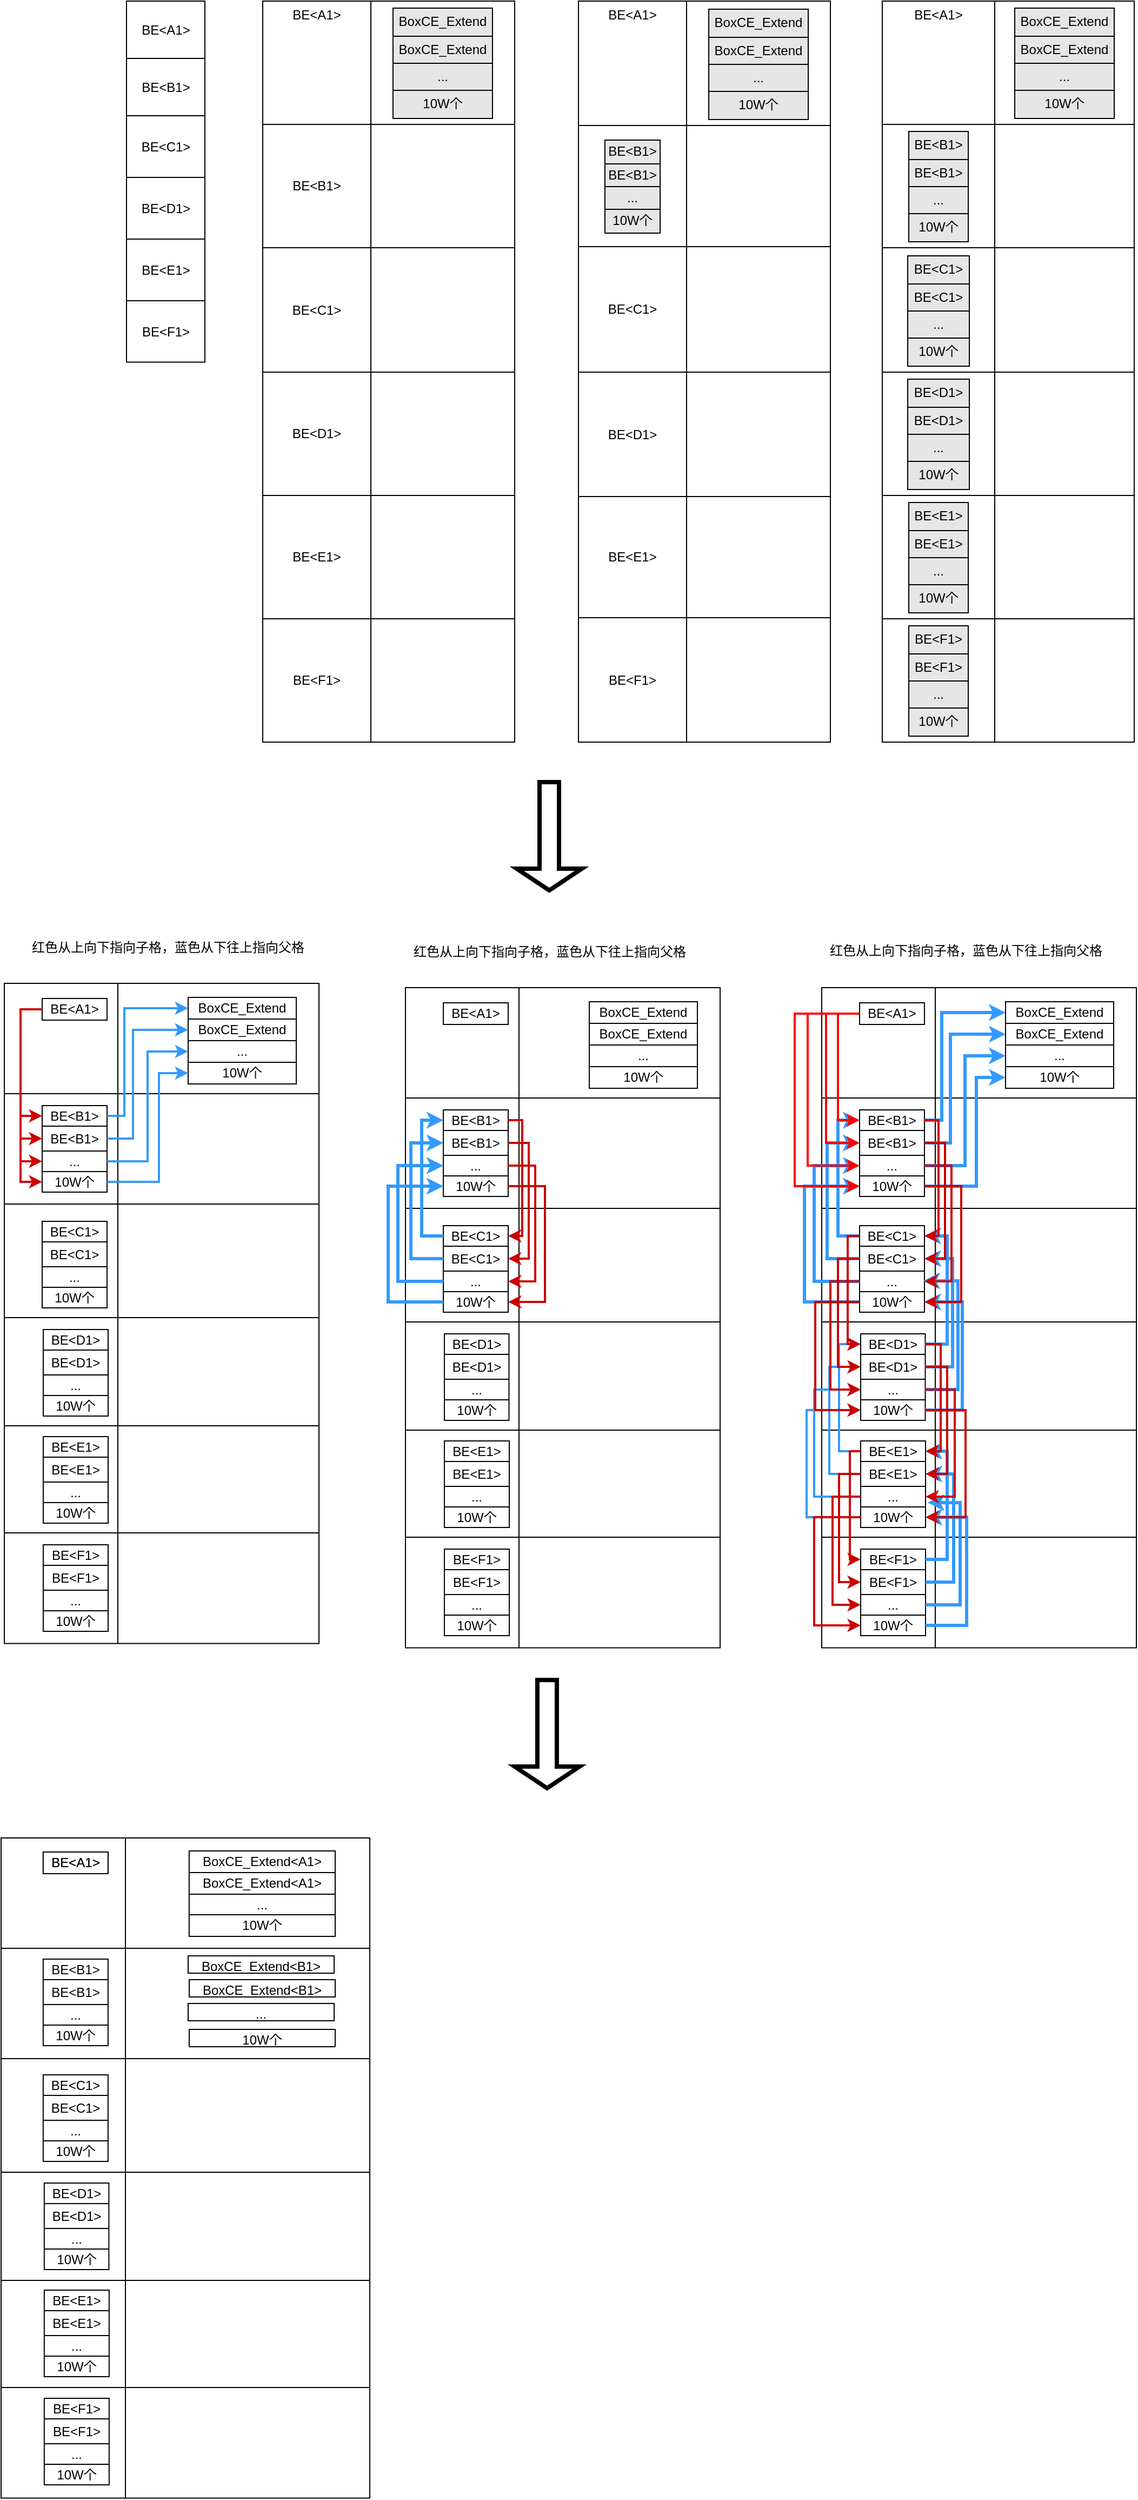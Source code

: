 <mxfile version="15.2.7" type="github">
  <diagram id="Nq1EmZhEHlAwIOz8zWUx" name="第 1 页">
    <mxGraphModel dx="1478" dy="1342" grid="0" gridSize="10" guides="0" tooltips="1" connect="1" arrows="1" fold="1" page="0" pageScale="1" pageWidth="1000" pageHeight="700" math="0" shadow="0">
      <root>
        <mxCell id="0" />
        <mxCell id="1" parent="0" />
        <mxCell id="EN6iayDURLtS8Vq8WGrE-439" value="" style="shape=table;html=1;whiteSpace=wrap;startSize=0;container=1;collapsible=0;childLayout=tableLayout;rounded=0;strokeColor=#000000;fillColor=default;gradientColor=none;" vertex="1" parent="1">
          <mxGeometry x="90" y="646" width="291" height="610.25" as="geometry" />
        </mxCell>
        <mxCell id="EN6iayDURLtS8Vq8WGrE-458" style="shape=partialRectangle;html=1;whiteSpace=wrap;collapsible=0;dropTarget=0;pointerEvents=0;fillColor=none;top=0;left=0;bottom=0;right=0;points=[[0,0.5],[1,0.5]];portConstraint=eastwest;" vertex="1" parent="EN6iayDURLtS8Vq8WGrE-439">
          <mxGeometry width="291" height="102" as="geometry" />
        </mxCell>
        <mxCell id="EN6iayDURLtS8Vq8WGrE-459" style="shape=partialRectangle;html=1;whiteSpace=wrap;connectable=0;fillColor=none;top=0;left=0;bottom=0;right=0;overflow=hidden;pointerEvents=1;" vertex="1" parent="EN6iayDURLtS8Vq8WGrE-458">
          <mxGeometry width="105" height="102" as="geometry" />
        </mxCell>
        <mxCell id="EN6iayDURLtS8Vq8WGrE-460" style="shape=partialRectangle;html=1;whiteSpace=wrap;connectable=0;fillColor=none;top=0;left=0;bottom=0;right=0;overflow=hidden;pointerEvents=1;" vertex="1" parent="EN6iayDURLtS8Vq8WGrE-458">
          <mxGeometry x="105" width="186" height="102" as="geometry" />
        </mxCell>
        <mxCell id="EN6iayDURLtS8Vq8WGrE-455" style="shape=partialRectangle;html=1;whiteSpace=wrap;collapsible=0;dropTarget=0;pointerEvents=0;fillColor=none;top=0;left=0;bottom=0;right=0;points=[[0,0.5],[1,0.5]];portConstraint=eastwest;" vertex="1" parent="EN6iayDURLtS8Vq8WGrE-439">
          <mxGeometry y="102" width="291" height="102" as="geometry" />
        </mxCell>
        <mxCell id="EN6iayDURLtS8Vq8WGrE-456" style="shape=partialRectangle;html=1;whiteSpace=wrap;connectable=0;fillColor=none;top=0;left=0;bottom=0;right=0;overflow=hidden;pointerEvents=1;" vertex="1" parent="EN6iayDURLtS8Vq8WGrE-455">
          <mxGeometry width="105" height="102" as="geometry" />
        </mxCell>
        <mxCell id="EN6iayDURLtS8Vq8WGrE-457" style="shape=partialRectangle;html=1;whiteSpace=wrap;connectable=0;fillColor=none;top=0;left=0;bottom=0;right=0;overflow=hidden;pointerEvents=1;" vertex="1" parent="EN6iayDURLtS8Vq8WGrE-455">
          <mxGeometry x="105" width="186" height="102" as="geometry" />
        </mxCell>
        <mxCell id="EN6iayDURLtS8Vq8WGrE-452" style="shape=partialRectangle;html=1;whiteSpace=wrap;collapsible=0;dropTarget=0;pointerEvents=0;fillColor=none;top=0;left=0;bottom=0;right=0;points=[[0,0.5],[1,0.5]];portConstraint=eastwest;" vertex="1" parent="EN6iayDURLtS8Vq8WGrE-439">
          <mxGeometry y="204" width="291" height="105" as="geometry" />
        </mxCell>
        <mxCell id="EN6iayDURLtS8Vq8WGrE-453" style="shape=partialRectangle;html=1;whiteSpace=wrap;connectable=0;fillColor=none;top=0;left=0;bottom=0;right=0;overflow=hidden;pointerEvents=1;" vertex="1" parent="EN6iayDURLtS8Vq8WGrE-452">
          <mxGeometry width="105" height="105" as="geometry" />
        </mxCell>
        <mxCell id="EN6iayDURLtS8Vq8WGrE-454" style="shape=partialRectangle;html=1;whiteSpace=wrap;connectable=0;fillColor=none;top=0;left=0;bottom=0;right=0;overflow=hidden;pointerEvents=1;" vertex="1" parent="EN6iayDURLtS8Vq8WGrE-452">
          <mxGeometry x="105" width="186" height="105" as="geometry" />
        </mxCell>
        <mxCell id="EN6iayDURLtS8Vq8WGrE-440" value="" style="shape=partialRectangle;html=1;whiteSpace=wrap;collapsible=0;dropTarget=0;pointerEvents=0;fillColor=none;top=0;left=0;bottom=0;right=0;points=[[0,0.5],[1,0.5]];portConstraint=eastwest;" vertex="1" parent="EN6iayDURLtS8Vq8WGrE-439">
          <mxGeometry y="309" width="291" height="100" as="geometry" />
        </mxCell>
        <mxCell id="EN6iayDURLtS8Vq8WGrE-441" value="" style="shape=partialRectangle;html=1;whiteSpace=wrap;connectable=0;fillColor=none;top=0;left=0;bottom=0;right=0;overflow=hidden;pointerEvents=1;" vertex="1" parent="EN6iayDURLtS8Vq8WGrE-440">
          <mxGeometry width="105" height="100" as="geometry" />
        </mxCell>
        <mxCell id="EN6iayDURLtS8Vq8WGrE-443" value="" style="shape=partialRectangle;html=1;whiteSpace=wrap;connectable=0;fillColor=none;top=0;left=0;bottom=0;right=0;overflow=hidden;pointerEvents=1;" vertex="1" parent="EN6iayDURLtS8Vq8WGrE-440">
          <mxGeometry x="105" width="186" height="100" as="geometry" />
        </mxCell>
        <mxCell id="EN6iayDURLtS8Vq8WGrE-444" value="" style="shape=partialRectangle;html=1;whiteSpace=wrap;collapsible=0;dropTarget=0;pointerEvents=0;fillColor=none;top=0;left=0;bottom=0;right=0;points=[[0,0.5],[1,0.5]];portConstraint=eastwest;" vertex="1" parent="EN6iayDURLtS8Vq8WGrE-439">
          <mxGeometry y="409" width="291" height="99" as="geometry" />
        </mxCell>
        <mxCell id="EN6iayDURLtS8Vq8WGrE-445" value="" style="shape=partialRectangle;html=1;whiteSpace=wrap;connectable=0;fillColor=none;top=0;left=0;bottom=0;right=0;overflow=hidden;pointerEvents=1;" vertex="1" parent="EN6iayDURLtS8Vq8WGrE-444">
          <mxGeometry width="105" height="99" as="geometry" />
        </mxCell>
        <mxCell id="EN6iayDURLtS8Vq8WGrE-447" value="" style="shape=partialRectangle;html=1;whiteSpace=wrap;connectable=0;fillColor=none;top=0;left=0;bottom=0;right=0;overflow=hidden;pointerEvents=1;" vertex="1" parent="EN6iayDURLtS8Vq8WGrE-444">
          <mxGeometry x="105" width="186" height="99" as="geometry" />
        </mxCell>
        <mxCell id="EN6iayDURLtS8Vq8WGrE-448" value="" style="shape=partialRectangle;html=1;whiteSpace=wrap;collapsible=0;dropTarget=0;pointerEvents=0;fillColor=none;top=0;left=0;bottom=0;right=0;points=[[0,0.5],[1,0.5]];portConstraint=eastwest;" vertex="1" parent="EN6iayDURLtS8Vq8WGrE-439">
          <mxGeometry y="508" width="291" height="102" as="geometry" />
        </mxCell>
        <mxCell id="EN6iayDURLtS8Vq8WGrE-449" value="" style="shape=partialRectangle;html=1;whiteSpace=wrap;connectable=0;fillColor=none;top=0;left=0;bottom=0;right=0;overflow=hidden;pointerEvents=1;" vertex="1" parent="EN6iayDURLtS8Vq8WGrE-448">
          <mxGeometry width="105" height="102" as="geometry" />
        </mxCell>
        <mxCell id="EN6iayDURLtS8Vq8WGrE-451" value="" style="shape=partialRectangle;html=1;whiteSpace=wrap;connectable=0;fillColor=none;top=0;left=0;bottom=0;right=0;overflow=hidden;pointerEvents=1;" vertex="1" parent="EN6iayDURLtS8Vq8WGrE-448">
          <mxGeometry x="105" width="186" height="102" as="geometry" />
        </mxCell>
        <mxCell id="EN6iayDURLtS8Vq8WGrE-15" value="" style="shape=table;html=1;whiteSpace=wrap;startSize=0;container=1;collapsible=0;childLayout=tableLayout;rounded=0;fillColor=default;strokeColor=default;" vertex="1" parent="1">
          <mxGeometry x="203" y="-262" width="72.5" height="333.75" as="geometry" />
        </mxCell>
        <mxCell id="EN6iayDURLtS8Vq8WGrE-33" style="shape=partialRectangle;html=1;whiteSpace=wrap;collapsible=0;dropTarget=0;pointerEvents=0;fillColor=none;top=0;left=0;bottom=0;right=0;points=[[0,0.5],[1,0.5]];portConstraint=eastwest;" vertex="1" parent="EN6iayDURLtS8Vq8WGrE-15">
          <mxGeometry width="72.5" height="53" as="geometry" />
        </mxCell>
        <mxCell id="EN6iayDURLtS8Vq8WGrE-34" value="BE&amp;lt;A1&amp;gt;" style="shape=partialRectangle;html=1;whiteSpace=wrap;connectable=0;fillColor=none;top=0;left=0;bottom=0;right=0;overflow=hidden;pointerEvents=1;" vertex="1" parent="EN6iayDURLtS8Vq8WGrE-33">
          <mxGeometry width="73" height="53" as="geometry" />
        </mxCell>
        <mxCell id="EN6iayDURLtS8Vq8WGrE-16" value="" style="shape=partialRectangle;html=1;whiteSpace=wrap;collapsible=0;dropTarget=0;pointerEvents=0;fillColor=none;top=0;left=0;bottom=0;right=0;points=[[0,0.5],[1,0.5]];portConstraint=eastwest;" vertex="1" parent="EN6iayDURLtS8Vq8WGrE-15">
          <mxGeometry y="53" width="72.5" height="53" as="geometry" />
        </mxCell>
        <mxCell id="EN6iayDURLtS8Vq8WGrE-30" value="BE&amp;lt;B1&amp;gt;" style="shape=partialRectangle;html=1;whiteSpace=wrap;connectable=0;fillColor=none;top=0;left=0;bottom=0;right=0;overflow=hidden;pointerEvents=1;" vertex="1" parent="EN6iayDURLtS8Vq8WGrE-16">
          <mxGeometry width="73" height="53" as="geometry" />
        </mxCell>
        <mxCell id="EN6iayDURLtS8Vq8WGrE-20" value="" style="shape=partialRectangle;html=1;whiteSpace=wrap;collapsible=0;dropTarget=0;pointerEvents=0;fillColor=none;top=0;left=0;bottom=0;right=0;points=[[0,0.5],[1,0.5]];portConstraint=eastwest;" vertex="1" parent="EN6iayDURLtS8Vq8WGrE-15">
          <mxGeometry y="106" width="72.5" height="57" as="geometry" />
        </mxCell>
        <mxCell id="EN6iayDURLtS8Vq8WGrE-31" value="BE&amp;lt;C1&amp;gt;" style="shape=partialRectangle;html=1;whiteSpace=wrap;connectable=0;fillColor=none;top=0;left=0;bottom=0;right=0;overflow=hidden;pointerEvents=1;" vertex="1" parent="EN6iayDURLtS8Vq8WGrE-20">
          <mxGeometry width="73" height="57" as="geometry" />
        </mxCell>
        <mxCell id="EN6iayDURLtS8Vq8WGrE-38" style="shape=partialRectangle;html=1;whiteSpace=wrap;collapsible=0;dropTarget=0;pointerEvents=0;fillColor=none;top=0;left=0;bottom=0;right=0;points=[[0,0.5],[1,0.5]];portConstraint=eastwest;" vertex="1" parent="EN6iayDURLtS8Vq8WGrE-15">
          <mxGeometry y="163" width="72.5" height="57" as="geometry" />
        </mxCell>
        <mxCell id="EN6iayDURLtS8Vq8WGrE-39" value="&lt;span&gt;BE&amp;lt;D1&amp;gt;&lt;/span&gt;" style="shape=partialRectangle;html=1;whiteSpace=wrap;connectable=0;fillColor=none;top=0;left=0;bottom=0;right=0;overflow=hidden;pointerEvents=1;" vertex="1" parent="EN6iayDURLtS8Vq8WGrE-38">
          <mxGeometry width="73" height="57" as="geometry" />
        </mxCell>
        <mxCell id="EN6iayDURLtS8Vq8WGrE-40" style="shape=partialRectangle;html=1;whiteSpace=wrap;collapsible=0;dropTarget=0;pointerEvents=0;fillColor=none;top=0;left=0;bottom=0;right=0;points=[[0,0.5],[1,0.5]];portConstraint=eastwest;" vertex="1" parent="EN6iayDURLtS8Vq8WGrE-15">
          <mxGeometry y="220" width="72.5" height="57" as="geometry" />
        </mxCell>
        <mxCell id="EN6iayDURLtS8Vq8WGrE-41" value="&lt;span&gt;BE&amp;lt;E1&amp;gt;&lt;/span&gt;" style="shape=partialRectangle;html=1;whiteSpace=wrap;connectable=0;fillColor=none;top=0;left=0;bottom=0;right=0;overflow=hidden;pointerEvents=1;" vertex="1" parent="EN6iayDURLtS8Vq8WGrE-40">
          <mxGeometry width="73" height="57" as="geometry" />
        </mxCell>
        <mxCell id="EN6iayDURLtS8Vq8WGrE-42" style="shape=partialRectangle;html=1;whiteSpace=wrap;collapsible=0;dropTarget=0;pointerEvents=0;fillColor=none;top=0;left=0;bottom=0;right=0;points=[[0,0.5],[1,0.5]];portConstraint=eastwest;" vertex="1" parent="EN6iayDURLtS8Vq8WGrE-15">
          <mxGeometry y="277" width="72.5" height="57" as="geometry" />
        </mxCell>
        <mxCell id="EN6iayDURLtS8Vq8WGrE-43" value="&lt;span&gt;BE&amp;lt;F1&amp;gt;&lt;/span&gt;" style="shape=partialRectangle;html=1;whiteSpace=wrap;connectable=0;fillColor=none;top=0;left=0;bottom=0;right=0;overflow=hidden;pointerEvents=1;" vertex="1" parent="EN6iayDURLtS8Vq8WGrE-42">
          <mxGeometry width="73" height="57" as="geometry" />
        </mxCell>
        <mxCell id="EN6iayDURLtS8Vq8WGrE-45" value="" style="shape=table;startSize=0;container=1;collapsible=0;childLayout=tableLayout;" vertex="1" parent="1">
          <mxGeometry x="329" y="-262" width="233" height="685" as="geometry" />
        </mxCell>
        <mxCell id="EN6iayDURLtS8Vq8WGrE-46" value="" style="shape=partialRectangle;collapsible=0;dropTarget=0;pointerEvents=0;fillColor=none;top=0;left=0;bottom=0;right=0;points=[[0,0.5],[1,0.5]];portConstraint=eastwest;" vertex="1" parent="EN6iayDURLtS8Vq8WGrE-45">
          <mxGeometry width="233" height="114" as="geometry" />
        </mxCell>
        <mxCell id="EN6iayDURLtS8Vq8WGrE-47" value="&lt;table&gt;&lt;tbody&gt;&lt;tr&gt;&lt;table&gt;&lt;tbody&gt;&lt;tr&gt;&lt;td&gt;BE&amp;lt;A1&amp;gt;&lt;/td&gt;&lt;/tr&gt;&lt;tr&gt;&lt;td&gt;&lt;br&gt;&lt;/td&gt;&lt;/tr&gt;&lt;tr&gt;&lt;td&gt;&lt;br&gt;&lt;/td&gt;&lt;/tr&gt;&lt;tr&gt;&lt;td&gt;&lt;br&gt;&lt;/td&gt;&lt;/tr&gt;&lt;/tbody&gt;&lt;/table&gt;&lt;td&gt;&lt;br&gt;&lt;/td&gt;&lt;/tr&gt;&lt;tr&gt;&lt;td&gt;&lt;br&gt;&lt;/td&gt;&lt;td&gt;&lt;br&gt;&lt;/td&gt;&lt;/tr&gt;&lt;/tbody&gt;&lt;/table&gt;" style="shape=partialRectangle;html=1;whiteSpace=wrap;connectable=0;overflow=hidden;fillColor=none;top=0;left=0;bottom=0;right=0;pointerEvents=1;" vertex="1" parent="EN6iayDURLtS8Vq8WGrE-46">
          <mxGeometry width="100" height="114" as="geometry" />
        </mxCell>
        <mxCell id="EN6iayDURLtS8Vq8WGrE-48" value="&lt;table border=&quot;1&quot; cellpadding=&quot;5&quot; style=&quot;font-family: &amp;#34;helvetica&amp;#34; ; border: 1px solid rgb(0 , 0 , 0) ; border-collapse: collapse ; background-color: rgb(230 , 230 , 230)&quot;&gt;&lt;tbody&gt;&lt;tr&gt;&lt;td&gt;BoxCE_Extend&lt;/td&gt;&lt;/tr&gt;&lt;tr&gt;&lt;td&gt;BoxCE_Extend&lt;/td&gt;&lt;/tr&gt;&lt;tr&gt;&lt;td&gt;...&lt;/td&gt;&lt;/tr&gt;&lt;tr&gt;&lt;td&gt;10W个&lt;/td&gt;&lt;/tr&gt;&lt;/tbody&gt;&lt;/table&gt;" style="shape=partialRectangle;html=1;whiteSpace=wrap;connectable=0;overflow=hidden;fillColor=none;top=0;left=0;bottom=0;right=0;pointerEvents=1;" vertex="1" parent="EN6iayDURLtS8Vq8WGrE-46">
          <mxGeometry x="100" width="133" height="114" as="geometry" />
        </mxCell>
        <mxCell id="EN6iayDURLtS8Vq8WGrE-49" value="" style="shape=partialRectangle;collapsible=0;dropTarget=0;pointerEvents=0;fillColor=none;top=0;left=0;bottom=0;right=0;points=[[0,0.5],[1,0.5]];portConstraint=eastwest;" vertex="1" parent="EN6iayDURLtS8Vq8WGrE-45">
          <mxGeometry y="114" width="233" height="114" as="geometry" />
        </mxCell>
        <mxCell id="EN6iayDURLtS8Vq8WGrE-50" value="BE&amp;lt;B1&amp;gt;" style="shape=partialRectangle;html=1;whiteSpace=wrap;connectable=0;overflow=hidden;fillColor=none;top=0;left=0;bottom=0;right=0;pointerEvents=1;" vertex="1" parent="EN6iayDURLtS8Vq8WGrE-49">
          <mxGeometry width="100" height="114" as="geometry" />
        </mxCell>
        <mxCell id="EN6iayDURLtS8Vq8WGrE-51" value="" style="shape=partialRectangle;html=1;whiteSpace=wrap;connectable=0;overflow=hidden;fillColor=none;top=0;left=0;bottom=0;right=0;pointerEvents=1;" vertex="1" parent="EN6iayDURLtS8Vq8WGrE-49">
          <mxGeometry x="100" width="133" height="114" as="geometry" />
        </mxCell>
        <mxCell id="EN6iayDURLtS8Vq8WGrE-52" value="" style="shape=partialRectangle;collapsible=0;dropTarget=0;pointerEvents=0;fillColor=none;top=0;left=0;bottom=0;right=0;points=[[0,0.5],[1,0.5]];portConstraint=eastwest;" vertex="1" parent="EN6iayDURLtS8Vq8WGrE-45">
          <mxGeometry y="228" width="233" height="115" as="geometry" />
        </mxCell>
        <mxCell id="EN6iayDURLtS8Vq8WGrE-53" value="&lt;span&gt;BE&amp;lt;C1&amp;gt;&lt;/span&gt;" style="shape=partialRectangle;html=1;whiteSpace=wrap;connectable=0;overflow=hidden;fillColor=none;top=0;left=0;bottom=0;right=0;pointerEvents=1;" vertex="1" parent="EN6iayDURLtS8Vq8WGrE-52">
          <mxGeometry width="100" height="115" as="geometry" />
        </mxCell>
        <mxCell id="EN6iayDURLtS8Vq8WGrE-54" value="" style="shape=partialRectangle;html=1;whiteSpace=wrap;connectable=0;overflow=hidden;fillColor=none;top=0;left=0;bottom=0;right=0;pointerEvents=1;" vertex="1" parent="EN6iayDURLtS8Vq8WGrE-52">
          <mxGeometry x="100" width="133" height="115" as="geometry" />
        </mxCell>
        <mxCell id="EN6iayDURLtS8Vq8WGrE-55" value="" style="shape=partialRectangle;collapsible=0;dropTarget=0;pointerEvents=0;fillColor=none;top=0;left=0;bottom=0;right=0;points=[[0,0.5],[1,0.5]];portConstraint=eastwest;" vertex="1" parent="EN6iayDURLtS8Vq8WGrE-45">
          <mxGeometry y="343" width="233" height="114" as="geometry" />
        </mxCell>
        <mxCell id="EN6iayDURLtS8Vq8WGrE-56" value="&lt;span&gt;BE&amp;lt;D1&amp;gt;&lt;/span&gt;" style="shape=partialRectangle;html=1;whiteSpace=wrap;connectable=0;overflow=hidden;fillColor=none;top=0;left=0;bottom=0;right=0;pointerEvents=1;" vertex="1" parent="EN6iayDURLtS8Vq8WGrE-55">
          <mxGeometry width="100" height="114" as="geometry" />
        </mxCell>
        <mxCell id="EN6iayDURLtS8Vq8WGrE-57" value="" style="shape=partialRectangle;html=1;whiteSpace=wrap;connectable=0;overflow=hidden;fillColor=none;top=0;left=0;bottom=0;right=0;pointerEvents=1;" vertex="1" parent="EN6iayDURLtS8Vq8WGrE-55">
          <mxGeometry x="100" width="133" height="114" as="geometry" />
        </mxCell>
        <mxCell id="EN6iayDURLtS8Vq8WGrE-58" value="" style="shape=partialRectangle;collapsible=0;dropTarget=0;pointerEvents=0;fillColor=none;top=0;left=0;bottom=0;right=0;points=[[0,0.5],[1,0.5]];portConstraint=eastwest;" vertex="1" parent="EN6iayDURLtS8Vq8WGrE-45">
          <mxGeometry y="457" width="233" height="114" as="geometry" />
        </mxCell>
        <mxCell id="EN6iayDURLtS8Vq8WGrE-59" value="&lt;span&gt;BE&amp;lt;E1&amp;gt;&lt;/span&gt;" style="shape=partialRectangle;html=1;whiteSpace=wrap;connectable=0;overflow=hidden;fillColor=none;top=0;left=0;bottom=0;right=0;pointerEvents=1;" vertex="1" parent="EN6iayDURLtS8Vq8WGrE-58">
          <mxGeometry width="100" height="114" as="geometry" />
        </mxCell>
        <mxCell id="EN6iayDURLtS8Vq8WGrE-60" value="" style="shape=partialRectangle;html=1;whiteSpace=wrap;connectable=0;overflow=hidden;fillColor=none;top=0;left=0;bottom=0;right=0;pointerEvents=1;" vertex="1" parent="EN6iayDURLtS8Vq8WGrE-58">
          <mxGeometry x="100" width="133" height="114" as="geometry" />
        </mxCell>
        <mxCell id="EN6iayDURLtS8Vq8WGrE-61" value="" style="shape=partialRectangle;collapsible=0;dropTarget=0;pointerEvents=0;fillColor=none;top=0;left=0;bottom=0;right=0;points=[[0,0.5],[1,0.5]];portConstraint=eastwest;" vertex="1" parent="EN6iayDURLtS8Vq8WGrE-45">
          <mxGeometry y="571" width="233" height="114" as="geometry" />
        </mxCell>
        <mxCell id="EN6iayDURLtS8Vq8WGrE-62" value="&lt;span&gt;BE&amp;lt;F1&amp;gt;&lt;/span&gt;" style="shape=partialRectangle;html=1;whiteSpace=wrap;connectable=0;overflow=hidden;fillColor=none;top=0;left=0;bottom=0;right=0;pointerEvents=1;" vertex="1" parent="EN6iayDURLtS8Vq8WGrE-61">
          <mxGeometry width="100" height="114" as="geometry" />
        </mxCell>
        <mxCell id="EN6iayDURLtS8Vq8WGrE-63" value="" style="shape=partialRectangle;html=1;whiteSpace=wrap;connectable=0;overflow=hidden;fillColor=none;top=0;left=0;bottom=0;right=0;pointerEvents=1;" vertex="1" parent="EN6iayDURLtS8Vq8WGrE-61">
          <mxGeometry x="100" width="133" height="114" as="geometry" />
        </mxCell>
        <mxCell id="EN6iayDURLtS8Vq8WGrE-132" value="" style="shape=table;startSize=0;container=1;collapsible=0;childLayout=tableLayout;strokeColor=#000000;" vertex="1" parent="1">
          <mxGeometry x="621" y="-262" width="233" height="685" as="geometry" />
        </mxCell>
        <mxCell id="EN6iayDURLtS8Vq8WGrE-133" value="" style="shape=partialRectangle;collapsible=0;dropTarget=0;pointerEvents=0;fillColor=none;top=0;left=0;bottom=0;right=0;points=[[0,0.5],[1,0.5]];portConstraint=eastwest;" vertex="1" parent="EN6iayDURLtS8Vq8WGrE-132">
          <mxGeometry width="233" height="115" as="geometry" />
        </mxCell>
        <mxCell id="EN6iayDURLtS8Vq8WGrE-134" value="&lt;table&gt;&lt;tbody&gt;&lt;tr&gt;&lt;table&gt;&lt;tbody&gt;&lt;tr&gt;&lt;td&gt;BE&amp;lt;A1&amp;gt;&lt;/td&gt;&lt;/tr&gt;&lt;tr&gt;&lt;td&gt;&lt;br&gt;&lt;/td&gt;&lt;/tr&gt;&lt;tr&gt;&lt;td&gt;&lt;br&gt;&lt;/td&gt;&lt;/tr&gt;&lt;tr&gt;&lt;td&gt;&lt;br&gt;&lt;/td&gt;&lt;/tr&gt;&lt;/tbody&gt;&lt;/table&gt;&lt;td&gt;&lt;br&gt;&lt;/td&gt;&lt;/tr&gt;&lt;tr&gt;&lt;td&gt;&lt;br&gt;&lt;/td&gt;&lt;td&gt;&lt;br&gt;&lt;/td&gt;&lt;/tr&gt;&lt;/tbody&gt;&lt;/table&gt;" style="shape=partialRectangle;html=1;whiteSpace=wrap;connectable=0;overflow=hidden;fillColor=none;top=0;left=0;bottom=0;right=0;pointerEvents=1;" vertex="1" parent="EN6iayDURLtS8Vq8WGrE-133">
          <mxGeometry width="100" height="115" as="geometry" />
        </mxCell>
        <mxCell id="EN6iayDURLtS8Vq8WGrE-135" value="&lt;table border=&quot;1&quot; cellpadding=&quot;5&quot; style=&quot;font-family: &amp;#34;helvetica&amp;#34; ; border: 1px solid rgb(0 , 0 , 0) ; border-collapse: collapse ; background-color: rgb(230 , 230 , 230)&quot;&gt;&lt;tbody&gt;&lt;tr&gt;&lt;td&gt;BoxCE_Extend&lt;/td&gt;&lt;/tr&gt;&lt;tr&gt;&lt;td&gt;BoxCE_Extend&lt;/td&gt;&lt;/tr&gt;&lt;tr&gt;&lt;td&gt;...&lt;/td&gt;&lt;/tr&gt;&lt;tr&gt;&lt;td&gt;10W个&lt;/td&gt;&lt;/tr&gt;&lt;/tbody&gt;&lt;/table&gt;" style="shape=partialRectangle;html=1;whiteSpace=wrap;connectable=0;overflow=hidden;fillColor=none;top=0;left=0;bottom=0;right=0;pointerEvents=1;strokeColor=#3399FF;" vertex="1" parent="EN6iayDURLtS8Vq8WGrE-133">
          <mxGeometry x="100" width="133" height="115" as="geometry" />
        </mxCell>
        <mxCell id="EN6iayDURLtS8Vq8WGrE-136" value="" style="shape=partialRectangle;collapsible=0;dropTarget=0;pointerEvents=0;fillColor=none;top=0;left=0;bottom=0;right=0;points=[[0,0.5],[1,0.5]];portConstraint=eastwest;" vertex="1" parent="EN6iayDURLtS8Vq8WGrE-132">
          <mxGeometry y="115" width="233" height="112" as="geometry" />
        </mxCell>
        <mxCell id="EN6iayDURLtS8Vq8WGrE-137" value="&lt;table border=&quot;1&quot; cellpadding=&quot;3&quot; style=&quot;border: 1px solid rgb(0 , 0 , 0) ; border-collapse: collapse ; background-color: rgb(230 , 230 , 230)&quot;&gt;&lt;tbody&gt;&lt;tr&gt;&lt;td&gt;BE&amp;lt;B1&amp;gt;&lt;/td&gt;&lt;/tr&gt;&lt;tr&gt;&lt;td&gt;BE&amp;lt;B1&amp;gt;&lt;/td&gt;&lt;/tr&gt;&lt;tr&gt;&lt;td&gt;...&lt;/td&gt;&lt;/tr&gt;&lt;tr&gt;&lt;td&gt;10W个&lt;/td&gt;&lt;/tr&gt;&lt;/tbody&gt;&lt;/table&gt;" style="shape=partialRectangle;html=1;whiteSpace=wrap;connectable=0;overflow=hidden;fillColor=none;top=0;left=0;bottom=0;right=0;pointerEvents=1;" vertex="1" parent="EN6iayDURLtS8Vq8WGrE-136">
          <mxGeometry width="100" height="112" as="geometry" />
        </mxCell>
        <mxCell id="EN6iayDURLtS8Vq8WGrE-138" value="" style="shape=partialRectangle;html=1;whiteSpace=wrap;connectable=0;overflow=hidden;fillColor=none;top=0;left=0;bottom=0;right=0;pointerEvents=1;" vertex="1" parent="EN6iayDURLtS8Vq8WGrE-136">
          <mxGeometry x="100" width="133" height="112" as="geometry" />
        </mxCell>
        <mxCell id="EN6iayDURLtS8Vq8WGrE-139" value="" style="shape=partialRectangle;collapsible=0;dropTarget=0;pointerEvents=0;fillColor=none;top=0;left=0;bottom=0;right=0;points=[[0,0.5],[1,0.5]];portConstraint=eastwest;" vertex="1" parent="EN6iayDURLtS8Vq8WGrE-132">
          <mxGeometry y="227" width="233" height="116" as="geometry" />
        </mxCell>
        <mxCell id="EN6iayDURLtS8Vq8WGrE-140" value="&lt;span&gt;BE&amp;lt;C1&amp;gt;&lt;/span&gt;" style="shape=partialRectangle;html=1;whiteSpace=wrap;connectable=0;overflow=hidden;fillColor=none;top=0;left=0;bottom=0;right=0;pointerEvents=1;" vertex="1" parent="EN6iayDURLtS8Vq8WGrE-139">
          <mxGeometry width="100" height="116" as="geometry" />
        </mxCell>
        <mxCell id="EN6iayDURLtS8Vq8WGrE-141" value="" style="shape=partialRectangle;html=1;whiteSpace=wrap;connectable=0;overflow=hidden;fillColor=none;top=0;left=0;bottom=0;right=0;pointerEvents=1;" vertex="1" parent="EN6iayDURLtS8Vq8WGrE-139">
          <mxGeometry x="100" width="133" height="116" as="geometry" />
        </mxCell>
        <mxCell id="EN6iayDURLtS8Vq8WGrE-142" value="" style="shape=partialRectangle;collapsible=0;dropTarget=0;pointerEvents=0;fillColor=none;top=0;left=0;bottom=0;right=0;points=[[0,0.5],[1,0.5]];portConstraint=eastwest;" vertex="1" parent="EN6iayDURLtS8Vq8WGrE-132">
          <mxGeometry y="343" width="233" height="115" as="geometry" />
        </mxCell>
        <mxCell id="EN6iayDURLtS8Vq8WGrE-143" value="&lt;span&gt;BE&amp;lt;D1&amp;gt;&lt;/span&gt;" style="shape=partialRectangle;html=1;whiteSpace=wrap;connectable=0;overflow=hidden;fillColor=none;top=0;left=0;bottom=0;right=0;pointerEvents=1;" vertex="1" parent="EN6iayDURLtS8Vq8WGrE-142">
          <mxGeometry width="100" height="115" as="geometry" />
        </mxCell>
        <mxCell id="EN6iayDURLtS8Vq8WGrE-144" value="" style="shape=partialRectangle;html=1;whiteSpace=wrap;connectable=0;overflow=hidden;fillColor=none;top=0;left=0;bottom=0;right=0;pointerEvents=1;" vertex="1" parent="EN6iayDURLtS8Vq8WGrE-142">
          <mxGeometry x="100" width="133" height="115" as="geometry" />
        </mxCell>
        <mxCell id="EN6iayDURLtS8Vq8WGrE-145" value="" style="shape=partialRectangle;collapsible=0;dropTarget=0;pointerEvents=0;fillColor=none;top=0;left=0;bottom=0;right=0;points=[[0,0.5],[1,0.5]];portConstraint=eastwest;" vertex="1" parent="EN6iayDURLtS8Vq8WGrE-132">
          <mxGeometry y="458" width="233" height="112" as="geometry" />
        </mxCell>
        <mxCell id="EN6iayDURLtS8Vq8WGrE-146" value="&lt;span&gt;BE&amp;lt;E1&amp;gt;&lt;/span&gt;" style="shape=partialRectangle;html=1;whiteSpace=wrap;connectable=0;overflow=hidden;fillColor=none;top=0;left=0;bottom=0;right=0;pointerEvents=1;" vertex="1" parent="EN6iayDURLtS8Vq8WGrE-145">
          <mxGeometry width="100" height="112" as="geometry" />
        </mxCell>
        <mxCell id="EN6iayDURLtS8Vq8WGrE-147" value="" style="shape=partialRectangle;html=1;whiteSpace=wrap;connectable=0;overflow=hidden;fillColor=none;top=0;left=0;bottom=0;right=0;pointerEvents=1;" vertex="1" parent="EN6iayDURLtS8Vq8WGrE-145">
          <mxGeometry x="100" width="133" height="112" as="geometry" />
        </mxCell>
        <mxCell id="EN6iayDURLtS8Vq8WGrE-148" value="" style="shape=partialRectangle;collapsible=0;dropTarget=0;pointerEvents=0;fillColor=none;top=0;left=0;bottom=0;right=0;points=[[0,0.5],[1,0.5]];portConstraint=eastwest;" vertex="1" parent="EN6iayDURLtS8Vq8WGrE-132">
          <mxGeometry y="570" width="233" height="115" as="geometry" />
        </mxCell>
        <mxCell id="EN6iayDURLtS8Vq8WGrE-149" value="&lt;span&gt;BE&amp;lt;F1&amp;gt;&lt;/span&gt;" style="shape=partialRectangle;html=1;whiteSpace=wrap;connectable=0;overflow=hidden;fillColor=none;top=0;left=0;bottom=0;right=0;pointerEvents=1;" vertex="1" parent="EN6iayDURLtS8Vq8WGrE-148">
          <mxGeometry width="100" height="115" as="geometry" />
        </mxCell>
        <mxCell id="EN6iayDURLtS8Vq8WGrE-150" value="" style="shape=partialRectangle;html=1;whiteSpace=wrap;connectable=0;overflow=hidden;fillColor=none;top=0;left=0;bottom=0;right=0;pointerEvents=1;" vertex="1" parent="EN6iayDURLtS8Vq8WGrE-148">
          <mxGeometry x="100" width="133" height="115" as="geometry" />
        </mxCell>
        <mxCell id="EN6iayDURLtS8Vq8WGrE-189" value="" style="shape=table;startSize=0;container=1;collapsible=0;childLayout=tableLayout;" vertex="1" parent="1">
          <mxGeometry x="902" y="-262" width="233" height="685" as="geometry" />
        </mxCell>
        <mxCell id="EN6iayDURLtS8Vq8WGrE-190" value="" style="shape=partialRectangle;collapsible=0;dropTarget=0;pointerEvents=0;fillColor=none;top=0;left=0;bottom=0;right=0;points=[[0,0.5],[1,0.5]];portConstraint=eastwest;" vertex="1" parent="EN6iayDURLtS8Vq8WGrE-189">
          <mxGeometry width="233" height="114" as="geometry" />
        </mxCell>
        <mxCell id="EN6iayDURLtS8Vq8WGrE-191" value="&lt;table&gt;&lt;tbody&gt;&lt;tr&gt;&lt;table&gt;&lt;tbody&gt;&lt;tr&gt;&lt;td&gt;BE&amp;lt;A1&amp;gt;&lt;/td&gt;&lt;/tr&gt;&lt;tr&gt;&lt;td&gt;&lt;br&gt;&lt;/td&gt;&lt;/tr&gt;&lt;tr&gt;&lt;td&gt;&lt;br&gt;&lt;/td&gt;&lt;/tr&gt;&lt;tr&gt;&lt;td&gt;&lt;br&gt;&lt;/td&gt;&lt;/tr&gt;&lt;/tbody&gt;&lt;/table&gt;&lt;td&gt;&lt;br&gt;&lt;/td&gt;&lt;/tr&gt;&lt;tr&gt;&lt;td&gt;&lt;br&gt;&lt;/td&gt;&lt;td&gt;&lt;br&gt;&lt;/td&gt;&lt;/tr&gt;&lt;/tbody&gt;&lt;/table&gt;" style="shape=partialRectangle;html=1;whiteSpace=wrap;connectable=0;overflow=hidden;fillColor=none;top=0;left=0;bottom=0;right=0;pointerEvents=1;" vertex="1" parent="EN6iayDURLtS8Vq8WGrE-190">
          <mxGeometry width="104" height="114" as="geometry" />
        </mxCell>
        <mxCell id="EN6iayDURLtS8Vq8WGrE-192" value="&lt;table border=&quot;1&quot; cellpadding=&quot;5&quot; style=&quot;color: rgb(0 , 0 , 0) ; font-family: &amp;#34;helvetica&amp;#34; ; font-size: 12px ; font-style: normal ; font-weight: 400 ; letter-spacing: normal ; text-align: center ; text-transform: none ; word-spacing: 0px ; border: 1px solid rgb(0 , 0 , 0) ; border-collapse: collapse ; background-color: rgb(230 , 230 , 230)&quot;&gt;&lt;tbody&gt;&lt;tr&gt;&lt;td&gt;BoxCE_Extend&lt;/td&gt;&lt;/tr&gt;&lt;tr&gt;&lt;td&gt;BoxCE_Extend&lt;/td&gt;&lt;/tr&gt;&lt;tr&gt;&lt;td&gt;...&lt;/td&gt;&lt;/tr&gt;&lt;tr&gt;&lt;td&gt;10W个&lt;/td&gt;&lt;/tr&gt;&lt;/tbody&gt;&lt;/table&gt;" style="shape=partialRectangle;html=1;whiteSpace=wrap;connectable=0;overflow=hidden;fillColor=none;top=0;left=0;bottom=0;right=0;pointerEvents=1;" vertex="1" parent="EN6iayDURLtS8Vq8WGrE-190">
          <mxGeometry x="104" width="129" height="114" as="geometry" />
        </mxCell>
        <mxCell id="EN6iayDURLtS8Vq8WGrE-193" value="" style="shape=partialRectangle;collapsible=0;dropTarget=0;pointerEvents=0;fillColor=none;top=0;left=0;bottom=0;right=0;points=[[0,0.5],[1,0.5]];portConstraint=eastwest;" vertex="1" parent="EN6iayDURLtS8Vq8WGrE-189">
          <mxGeometry y="114" width="233" height="114" as="geometry" />
        </mxCell>
        <mxCell id="EN6iayDURLtS8Vq8WGrE-194" value="&lt;table border=&quot;1&quot; cellpadding=&quot;5&quot; style=&quot;border: 1px solid rgb(0 , 0 , 0) ; border-collapse: collapse ; background-color: rgb(230 , 230 , 230)&quot;&gt;&lt;tbody&gt;&lt;tr&gt;&lt;td&gt;BE&amp;lt;B1&amp;gt;&lt;/td&gt;&lt;/tr&gt;&lt;tr&gt;&lt;td&gt;BE&amp;lt;B1&amp;gt;&lt;/td&gt;&lt;/tr&gt;&lt;tr&gt;&lt;td&gt;...&lt;/td&gt;&lt;/tr&gt;&lt;tr&gt;&lt;td&gt;10W个&lt;/td&gt;&lt;/tr&gt;&lt;/tbody&gt;&lt;/table&gt;" style="shape=partialRectangle;html=1;whiteSpace=wrap;connectable=0;overflow=hidden;fillColor=none;top=0;left=0;bottom=0;right=0;pointerEvents=1;" vertex="1" parent="EN6iayDURLtS8Vq8WGrE-193">
          <mxGeometry width="104" height="114" as="geometry" />
        </mxCell>
        <mxCell id="EN6iayDURLtS8Vq8WGrE-195" value="" style="shape=partialRectangle;html=1;whiteSpace=wrap;connectable=0;overflow=hidden;fillColor=none;top=0;left=0;bottom=0;right=0;pointerEvents=1;" vertex="1" parent="EN6iayDURLtS8Vq8WGrE-193">
          <mxGeometry x="104" width="129" height="114" as="geometry" />
        </mxCell>
        <mxCell id="EN6iayDURLtS8Vq8WGrE-196" value="" style="shape=partialRectangle;collapsible=0;dropTarget=0;pointerEvents=0;fillColor=none;top=0;left=0;bottom=0;right=0;points=[[0,0.5],[1,0.5]];portConstraint=eastwest;" vertex="1" parent="EN6iayDURLtS8Vq8WGrE-189">
          <mxGeometry y="228" width="233" height="115" as="geometry" />
        </mxCell>
        <mxCell id="EN6iayDURLtS8Vq8WGrE-197" value="&lt;table border=&quot;1&quot; cellpadding=&quot;5&quot; style=&quot;border: 1px solid rgb(0 , 0 , 0) ; border-collapse: collapse ; background-color: rgb(230 , 230 , 230)&quot;&gt;&lt;tbody&gt;&lt;tr&gt;&lt;td&gt;BE&amp;lt;C1&amp;gt;&lt;/td&gt;&lt;/tr&gt;&lt;tr&gt;&lt;td&gt;BE&amp;lt;C1&amp;gt;&lt;/td&gt;&lt;/tr&gt;&lt;tr&gt;&lt;td&gt;...&lt;/td&gt;&lt;/tr&gt;&lt;tr&gt;&lt;td&gt;10W个&lt;/td&gt;&lt;/tr&gt;&lt;/tbody&gt;&lt;/table&gt;" style="shape=partialRectangle;html=1;whiteSpace=wrap;connectable=0;overflow=hidden;fillColor=none;top=0;left=0;bottom=0;right=0;pointerEvents=1;" vertex="1" parent="EN6iayDURLtS8Vq8WGrE-196">
          <mxGeometry width="104" height="115" as="geometry" />
        </mxCell>
        <mxCell id="EN6iayDURLtS8Vq8WGrE-198" value="" style="shape=partialRectangle;html=1;whiteSpace=wrap;connectable=0;overflow=hidden;fillColor=none;top=0;left=0;bottom=0;right=0;pointerEvents=1;" vertex="1" parent="EN6iayDURLtS8Vq8WGrE-196">
          <mxGeometry x="104" width="129" height="115" as="geometry" />
        </mxCell>
        <mxCell id="EN6iayDURLtS8Vq8WGrE-199" value="" style="shape=partialRectangle;collapsible=0;dropTarget=0;pointerEvents=0;fillColor=none;top=0;left=0;bottom=0;right=0;points=[[0,0.5],[1,0.5]];portConstraint=eastwest;" vertex="1" parent="EN6iayDURLtS8Vq8WGrE-189">
          <mxGeometry y="343" width="233" height="114" as="geometry" />
        </mxCell>
        <mxCell id="EN6iayDURLtS8Vq8WGrE-200" value="&lt;table border=&quot;1&quot; cellpadding=&quot;5&quot; style=&quot;border: 1px solid rgb(0 , 0 , 0) ; border-collapse: collapse ; background-color: rgb(230 , 230 , 230)&quot;&gt;&lt;tbody&gt;&lt;tr&gt;&lt;td&gt;BE&amp;lt;D1&amp;gt;&lt;/td&gt;&lt;/tr&gt;&lt;tr&gt;&lt;td&gt;BE&amp;lt;D1&amp;gt;&lt;/td&gt;&lt;/tr&gt;&lt;tr&gt;&lt;td&gt;...&lt;/td&gt;&lt;/tr&gt;&lt;tr&gt;&lt;td&gt;10W个&lt;/td&gt;&lt;/tr&gt;&lt;/tbody&gt;&lt;/table&gt;" style="shape=partialRectangle;html=1;whiteSpace=wrap;connectable=0;overflow=hidden;fillColor=none;top=0;left=0;bottom=0;right=0;pointerEvents=1;" vertex="1" parent="EN6iayDURLtS8Vq8WGrE-199">
          <mxGeometry width="104" height="114" as="geometry" />
        </mxCell>
        <mxCell id="EN6iayDURLtS8Vq8WGrE-201" value="" style="shape=partialRectangle;html=1;whiteSpace=wrap;connectable=0;overflow=hidden;fillColor=none;top=0;left=0;bottom=0;right=0;pointerEvents=1;" vertex="1" parent="EN6iayDURLtS8Vq8WGrE-199">
          <mxGeometry x="104" width="129" height="114" as="geometry" />
        </mxCell>
        <mxCell id="EN6iayDURLtS8Vq8WGrE-202" value="" style="shape=partialRectangle;collapsible=0;dropTarget=0;pointerEvents=0;fillColor=none;top=0;left=0;bottom=0;right=0;points=[[0,0.5],[1,0.5]];portConstraint=eastwest;" vertex="1" parent="EN6iayDURLtS8Vq8WGrE-189">
          <mxGeometry y="457" width="233" height="114" as="geometry" />
        </mxCell>
        <mxCell id="EN6iayDURLtS8Vq8WGrE-203" value="&lt;table border=&quot;1&quot; style=&quot;border: 1px solid rgb(0 , 0 , 0) ; border-collapse: collapse ; background-color: rgb(230 , 230 , 230)&quot; cellpadding=&quot;5&quot;&gt;&lt;tbody&gt;&lt;tr&gt;&lt;td&gt;BE&amp;lt;E1&amp;gt;&lt;/td&gt;&lt;/tr&gt;&lt;tr&gt;&lt;td&gt;BE&amp;lt;E1&amp;gt;&lt;/td&gt;&lt;/tr&gt;&lt;tr&gt;&lt;td&gt;...&lt;/td&gt;&lt;/tr&gt;&lt;tr&gt;&lt;td&gt;10W个&lt;/td&gt;&lt;/tr&gt;&lt;/tbody&gt;&lt;/table&gt;" style="shape=partialRectangle;html=1;whiteSpace=wrap;connectable=0;overflow=hidden;fillColor=none;top=0;left=0;bottom=0;right=0;pointerEvents=1;" vertex="1" parent="EN6iayDURLtS8Vq8WGrE-202">
          <mxGeometry width="104" height="114" as="geometry" />
        </mxCell>
        <mxCell id="EN6iayDURLtS8Vq8WGrE-204" value="" style="shape=partialRectangle;html=1;whiteSpace=wrap;connectable=0;overflow=hidden;fillColor=none;top=0;left=0;bottom=0;right=0;pointerEvents=1;" vertex="1" parent="EN6iayDURLtS8Vq8WGrE-202">
          <mxGeometry x="104" width="129" height="114" as="geometry" />
        </mxCell>
        <mxCell id="EN6iayDURLtS8Vq8WGrE-205" value="" style="shape=partialRectangle;collapsible=0;dropTarget=0;pointerEvents=0;fillColor=none;top=0;left=0;bottom=0;right=0;points=[[0,0.5],[1,0.5]];portConstraint=eastwest;" vertex="1" parent="EN6iayDURLtS8Vq8WGrE-189">
          <mxGeometry y="571" width="233" height="114" as="geometry" />
        </mxCell>
        <mxCell id="EN6iayDURLtS8Vq8WGrE-206" value="&lt;table border=&quot;1&quot; cellpadding=&quot;5&quot; style=&quot;border: 1px solid rgb(0 , 0 , 0) ; border-collapse: collapse ; background-color: rgb(230 , 230 , 230)&quot;&gt;&lt;tbody&gt;&lt;tr&gt;&lt;td&gt;BE&amp;lt;F1&amp;gt;&lt;/td&gt;&lt;/tr&gt;&lt;tr&gt;&lt;td&gt;BE&amp;lt;F1&amp;gt;&lt;/td&gt;&lt;/tr&gt;&lt;tr&gt;&lt;td&gt;...&lt;/td&gt;&lt;/tr&gt;&lt;tr&gt;&lt;td&gt;10W个&lt;/td&gt;&lt;/tr&gt;&lt;/tbody&gt;&lt;/table&gt;" style="shape=partialRectangle;html=1;whiteSpace=wrap;connectable=0;overflow=hidden;fillColor=none;top=0;left=0;bottom=0;right=0;pointerEvents=1;" vertex="1" parent="EN6iayDURLtS8Vq8WGrE-205">
          <mxGeometry width="104" height="114" as="geometry" />
        </mxCell>
        <mxCell id="EN6iayDURLtS8Vq8WGrE-207" value="" style="shape=partialRectangle;html=1;whiteSpace=wrap;connectable=0;overflow=hidden;fillColor=none;top=0;left=0;bottom=0;right=0;pointerEvents=1;" vertex="1" parent="EN6iayDURLtS8Vq8WGrE-205">
          <mxGeometry x="104" width="129" height="114" as="geometry" />
        </mxCell>
        <mxCell id="EN6iayDURLtS8Vq8WGrE-293" value="" style="edgeStyle=segmentEdgeStyle;endArrow=classic;html=1;strokeColor=#3399FF;strokeWidth=2;" edge="1" parent="EN6iayDURLtS8Vq8WGrE-189" source="EN6iayDURLtS8Vq8WGrE-196" target="EN6iayDURLtS8Vq8WGrE-199">
          <mxGeometry width="50" height="50" relative="1" as="geometry">
            <mxPoint x="-188" y="446" as="sourcePoint" />
            <mxPoint x="-138" y="396" as="targetPoint" />
          </mxGeometry>
        </mxCell>
        <mxCell id="EN6iayDURLtS8Vq8WGrE-295" value="" style="shape=table;startSize=0;container=1;collapsible=0;childLayout=tableLayout;" vertex="1" parent="1">
          <mxGeometry x="125" y="660" width="60" height="20" as="geometry" />
        </mxCell>
        <mxCell id="EN6iayDURLtS8Vq8WGrE-296" value="" style="shape=partialRectangle;collapsible=0;dropTarget=0;pointerEvents=0;fillColor=none;top=0;left=0;bottom=0;right=0;points=[[0,0.5],[1,0.5]];portConstraint=eastwest;" vertex="1" parent="EN6iayDURLtS8Vq8WGrE-295">
          <mxGeometry width="60" height="20" as="geometry" />
        </mxCell>
        <mxCell id="EN6iayDURLtS8Vq8WGrE-297" value="BE&amp;lt;A1&amp;gt;" style="shape=partialRectangle;html=1;whiteSpace=wrap;connectable=0;overflow=hidden;fillColor=none;top=0;left=0;bottom=0;right=0;pointerEvents=1;" vertex="1" parent="EN6iayDURLtS8Vq8WGrE-296">
          <mxGeometry width="60" height="20" as="geometry" />
        </mxCell>
        <mxCell id="EN6iayDURLtS8Vq8WGrE-302" value="" style="shape=table;startSize=0;container=1;collapsible=0;childLayout=tableLayout;" vertex="1" parent="1">
          <mxGeometry x="260" y="659" width="100" height="80" as="geometry" />
        </mxCell>
        <mxCell id="EN6iayDURLtS8Vq8WGrE-303" value="" style="shape=partialRectangle;collapsible=0;dropTarget=0;pointerEvents=0;fillColor=none;top=0;left=0;bottom=0;right=0;points=[[0,0.5],[1,0.5]];portConstraint=eastwest;" vertex="1" parent="EN6iayDURLtS8Vq8WGrE-302">
          <mxGeometry width="100" height="20" as="geometry" />
        </mxCell>
        <mxCell id="EN6iayDURLtS8Vq8WGrE-304" value="BoxCE_Extend" style="shape=partialRectangle;html=1;whiteSpace=wrap;connectable=0;overflow=hidden;fillColor=none;top=0;left=0;bottom=0;right=0;pointerEvents=1;" vertex="1" parent="EN6iayDURLtS8Vq8WGrE-303">
          <mxGeometry width="100" height="20" as="geometry" />
        </mxCell>
        <mxCell id="EN6iayDURLtS8Vq8WGrE-305" value="" style="shape=partialRectangle;collapsible=0;dropTarget=0;pointerEvents=0;fillColor=none;top=0;left=0;bottom=0;right=0;points=[[0,0.5],[1,0.5]];portConstraint=eastwest;" vertex="1" parent="EN6iayDURLtS8Vq8WGrE-302">
          <mxGeometry y="20" width="100" height="20" as="geometry" />
        </mxCell>
        <mxCell id="EN6iayDURLtS8Vq8WGrE-306" value="&lt;span&gt;BoxCE_Extend&lt;/span&gt;" style="shape=partialRectangle;html=1;whiteSpace=wrap;connectable=0;overflow=hidden;fillColor=none;top=0;left=0;bottom=0;right=0;pointerEvents=1;" vertex="1" parent="EN6iayDURLtS8Vq8WGrE-305">
          <mxGeometry width="100" height="20" as="geometry" />
        </mxCell>
        <mxCell id="EN6iayDURLtS8Vq8WGrE-307" value="" style="shape=partialRectangle;collapsible=0;dropTarget=0;pointerEvents=0;fillColor=none;top=0;left=0;bottom=0;right=0;points=[[0,0.5],[1,0.5]];portConstraint=eastwest;" vertex="1" parent="EN6iayDURLtS8Vq8WGrE-302">
          <mxGeometry y="40" width="100" height="20" as="geometry" />
        </mxCell>
        <mxCell id="EN6iayDURLtS8Vq8WGrE-308" value="&lt;span&gt;...&lt;/span&gt;" style="shape=partialRectangle;html=1;whiteSpace=wrap;connectable=0;overflow=hidden;fillColor=none;top=0;left=0;bottom=0;right=0;pointerEvents=1;" vertex="1" parent="EN6iayDURLtS8Vq8WGrE-307">
          <mxGeometry width="100" height="20" as="geometry" />
        </mxCell>
        <mxCell id="EN6iayDURLtS8Vq8WGrE-309" value="" style="shape=partialRectangle;collapsible=0;dropTarget=0;pointerEvents=0;fillColor=none;top=0;left=0;bottom=0;right=0;points=[[0,0.5],[1,0.5]];portConstraint=eastwest;" vertex="1" parent="EN6iayDURLtS8Vq8WGrE-302">
          <mxGeometry y="60" width="100" height="20" as="geometry" />
        </mxCell>
        <mxCell id="EN6iayDURLtS8Vq8WGrE-310" value="&lt;span&gt;10W个&lt;/span&gt;" style="shape=partialRectangle;html=1;whiteSpace=wrap;connectable=0;overflow=hidden;fillColor=none;top=0;left=0;bottom=0;right=0;pointerEvents=1;" vertex="1" parent="EN6iayDURLtS8Vq8WGrE-309">
          <mxGeometry width="100" height="20" as="geometry" />
        </mxCell>
        <mxCell id="EN6iayDURLtS8Vq8WGrE-348" value="" style="shape=table;startSize=0;container=1;collapsible=0;childLayout=tableLayout;" vertex="1" parent="1">
          <mxGeometry x="125" y="759" width="60" height="80" as="geometry" />
        </mxCell>
        <mxCell id="EN6iayDURLtS8Vq8WGrE-349" value="" style="shape=partialRectangle;collapsible=0;dropTarget=0;pointerEvents=0;fillColor=none;top=0;left=0;bottom=0;right=0;points=[[0,0.5],[1,0.5]];portConstraint=eastwest;" vertex="1" parent="EN6iayDURLtS8Vq8WGrE-348">
          <mxGeometry width="60" height="19" as="geometry" />
        </mxCell>
        <mxCell id="EN6iayDURLtS8Vq8WGrE-350" value="BE&amp;lt;B1&amp;gt;" style="shape=partialRectangle;html=1;whiteSpace=wrap;connectable=0;overflow=hidden;fillColor=none;top=0;left=0;bottom=0;right=0;pointerEvents=1;" vertex="1" parent="EN6iayDURLtS8Vq8WGrE-349">
          <mxGeometry width="60" height="19" as="geometry" />
        </mxCell>
        <mxCell id="EN6iayDURLtS8Vq8WGrE-351" value="" style="shape=partialRectangle;collapsible=0;dropTarget=0;pointerEvents=0;fillColor=none;top=0;left=0;bottom=0;right=0;points=[[0,0.5],[1,0.5]];portConstraint=eastwest;" vertex="1" parent="EN6iayDURLtS8Vq8WGrE-348">
          <mxGeometry y="19" width="60" height="23" as="geometry" />
        </mxCell>
        <mxCell id="EN6iayDURLtS8Vq8WGrE-352" value="BE&amp;lt;B1&amp;gt;" style="shape=partialRectangle;html=1;whiteSpace=wrap;connectable=0;overflow=hidden;fillColor=none;top=0;left=0;bottom=0;right=0;pointerEvents=1;" vertex="1" parent="EN6iayDURLtS8Vq8WGrE-351">
          <mxGeometry width="60" height="23" as="geometry" />
        </mxCell>
        <mxCell id="EN6iayDURLtS8Vq8WGrE-353" value="" style="shape=partialRectangle;collapsible=0;dropTarget=0;pointerEvents=0;fillColor=none;top=0;left=0;bottom=0;right=0;points=[[0,0.5],[1,0.5]];portConstraint=eastwest;" vertex="1" parent="EN6iayDURLtS8Vq8WGrE-348">
          <mxGeometry y="42" width="60" height="19" as="geometry" />
        </mxCell>
        <mxCell id="EN6iayDURLtS8Vq8WGrE-354" value="&lt;span&gt;...&lt;/span&gt;" style="shape=partialRectangle;html=1;whiteSpace=wrap;connectable=0;overflow=hidden;fillColor=none;top=0;left=0;bottom=0;right=0;pointerEvents=1;" vertex="1" parent="EN6iayDURLtS8Vq8WGrE-353">
          <mxGeometry width="60" height="19" as="geometry" />
        </mxCell>
        <mxCell id="EN6iayDURLtS8Vq8WGrE-355" value="" style="shape=partialRectangle;collapsible=0;dropTarget=0;pointerEvents=0;fillColor=none;top=0;left=0;bottom=0;right=0;points=[[0,0.5],[1,0.5]];portConstraint=eastwest;" vertex="1" parent="EN6iayDURLtS8Vq8WGrE-348">
          <mxGeometry y="61" width="60" height="19" as="geometry" />
        </mxCell>
        <mxCell id="EN6iayDURLtS8Vq8WGrE-356" value="&lt;span&gt;10W个&lt;/span&gt;" style="shape=partialRectangle;html=1;whiteSpace=wrap;connectable=0;overflow=hidden;fillColor=none;top=0;left=0;bottom=0;right=0;pointerEvents=1;" vertex="1" parent="EN6iayDURLtS8Vq8WGrE-355">
          <mxGeometry width="60" height="19" as="geometry" />
        </mxCell>
        <mxCell id="EN6iayDURLtS8Vq8WGrE-393" value="" style="shape=table;startSize=0;container=1;collapsible=0;childLayout=tableLayout;" vertex="1" parent="1">
          <mxGeometry x="125" y="866" width="60" height="80" as="geometry" />
        </mxCell>
        <mxCell id="EN6iayDURLtS8Vq8WGrE-394" value="" style="shape=partialRectangle;collapsible=0;dropTarget=0;pointerEvents=0;fillColor=none;top=0;left=0;bottom=0;right=0;points=[[0,0.5],[1,0.5]];portConstraint=eastwest;" vertex="1" parent="EN6iayDURLtS8Vq8WGrE-393">
          <mxGeometry width="60" height="19" as="geometry" />
        </mxCell>
        <mxCell id="EN6iayDURLtS8Vq8WGrE-395" value="BE&amp;lt;C1&amp;gt;" style="shape=partialRectangle;html=1;whiteSpace=wrap;connectable=0;overflow=hidden;fillColor=none;top=0;left=0;bottom=0;right=0;pointerEvents=1;" vertex="1" parent="EN6iayDURLtS8Vq8WGrE-394">
          <mxGeometry width="60" height="19" as="geometry" />
        </mxCell>
        <mxCell id="EN6iayDURLtS8Vq8WGrE-396" value="" style="shape=partialRectangle;collapsible=0;dropTarget=0;pointerEvents=0;fillColor=none;top=0;left=0;bottom=0;right=0;points=[[0,0.5],[1,0.5]];portConstraint=eastwest;" vertex="1" parent="EN6iayDURLtS8Vq8WGrE-393">
          <mxGeometry y="19" width="60" height="23" as="geometry" />
        </mxCell>
        <mxCell id="EN6iayDURLtS8Vq8WGrE-397" value="BE&amp;lt;C1&amp;gt;" style="shape=partialRectangle;html=1;whiteSpace=wrap;connectable=0;overflow=hidden;fillColor=none;top=0;left=0;bottom=0;right=0;pointerEvents=1;" vertex="1" parent="EN6iayDURLtS8Vq8WGrE-396">
          <mxGeometry width="60" height="23" as="geometry" />
        </mxCell>
        <mxCell id="EN6iayDURLtS8Vq8WGrE-398" value="" style="shape=partialRectangle;collapsible=0;dropTarget=0;pointerEvents=0;fillColor=none;top=0;left=0;bottom=0;right=0;points=[[0,0.5],[1,0.5]];portConstraint=eastwest;" vertex="1" parent="EN6iayDURLtS8Vq8WGrE-393">
          <mxGeometry y="42" width="60" height="19" as="geometry" />
        </mxCell>
        <mxCell id="EN6iayDURLtS8Vq8WGrE-399" value="&lt;span&gt;...&lt;/span&gt;" style="shape=partialRectangle;html=1;whiteSpace=wrap;connectable=0;overflow=hidden;fillColor=none;top=0;left=0;bottom=0;right=0;pointerEvents=1;" vertex="1" parent="EN6iayDURLtS8Vq8WGrE-398">
          <mxGeometry width="60" height="19" as="geometry" />
        </mxCell>
        <mxCell id="EN6iayDURLtS8Vq8WGrE-400" value="" style="shape=partialRectangle;collapsible=0;dropTarget=0;pointerEvents=0;fillColor=none;top=0;left=0;bottom=0;right=0;points=[[0,0.5],[1,0.5]];portConstraint=eastwest;" vertex="1" parent="EN6iayDURLtS8Vq8WGrE-393">
          <mxGeometry y="61" width="60" height="19" as="geometry" />
        </mxCell>
        <mxCell id="EN6iayDURLtS8Vq8WGrE-401" value="&lt;span&gt;10W个&lt;/span&gt;" style="shape=partialRectangle;html=1;whiteSpace=wrap;connectable=0;overflow=hidden;fillColor=none;top=0;left=0;bottom=0;right=0;pointerEvents=1;" vertex="1" parent="EN6iayDURLtS8Vq8WGrE-400">
          <mxGeometry width="60" height="19" as="geometry" />
        </mxCell>
        <mxCell id="EN6iayDURLtS8Vq8WGrE-402" value="" style="shape=table;startSize=0;container=1;collapsible=0;childLayout=tableLayout;" vertex="1" parent="1">
          <mxGeometry x="126" y="1165" width="60" height="80" as="geometry" />
        </mxCell>
        <mxCell id="EN6iayDURLtS8Vq8WGrE-403" value="" style="shape=partialRectangle;collapsible=0;dropTarget=0;pointerEvents=0;fillColor=none;top=0;left=0;bottom=0;right=0;points=[[0,0.5],[1,0.5]];portConstraint=eastwest;" vertex="1" parent="EN6iayDURLtS8Vq8WGrE-402">
          <mxGeometry width="60" height="19" as="geometry" />
        </mxCell>
        <mxCell id="EN6iayDURLtS8Vq8WGrE-404" value="BE&amp;lt;F1&amp;gt;" style="shape=partialRectangle;html=1;whiteSpace=wrap;connectable=0;overflow=hidden;fillColor=none;top=0;left=0;bottom=0;right=0;pointerEvents=1;" vertex="1" parent="EN6iayDURLtS8Vq8WGrE-403">
          <mxGeometry width="60" height="19" as="geometry" />
        </mxCell>
        <mxCell id="EN6iayDURLtS8Vq8WGrE-405" value="" style="shape=partialRectangle;collapsible=0;dropTarget=0;pointerEvents=0;fillColor=none;top=0;left=0;bottom=0;right=0;points=[[0,0.5],[1,0.5]];portConstraint=eastwest;" vertex="1" parent="EN6iayDURLtS8Vq8WGrE-402">
          <mxGeometry y="19" width="60" height="23" as="geometry" />
        </mxCell>
        <mxCell id="EN6iayDURLtS8Vq8WGrE-406" value="BE&amp;lt;F1&amp;gt;" style="shape=partialRectangle;html=1;whiteSpace=wrap;connectable=0;overflow=hidden;fillColor=none;top=0;left=0;bottom=0;right=0;pointerEvents=1;" vertex="1" parent="EN6iayDURLtS8Vq8WGrE-405">
          <mxGeometry width="60" height="23" as="geometry" />
        </mxCell>
        <mxCell id="EN6iayDURLtS8Vq8WGrE-407" value="" style="shape=partialRectangle;collapsible=0;dropTarget=0;pointerEvents=0;fillColor=none;top=0;left=0;bottom=0;right=0;points=[[0,0.5],[1,0.5]];portConstraint=eastwest;" vertex="1" parent="EN6iayDURLtS8Vq8WGrE-402">
          <mxGeometry y="42" width="60" height="19" as="geometry" />
        </mxCell>
        <mxCell id="EN6iayDURLtS8Vq8WGrE-408" value="&lt;span&gt;...&lt;/span&gt;" style="shape=partialRectangle;html=1;whiteSpace=wrap;connectable=0;overflow=hidden;fillColor=none;top=0;left=0;bottom=0;right=0;pointerEvents=1;" vertex="1" parent="EN6iayDURLtS8Vq8WGrE-407">
          <mxGeometry width="60" height="19" as="geometry" />
        </mxCell>
        <mxCell id="EN6iayDURLtS8Vq8WGrE-409" value="" style="shape=partialRectangle;collapsible=0;dropTarget=0;pointerEvents=0;fillColor=none;top=0;left=0;bottom=0;right=0;points=[[0,0.5],[1,0.5]];portConstraint=eastwest;" vertex="1" parent="EN6iayDURLtS8Vq8WGrE-402">
          <mxGeometry y="61" width="60" height="19" as="geometry" />
        </mxCell>
        <mxCell id="EN6iayDURLtS8Vq8WGrE-410" value="&lt;span&gt;10W个&lt;/span&gt;" style="shape=partialRectangle;html=1;whiteSpace=wrap;connectable=0;overflow=hidden;fillColor=none;top=0;left=0;bottom=0;right=0;pointerEvents=1;" vertex="1" parent="EN6iayDURLtS8Vq8WGrE-409">
          <mxGeometry width="60" height="19" as="geometry" />
        </mxCell>
        <mxCell id="EN6iayDURLtS8Vq8WGrE-411" value="" style="shape=table;startSize=0;container=1;collapsible=0;childLayout=tableLayout;" vertex="1" parent="1">
          <mxGeometry x="126" y="966" width="60" height="80" as="geometry" />
        </mxCell>
        <mxCell id="EN6iayDURLtS8Vq8WGrE-412" value="" style="shape=partialRectangle;collapsible=0;dropTarget=0;pointerEvents=0;fillColor=none;top=0;left=0;bottom=0;right=0;points=[[0,0.5],[1,0.5]];portConstraint=eastwest;" vertex="1" parent="EN6iayDURLtS8Vq8WGrE-411">
          <mxGeometry width="60" height="19" as="geometry" />
        </mxCell>
        <mxCell id="EN6iayDURLtS8Vq8WGrE-413" value="BE&amp;lt;D1&amp;gt;" style="shape=partialRectangle;html=1;whiteSpace=wrap;connectable=0;overflow=hidden;fillColor=none;top=0;left=0;bottom=0;right=0;pointerEvents=1;" vertex="1" parent="EN6iayDURLtS8Vq8WGrE-412">
          <mxGeometry width="60" height="19" as="geometry" />
        </mxCell>
        <mxCell id="EN6iayDURLtS8Vq8WGrE-414" value="" style="shape=partialRectangle;collapsible=0;dropTarget=0;pointerEvents=0;fillColor=none;top=0;left=0;bottom=0;right=0;points=[[0,0.5],[1,0.5]];portConstraint=eastwest;" vertex="1" parent="EN6iayDURLtS8Vq8WGrE-411">
          <mxGeometry y="19" width="60" height="23" as="geometry" />
        </mxCell>
        <mxCell id="EN6iayDURLtS8Vq8WGrE-415" value="BE&amp;lt;D1&amp;gt;" style="shape=partialRectangle;html=1;whiteSpace=wrap;connectable=0;overflow=hidden;fillColor=none;top=0;left=0;bottom=0;right=0;pointerEvents=1;" vertex="1" parent="EN6iayDURLtS8Vq8WGrE-414">
          <mxGeometry width="60" height="23" as="geometry" />
        </mxCell>
        <mxCell id="EN6iayDURLtS8Vq8WGrE-416" value="" style="shape=partialRectangle;collapsible=0;dropTarget=0;pointerEvents=0;fillColor=none;top=0;left=0;bottom=0;right=0;points=[[0,0.5],[1,0.5]];portConstraint=eastwest;" vertex="1" parent="EN6iayDURLtS8Vq8WGrE-411">
          <mxGeometry y="42" width="60" height="19" as="geometry" />
        </mxCell>
        <mxCell id="EN6iayDURLtS8Vq8WGrE-417" value="&lt;span&gt;...&lt;/span&gt;" style="shape=partialRectangle;html=1;whiteSpace=wrap;connectable=0;overflow=hidden;fillColor=none;top=0;left=0;bottom=0;right=0;pointerEvents=1;" vertex="1" parent="EN6iayDURLtS8Vq8WGrE-416">
          <mxGeometry width="60" height="19" as="geometry" />
        </mxCell>
        <mxCell id="EN6iayDURLtS8Vq8WGrE-418" value="" style="shape=partialRectangle;collapsible=0;dropTarget=0;pointerEvents=0;fillColor=none;top=0;left=0;bottom=0;right=0;points=[[0,0.5],[1,0.5]];portConstraint=eastwest;" vertex="1" parent="EN6iayDURLtS8Vq8WGrE-411">
          <mxGeometry y="61" width="60" height="19" as="geometry" />
        </mxCell>
        <mxCell id="EN6iayDURLtS8Vq8WGrE-419" value="&lt;span&gt;10W个&lt;/span&gt;" style="shape=partialRectangle;html=1;whiteSpace=wrap;connectable=0;overflow=hidden;fillColor=none;top=0;left=0;bottom=0;right=0;pointerEvents=1;" vertex="1" parent="EN6iayDURLtS8Vq8WGrE-418">
          <mxGeometry width="60" height="19" as="geometry" />
        </mxCell>
        <mxCell id="EN6iayDURLtS8Vq8WGrE-420" value="" style="shape=table;startSize=0;container=1;collapsible=0;childLayout=tableLayout;" vertex="1" parent="1">
          <mxGeometry x="126" y="1065" width="60" height="80" as="geometry" />
        </mxCell>
        <mxCell id="EN6iayDURLtS8Vq8WGrE-421" value="" style="shape=partialRectangle;collapsible=0;dropTarget=0;pointerEvents=0;fillColor=none;top=0;left=0;bottom=0;right=0;points=[[0,0.5],[1,0.5]];portConstraint=eastwest;" vertex="1" parent="EN6iayDURLtS8Vq8WGrE-420">
          <mxGeometry width="60" height="19" as="geometry" />
        </mxCell>
        <mxCell id="EN6iayDURLtS8Vq8WGrE-422" value="BE&amp;lt;E1&amp;gt;" style="shape=partialRectangle;html=1;whiteSpace=wrap;connectable=0;overflow=hidden;fillColor=none;top=0;left=0;bottom=0;right=0;pointerEvents=1;" vertex="1" parent="EN6iayDURLtS8Vq8WGrE-421">
          <mxGeometry width="60" height="19" as="geometry" />
        </mxCell>
        <mxCell id="EN6iayDURLtS8Vq8WGrE-423" value="" style="shape=partialRectangle;collapsible=0;dropTarget=0;pointerEvents=0;fillColor=none;top=0;left=0;bottom=0;right=0;points=[[0,0.5],[1,0.5]];portConstraint=eastwest;" vertex="1" parent="EN6iayDURLtS8Vq8WGrE-420">
          <mxGeometry y="19" width="60" height="23" as="geometry" />
        </mxCell>
        <mxCell id="EN6iayDURLtS8Vq8WGrE-424" value="BE&amp;lt;E1&amp;gt;" style="shape=partialRectangle;html=1;whiteSpace=wrap;connectable=0;overflow=hidden;fillColor=none;top=0;left=0;bottom=0;right=0;pointerEvents=1;" vertex="1" parent="EN6iayDURLtS8Vq8WGrE-423">
          <mxGeometry width="60" height="23" as="geometry" />
        </mxCell>
        <mxCell id="EN6iayDURLtS8Vq8WGrE-425" value="" style="shape=partialRectangle;collapsible=0;dropTarget=0;pointerEvents=0;fillColor=none;top=0;left=0;bottom=0;right=0;points=[[0,0.5],[1,0.5]];portConstraint=eastwest;" vertex="1" parent="EN6iayDURLtS8Vq8WGrE-420">
          <mxGeometry y="42" width="60" height="19" as="geometry" />
        </mxCell>
        <mxCell id="EN6iayDURLtS8Vq8WGrE-426" value="&lt;span&gt;...&lt;/span&gt;" style="shape=partialRectangle;html=1;whiteSpace=wrap;connectable=0;overflow=hidden;fillColor=none;top=0;left=0;bottom=0;right=0;pointerEvents=1;" vertex="1" parent="EN6iayDURLtS8Vq8WGrE-425">
          <mxGeometry width="60" height="19" as="geometry" />
        </mxCell>
        <mxCell id="EN6iayDURLtS8Vq8WGrE-427" value="" style="shape=partialRectangle;collapsible=0;dropTarget=0;pointerEvents=0;fillColor=none;top=0;left=0;bottom=0;right=0;points=[[0,0.5],[1,0.5]];portConstraint=eastwest;" vertex="1" parent="EN6iayDURLtS8Vq8WGrE-420">
          <mxGeometry y="61" width="60" height="19" as="geometry" />
        </mxCell>
        <mxCell id="EN6iayDURLtS8Vq8WGrE-428" value="&lt;span&gt;10W个&lt;/span&gt;" style="shape=partialRectangle;html=1;whiteSpace=wrap;connectable=0;overflow=hidden;fillColor=none;top=0;left=0;bottom=0;right=0;pointerEvents=1;" vertex="1" parent="EN6iayDURLtS8Vq8WGrE-427">
          <mxGeometry width="60" height="19" as="geometry" />
        </mxCell>
        <mxCell id="EN6iayDURLtS8Vq8WGrE-429" style="edgeStyle=orthogonalEdgeStyle;rounded=0;orthogonalLoop=1;jettySize=auto;html=1;exitX=0;exitY=0.5;exitDx=0;exitDy=0;entryX=0;entryY=0.5;entryDx=0;entryDy=0;strokeColor=#CC0000;strokeWidth=2;" edge="1" parent="1" source="EN6iayDURLtS8Vq8WGrE-296" target="EN6iayDURLtS8Vq8WGrE-349">
          <mxGeometry relative="1" as="geometry" />
        </mxCell>
        <mxCell id="EN6iayDURLtS8Vq8WGrE-430" style="edgeStyle=orthogonalEdgeStyle;rounded=0;orthogonalLoop=1;jettySize=auto;html=1;exitX=1;exitY=0.5;exitDx=0;exitDy=0;strokeColor=#3399FF;strokeWidth=2;" edge="1" parent="1" source="EN6iayDURLtS8Vq8WGrE-349" target="EN6iayDURLtS8Vq8WGrE-303">
          <mxGeometry relative="1" as="geometry">
            <Array as="points">
              <mxPoint x="201" y="769" />
              <mxPoint x="201" y="669" />
            </Array>
          </mxGeometry>
        </mxCell>
        <mxCell id="EN6iayDURLtS8Vq8WGrE-431" style="edgeStyle=orthogonalEdgeStyle;rounded=0;orthogonalLoop=1;jettySize=auto;html=1;exitX=1;exitY=0.5;exitDx=0;exitDy=0;entryX=0;entryY=0.5;entryDx=0;entryDy=0;strokeColor=#3399FF;strokeWidth=2;" edge="1" parent="1" source="EN6iayDURLtS8Vq8WGrE-351" target="EN6iayDURLtS8Vq8WGrE-305">
          <mxGeometry relative="1" as="geometry">
            <Array as="points">
              <mxPoint x="209" y="790" />
              <mxPoint x="209" y="689" />
            </Array>
          </mxGeometry>
        </mxCell>
        <mxCell id="EN6iayDURLtS8Vq8WGrE-432" style="edgeStyle=orthogonalEdgeStyle;rounded=0;orthogonalLoop=1;jettySize=auto;html=1;exitX=1;exitY=0.5;exitDx=0;exitDy=0;entryX=0;entryY=0.5;entryDx=0;entryDy=0;strokeColor=#3399FF;strokeWidth=2;" edge="1" parent="1" source="EN6iayDURLtS8Vq8WGrE-353" target="EN6iayDURLtS8Vq8WGrE-307">
          <mxGeometry relative="1" as="geometry" />
        </mxCell>
        <mxCell id="EN6iayDURLtS8Vq8WGrE-433" style="edgeStyle=orthogonalEdgeStyle;rounded=0;orthogonalLoop=1;jettySize=auto;html=1;exitX=1;exitY=0.5;exitDx=0;exitDy=0;entryX=0;entryY=0.5;entryDx=0;entryDy=0;strokeColor=#3399FF;strokeWidth=2;" edge="1" parent="1" source="EN6iayDURLtS8Vq8WGrE-355" target="EN6iayDURLtS8Vq8WGrE-309">
          <mxGeometry relative="1" as="geometry">
            <Array as="points">
              <mxPoint x="233" y="830" />
              <mxPoint x="233" y="729" />
            </Array>
          </mxGeometry>
        </mxCell>
        <mxCell id="EN6iayDURLtS8Vq8WGrE-434" style="edgeStyle=orthogonalEdgeStyle;rounded=0;orthogonalLoop=1;jettySize=auto;html=1;exitX=0;exitY=0.5;exitDx=0;exitDy=0;entryX=0;entryY=0.5;entryDx=0;entryDy=0;strokeColor=#CC0000;strokeWidth=2;" edge="1" parent="1" source="EN6iayDURLtS8Vq8WGrE-296" target="EN6iayDURLtS8Vq8WGrE-351">
          <mxGeometry relative="1" as="geometry">
            <mxPoint x="135" y="680" as="sourcePoint" />
            <mxPoint x="135" y="788.5" as="targetPoint" />
          </mxGeometry>
        </mxCell>
        <mxCell id="EN6iayDURLtS8Vq8WGrE-435" style="edgeStyle=orthogonalEdgeStyle;rounded=0;orthogonalLoop=1;jettySize=auto;html=1;exitX=0;exitY=0.5;exitDx=0;exitDy=0;entryX=0;entryY=0.5;entryDx=0;entryDy=0;strokeColor=#CC0000;strokeWidth=2;" edge="1" parent="1" source="EN6iayDURLtS8Vq8WGrE-296" target="EN6iayDURLtS8Vq8WGrE-353">
          <mxGeometry relative="1" as="geometry">
            <mxPoint x="145" y="690" as="sourcePoint" />
            <mxPoint x="145" y="798.5" as="targetPoint" />
          </mxGeometry>
        </mxCell>
        <mxCell id="EN6iayDURLtS8Vq8WGrE-436" style="edgeStyle=orthogonalEdgeStyle;rounded=0;orthogonalLoop=1;jettySize=auto;html=1;entryX=0;entryY=0.5;entryDx=0;entryDy=0;strokeColor=#CC0000;strokeWidth=2;" edge="1" parent="1" target="EN6iayDURLtS8Vq8WGrE-355">
          <mxGeometry relative="1" as="geometry">
            <mxPoint x="122" y="670" as="sourcePoint" />
            <mxPoint x="155" y="808.5" as="targetPoint" />
            <Array as="points">
              <mxPoint x="105" y="670" />
              <mxPoint x="105" y="830" />
            </Array>
          </mxGeometry>
        </mxCell>
        <mxCell id="EN6iayDURLtS8Vq8WGrE-438" value="红色从上向下指向子格，蓝色从下往上指向父格" style="text;html=1;resizable=0;autosize=1;align=center;verticalAlign=middle;points=[];fillColor=none;strokeColor=none;rounded=0;" vertex="1" parent="1">
          <mxGeometry x="463" y="608" width="262" height="18" as="geometry" />
        </mxCell>
        <mxCell id="EN6iayDURLtS8Vq8WGrE-466" value="" style="shape=table;html=1;whiteSpace=wrap;startSize=0;container=1;collapsible=0;childLayout=tableLayout;rounded=0;strokeColor=#000000;fillColor=default;gradientColor=none;" vertex="1" parent="1">
          <mxGeometry x="461" y="650" width="291" height="610.25" as="geometry" />
        </mxCell>
        <mxCell id="EN6iayDURLtS8Vq8WGrE-467" style="shape=partialRectangle;html=1;whiteSpace=wrap;collapsible=0;dropTarget=0;pointerEvents=0;fillColor=none;top=0;left=0;bottom=0;right=0;points=[[0,0.5],[1,0.5]];portConstraint=eastwest;" vertex="1" parent="EN6iayDURLtS8Vq8WGrE-466">
          <mxGeometry width="291" height="102" as="geometry" />
        </mxCell>
        <mxCell id="EN6iayDURLtS8Vq8WGrE-468" style="shape=partialRectangle;html=1;whiteSpace=wrap;connectable=0;fillColor=none;top=0;left=0;bottom=0;right=0;overflow=hidden;pointerEvents=1;" vertex="1" parent="EN6iayDURLtS8Vq8WGrE-467">
          <mxGeometry width="105" height="102" as="geometry" />
        </mxCell>
        <mxCell id="EN6iayDURLtS8Vq8WGrE-469" style="shape=partialRectangle;html=1;whiteSpace=wrap;connectable=0;fillColor=none;top=0;left=0;bottom=0;right=0;overflow=hidden;pointerEvents=1;" vertex="1" parent="EN6iayDURLtS8Vq8WGrE-467">
          <mxGeometry x="105" width="186" height="102" as="geometry" />
        </mxCell>
        <mxCell id="EN6iayDURLtS8Vq8WGrE-470" style="shape=partialRectangle;html=1;whiteSpace=wrap;collapsible=0;dropTarget=0;pointerEvents=0;fillColor=none;top=0;left=0;bottom=0;right=0;points=[[0,0.5],[1,0.5]];portConstraint=eastwest;" vertex="1" parent="EN6iayDURLtS8Vq8WGrE-466">
          <mxGeometry y="102" width="291" height="102" as="geometry" />
        </mxCell>
        <mxCell id="EN6iayDURLtS8Vq8WGrE-471" style="shape=partialRectangle;html=1;whiteSpace=wrap;connectable=0;fillColor=none;top=0;left=0;bottom=0;right=0;overflow=hidden;pointerEvents=1;" vertex="1" parent="EN6iayDURLtS8Vq8WGrE-470">
          <mxGeometry width="105" height="102" as="geometry" />
        </mxCell>
        <mxCell id="EN6iayDURLtS8Vq8WGrE-472" style="shape=partialRectangle;html=1;whiteSpace=wrap;connectable=0;fillColor=none;top=0;left=0;bottom=0;right=0;overflow=hidden;pointerEvents=1;" vertex="1" parent="EN6iayDURLtS8Vq8WGrE-470">
          <mxGeometry x="105" width="186" height="102" as="geometry" />
        </mxCell>
        <mxCell id="EN6iayDURLtS8Vq8WGrE-473" style="shape=partialRectangle;html=1;whiteSpace=wrap;collapsible=0;dropTarget=0;pointerEvents=0;fillColor=none;top=0;left=0;bottom=0;right=0;points=[[0,0.5],[1,0.5]];portConstraint=eastwest;" vertex="1" parent="EN6iayDURLtS8Vq8WGrE-466">
          <mxGeometry y="204" width="291" height="105" as="geometry" />
        </mxCell>
        <mxCell id="EN6iayDURLtS8Vq8WGrE-474" style="shape=partialRectangle;html=1;whiteSpace=wrap;connectable=0;fillColor=none;top=0;left=0;bottom=0;right=0;overflow=hidden;pointerEvents=1;" vertex="1" parent="EN6iayDURLtS8Vq8WGrE-473">
          <mxGeometry width="105" height="105" as="geometry" />
        </mxCell>
        <mxCell id="EN6iayDURLtS8Vq8WGrE-475" style="shape=partialRectangle;html=1;whiteSpace=wrap;connectable=0;fillColor=none;top=0;left=0;bottom=0;right=0;overflow=hidden;pointerEvents=1;" vertex="1" parent="EN6iayDURLtS8Vq8WGrE-473">
          <mxGeometry x="105" width="186" height="105" as="geometry" />
        </mxCell>
        <mxCell id="EN6iayDURLtS8Vq8WGrE-476" value="" style="shape=partialRectangle;html=1;whiteSpace=wrap;collapsible=0;dropTarget=0;pointerEvents=0;fillColor=none;top=0;left=0;bottom=0;right=0;points=[[0,0.5],[1,0.5]];portConstraint=eastwest;" vertex="1" parent="EN6iayDURLtS8Vq8WGrE-466">
          <mxGeometry y="309" width="291" height="100" as="geometry" />
        </mxCell>
        <mxCell id="EN6iayDURLtS8Vq8WGrE-477" value="" style="shape=partialRectangle;html=1;whiteSpace=wrap;connectable=0;fillColor=none;top=0;left=0;bottom=0;right=0;overflow=hidden;pointerEvents=1;" vertex="1" parent="EN6iayDURLtS8Vq8WGrE-476">
          <mxGeometry width="105" height="100" as="geometry" />
        </mxCell>
        <mxCell id="EN6iayDURLtS8Vq8WGrE-478" value="" style="shape=partialRectangle;html=1;whiteSpace=wrap;connectable=0;fillColor=none;top=0;left=0;bottom=0;right=0;overflow=hidden;pointerEvents=1;" vertex="1" parent="EN6iayDURLtS8Vq8WGrE-476">
          <mxGeometry x="105" width="186" height="100" as="geometry" />
        </mxCell>
        <mxCell id="EN6iayDURLtS8Vq8WGrE-479" value="" style="shape=partialRectangle;html=1;whiteSpace=wrap;collapsible=0;dropTarget=0;pointerEvents=0;fillColor=none;top=0;left=0;bottom=0;right=0;points=[[0,0.5],[1,0.5]];portConstraint=eastwest;" vertex="1" parent="EN6iayDURLtS8Vq8WGrE-466">
          <mxGeometry y="409" width="291" height="99" as="geometry" />
        </mxCell>
        <mxCell id="EN6iayDURLtS8Vq8WGrE-480" value="" style="shape=partialRectangle;html=1;whiteSpace=wrap;connectable=0;fillColor=none;top=0;left=0;bottom=0;right=0;overflow=hidden;pointerEvents=1;" vertex="1" parent="EN6iayDURLtS8Vq8WGrE-479">
          <mxGeometry width="105" height="99" as="geometry" />
        </mxCell>
        <mxCell id="EN6iayDURLtS8Vq8WGrE-481" value="" style="shape=partialRectangle;html=1;whiteSpace=wrap;connectable=0;fillColor=none;top=0;left=0;bottom=0;right=0;overflow=hidden;pointerEvents=1;" vertex="1" parent="EN6iayDURLtS8Vq8WGrE-479">
          <mxGeometry x="105" width="186" height="99" as="geometry" />
        </mxCell>
        <mxCell id="EN6iayDURLtS8Vq8WGrE-482" value="" style="shape=partialRectangle;html=1;whiteSpace=wrap;collapsible=0;dropTarget=0;pointerEvents=0;fillColor=none;top=0;left=0;bottom=0;right=0;points=[[0,0.5],[1,0.5]];portConstraint=eastwest;" vertex="1" parent="EN6iayDURLtS8Vq8WGrE-466">
          <mxGeometry y="508" width="291" height="102" as="geometry" />
        </mxCell>
        <mxCell id="EN6iayDURLtS8Vq8WGrE-483" value="" style="shape=partialRectangle;html=1;whiteSpace=wrap;connectable=0;fillColor=none;top=0;left=0;bottom=0;right=0;overflow=hidden;pointerEvents=1;" vertex="1" parent="EN6iayDURLtS8Vq8WGrE-482">
          <mxGeometry width="105" height="102" as="geometry" />
        </mxCell>
        <mxCell id="EN6iayDURLtS8Vq8WGrE-484" value="" style="shape=partialRectangle;html=1;whiteSpace=wrap;connectable=0;fillColor=none;top=0;left=0;bottom=0;right=0;overflow=hidden;pointerEvents=1;" vertex="1" parent="EN6iayDURLtS8Vq8WGrE-482">
          <mxGeometry x="105" width="186" height="102" as="geometry" />
        </mxCell>
        <mxCell id="EN6iayDURLtS8Vq8WGrE-485" value="" style="shape=table;startSize=0;container=1;collapsible=0;childLayout=tableLayout;" vertex="1" parent="1">
          <mxGeometry x="496" y="664" width="60" height="20" as="geometry" />
        </mxCell>
        <mxCell id="EN6iayDURLtS8Vq8WGrE-486" value="" style="shape=partialRectangle;collapsible=0;dropTarget=0;pointerEvents=0;fillColor=none;top=0;left=0;bottom=0;right=0;points=[[0,0.5],[1,0.5]];portConstraint=eastwest;" vertex="1" parent="EN6iayDURLtS8Vq8WGrE-485">
          <mxGeometry width="60" height="20" as="geometry" />
        </mxCell>
        <mxCell id="EN6iayDURLtS8Vq8WGrE-487" value="BE&amp;lt;A1&amp;gt;" style="shape=partialRectangle;html=1;whiteSpace=wrap;connectable=0;overflow=hidden;fillColor=none;top=0;left=0;bottom=0;right=0;pointerEvents=1;" vertex="1" parent="EN6iayDURLtS8Vq8WGrE-486">
          <mxGeometry width="60" height="20" as="geometry" />
        </mxCell>
        <mxCell id="EN6iayDURLtS8Vq8WGrE-488" value="" style="shape=table;startSize=0;container=1;collapsible=0;childLayout=tableLayout;" vertex="1" parent="1">
          <mxGeometry x="631" y="663" width="100" height="80" as="geometry" />
        </mxCell>
        <mxCell id="EN6iayDURLtS8Vq8WGrE-489" value="" style="shape=partialRectangle;collapsible=0;dropTarget=0;pointerEvents=0;fillColor=none;top=0;left=0;bottom=0;right=0;points=[[0,0.5],[1,0.5]];portConstraint=eastwest;" vertex="1" parent="EN6iayDURLtS8Vq8WGrE-488">
          <mxGeometry width="100" height="20" as="geometry" />
        </mxCell>
        <mxCell id="EN6iayDURLtS8Vq8WGrE-490" value="BoxCE_Extend" style="shape=partialRectangle;html=1;whiteSpace=wrap;connectable=0;overflow=hidden;fillColor=none;top=0;left=0;bottom=0;right=0;pointerEvents=1;" vertex="1" parent="EN6iayDURLtS8Vq8WGrE-489">
          <mxGeometry width="100" height="20" as="geometry" />
        </mxCell>
        <mxCell id="EN6iayDURLtS8Vq8WGrE-491" value="" style="shape=partialRectangle;collapsible=0;dropTarget=0;pointerEvents=0;fillColor=none;top=0;left=0;bottom=0;right=0;points=[[0,0.5],[1,0.5]];portConstraint=eastwest;" vertex="1" parent="EN6iayDURLtS8Vq8WGrE-488">
          <mxGeometry y="20" width="100" height="20" as="geometry" />
        </mxCell>
        <mxCell id="EN6iayDURLtS8Vq8WGrE-492" value="&lt;span&gt;BoxCE_Extend&lt;/span&gt;" style="shape=partialRectangle;html=1;whiteSpace=wrap;connectable=0;overflow=hidden;fillColor=none;top=0;left=0;bottom=0;right=0;pointerEvents=1;" vertex="1" parent="EN6iayDURLtS8Vq8WGrE-491">
          <mxGeometry width="100" height="20" as="geometry" />
        </mxCell>
        <mxCell id="EN6iayDURLtS8Vq8WGrE-493" value="" style="shape=partialRectangle;collapsible=0;dropTarget=0;pointerEvents=0;fillColor=none;top=0;left=0;bottom=0;right=0;points=[[0,0.5],[1,0.5]];portConstraint=eastwest;" vertex="1" parent="EN6iayDURLtS8Vq8WGrE-488">
          <mxGeometry y="40" width="100" height="20" as="geometry" />
        </mxCell>
        <mxCell id="EN6iayDURLtS8Vq8WGrE-494" value="&lt;span&gt;...&lt;/span&gt;" style="shape=partialRectangle;html=1;whiteSpace=wrap;connectable=0;overflow=hidden;fillColor=none;top=0;left=0;bottom=0;right=0;pointerEvents=1;" vertex="1" parent="EN6iayDURLtS8Vq8WGrE-493">
          <mxGeometry width="100" height="20" as="geometry" />
        </mxCell>
        <mxCell id="EN6iayDURLtS8Vq8WGrE-495" value="" style="shape=partialRectangle;collapsible=0;dropTarget=0;pointerEvents=0;fillColor=none;top=0;left=0;bottom=0;right=0;points=[[0,0.5],[1,0.5]];portConstraint=eastwest;" vertex="1" parent="EN6iayDURLtS8Vq8WGrE-488">
          <mxGeometry y="60" width="100" height="20" as="geometry" />
        </mxCell>
        <mxCell id="EN6iayDURLtS8Vq8WGrE-496" value="&lt;span&gt;10W个&lt;/span&gt;" style="shape=partialRectangle;html=1;whiteSpace=wrap;connectable=0;overflow=hidden;fillColor=none;top=0;left=0;bottom=0;right=0;pointerEvents=1;" vertex="1" parent="EN6iayDURLtS8Vq8WGrE-495">
          <mxGeometry width="100" height="20" as="geometry" />
        </mxCell>
        <mxCell id="EN6iayDURLtS8Vq8WGrE-497" value="" style="shape=table;startSize=0;container=1;collapsible=0;childLayout=tableLayout;" vertex="1" parent="1">
          <mxGeometry x="496" y="763" width="60" height="80" as="geometry" />
        </mxCell>
        <mxCell id="EN6iayDURLtS8Vq8WGrE-498" value="" style="shape=partialRectangle;collapsible=0;dropTarget=0;pointerEvents=0;fillColor=none;top=0;left=0;bottom=0;right=0;points=[[0,0.5],[1,0.5]];portConstraint=eastwest;" vertex="1" parent="EN6iayDURLtS8Vq8WGrE-497">
          <mxGeometry width="60" height="19" as="geometry" />
        </mxCell>
        <mxCell id="EN6iayDURLtS8Vq8WGrE-499" value="BE&amp;lt;B1&amp;gt;" style="shape=partialRectangle;html=1;whiteSpace=wrap;connectable=0;overflow=hidden;fillColor=none;top=0;left=0;bottom=0;right=0;pointerEvents=1;" vertex="1" parent="EN6iayDURLtS8Vq8WGrE-498">
          <mxGeometry width="60" height="19" as="geometry" />
        </mxCell>
        <mxCell id="EN6iayDURLtS8Vq8WGrE-500" value="" style="shape=partialRectangle;collapsible=0;dropTarget=0;pointerEvents=0;fillColor=none;top=0;left=0;bottom=0;right=0;points=[[0,0.5],[1,0.5]];portConstraint=eastwest;" vertex="1" parent="EN6iayDURLtS8Vq8WGrE-497">
          <mxGeometry y="19" width="60" height="23" as="geometry" />
        </mxCell>
        <mxCell id="EN6iayDURLtS8Vq8WGrE-501" value="BE&amp;lt;B1&amp;gt;" style="shape=partialRectangle;html=1;whiteSpace=wrap;connectable=0;overflow=hidden;fillColor=none;top=0;left=0;bottom=0;right=0;pointerEvents=1;" vertex="1" parent="EN6iayDURLtS8Vq8WGrE-500">
          <mxGeometry width="60" height="23" as="geometry" />
        </mxCell>
        <mxCell id="EN6iayDURLtS8Vq8WGrE-502" value="" style="shape=partialRectangle;collapsible=0;dropTarget=0;pointerEvents=0;fillColor=none;top=0;left=0;bottom=0;right=0;points=[[0,0.5],[1,0.5]];portConstraint=eastwest;" vertex="1" parent="EN6iayDURLtS8Vq8WGrE-497">
          <mxGeometry y="42" width="60" height="19" as="geometry" />
        </mxCell>
        <mxCell id="EN6iayDURLtS8Vq8WGrE-503" value="&lt;span&gt;...&lt;/span&gt;" style="shape=partialRectangle;html=1;whiteSpace=wrap;connectable=0;overflow=hidden;fillColor=none;top=0;left=0;bottom=0;right=0;pointerEvents=1;" vertex="1" parent="EN6iayDURLtS8Vq8WGrE-502">
          <mxGeometry width="60" height="19" as="geometry" />
        </mxCell>
        <mxCell id="EN6iayDURLtS8Vq8WGrE-504" value="" style="shape=partialRectangle;collapsible=0;dropTarget=0;pointerEvents=0;fillColor=none;top=0;left=0;bottom=0;right=0;points=[[0,0.5],[1,0.5]];portConstraint=eastwest;" vertex="1" parent="EN6iayDURLtS8Vq8WGrE-497">
          <mxGeometry y="61" width="60" height="19" as="geometry" />
        </mxCell>
        <mxCell id="EN6iayDURLtS8Vq8WGrE-505" value="&lt;span&gt;10W个&lt;/span&gt;" style="shape=partialRectangle;html=1;whiteSpace=wrap;connectable=0;overflow=hidden;fillColor=none;top=0;left=0;bottom=0;right=0;pointerEvents=1;" vertex="1" parent="EN6iayDURLtS8Vq8WGrE-504">
          <mxGeometry width="60" height="19" as="geometry" />
        </mxCell>
        <mxCell id="EN6iayDURLtS8Vq8WGrE-506" value="" style="shape=table;startSize=0;container=1;collapsible=0;childLayout=tableLayout;" vertex="1" parent="1">
          <mxGeometry x="496" y="870" width="60" height="80" as="geometry" />
        </mxCell>
        <mxCell id="EN6iayDURLtS8Vq8WGrE-507" value="" style="shape=partialRectangle;collapsible=0;dropTarget=0;pointerEvents=0;fillColor=none;top=0;left=0;bottom=0;right=0;points=[[0,0.5],[1,0.5]];portConstraint=eastwest;" vertex="1" parent="EN6iayDURLtS8Vq8WGrE-506">
          <mxGeometry width="60" height="19" as="geometry" />
        </mxCell>
        <mxCell id="EN6iayDURLtS8Vq8WGrE-508" value="BE&amp;lt;C1&amp;gt;" style="shape=partialRectangle;html=1;whiteSpace=wrap;connectable=0;overflow=hidden;fillColor=none;top=0;left=0;bottom=0;right=0;pointerEvents=1;" vertex="1" parent="EN6iayDURLtS8Vq8WGrE-507">
          <mxGeometry width="60" height="19" as="geometry" />
        </mxCell>
        <mxCell id="EN6iayDURLtS8Vq8WGrE-509" value="" style="shape=partialRectangle;collapsible=0;dropTarget=0;pointerEvents=0;fillColor=none;top=0;left=0;bottom=0;right=0;points=[[0,0.5],[1,0.5]];portConstraint=eastwest;" vertex="1" parent="EN6iayDURLtS8Vq8WGrE-506">
          <mxGeometry y="19" width="60" height="23" as="geometry" />
        </mxCell>
        <mxCell id="EN6iayDURLtS8Vq8WGrE-510" value="BE&amp;lt;C1&amp;gt;" style="shape=partialRectangle;html=1;whiteSpace=wrap;connectable=0;overflow=hidden;fillColor=none;top=0;left=0;bottom=0;right=0;pointerEvents=1;" vertex="1" parent="EN6iayDURLtS8Vq8WGrE-509">
          <mxGeometry width="60" height="23" as="geometry" />
        </mxCell>
        <mxCell id="EN6iayDURLtS8Vq8WGrE-511" value="" style="shape=partialRectangle;collapsible=0;dropTarget=0;pointerEvents=0;fillColor=none;top=0;left=0;bottom=0;right=0;points=[[0,0.5],[1,0.5]];portConstraint=eastwest;" vertex="1" parent="EN6iayDURLtS8Vq8WGrE-506">
          <mxGeometry y="42" width="60" height="19" as="geometry" />
        </mxCell>
        <mxCell id="EN6iayDURLtS8Vq8WGrE-512" value="&lt;span&gt;...&lt;/span&gt;" style="shape=partialRectangle;html=1;whiteSpace=wrap;connectable=0;overflow=hidden;fillColor=none;top=0;left=0;bottom=0;right=0;pointerEvents=1;" vertex="1" parent="EN6iayDURLtS8Vq8WGrE-511">
          <mxGeometry width="60" height="19" as="geometry" />
        </mxCell>
        <mxCell id="EN6iayDURLtS8Vq8WGrE-513" value="" style="shape=partialRectangle;collapsible=0;dropTarget=0;pointerEvents=0;fillColor=none;top=0;left=0;bottom=0;right=0;points=[[0,0.5],[1,0.5]];portConstraint=eastwest;" vertex="1" parent="EN6iayDURLtS8Vq8WGrE-506">
          <mxGeometry y="61" width="60" height="19" as="geometry" />
        </mxCell>
        <mxCell id="EN6iayDURLtS8Vq8WGrE-514" value="&lt;span&gt;10W个&lt;/span&gt;" style="shape=partialRectangle;html=1;whiteSpace=wrap;connectable=0;overflow=hidden;fillColor=none;top=0;left=0;bottom=0;right=0;pointerEvents=1;" vertex="1" parent="EN6iayDURLtS8Vq8WGrE-513">
          <mxGeometry width="60" height="19" as="geometry" />
        </mxCell>
        <mxCell id="EN6iayDURLtS8Vq8WGrE-515" value="" style="shape=table;startSize=0;container=1;collapsible=0;childLayout=tableLayout;" vertex="1" parent="1">
          <mxGeometry x="497" y="1169" width="60" height="80" as="geometry" />
        </mxCell>
        <mxCell id="EN6iayDURLtS8Vq8WGrE-516" value="" style="shape=partialRectangle;collapsible=0;dropTarget=0;pointerEvents=0;fillColor=none;top=0;left=0;bottom=0;right=0;points=[[0,0.5],[1,0.5]];portConstraint=eastwest;" vertex="1" parent="EN6iayDURLtS8Vq8WGrE-515">
          <mxGeometry width="60" height="19" as="geometry" />
        </mxCell>
        <mxCell id="EN6iayDURLtS8Vq8WGrE-517" value="BE&amp;lt;F1&amp;gt;" style="shape=partialRectangle;html=1;whiteSpace=wrap;connectable=0;overflow=hidden;fillColor=none;top=0;left=0;bottom=0;right=0;pointerEvents=1;" vertex="1" parent="EN6iayDURLtS8Vq8WGrE-516">
          <mxGeometry width="60" height="19" as="geometry" />
        </mxCell>
        <mxCell id="EN6iayDURLtS8Vq8WGrE-518" value="" style="shape=partialRectangle;collapsible=0;dropTarget=0;pointerEvents=0;fillColor=none;top=0;left=0;bottom=0;right=0;points=[[0,0.5],[1,0.5]];portConstraint=eastwest;" vertex="1" parent="EN6iayDURLtS8Vq8WGrE-515">
          <mxGeometry y="19" width="60" height="23" as="geometry" />
        </mxCell>
        <mxCell id="EN6iayDURLtS8Vq8WGrE-519" value="BE&amp;lt;F1&amp;gt;" style="shape=partialRectangle;html=1;whiteSpace=wrap;connectable=0;overflow=hidden;fillColor=none;top=0;left=0;bottom=0;right=0;pointerEvents=1;" vertex="1" parent="EN6iayDURLtS8Vq8WGrE-518">
          <mxGeometry width="60" height="23" as="geometry" />
        </mxCell>
        <mxCell id="EN6iayDURLtS8Vq8WGrE-520" value="" style="shape=partialRectangle;collapsible=0;dropTarget=0;pointerEvents=0;fillColor=none;top=0;left=0;bottom=0;right=0;points=[[0,0.5],[1,0.5]];portConstraint=eastwest;" vertex="1" parent="EN6iayDURLtS8Vq8WGrE-515">
          <mxGeometry y="42" width="60" height="19" as="geometry" />
        </mxCell>
        <mxCell id="EN6iayDURLtS8Vq8WGrE-521" value="&lt;span&gt;...&lt;/span&gt;" style="shape=partialRectangle;html=1;whiteSpace=wrap;connectable=0;overflow=hidden;fillColor=none;top=0;left=0;bottom=0;right=0;pointerEvents=1;" vertex="1" parent="EN6iayDURLtS8Vq8WGrE-520">
          <mxGeometry width="60" height="19" as="geometry" />
        </mxCell>
        <mxCell id="EN6iayDURLtS8Vq8WGrE-522" value="" style="shape=partialRectangle;collapsible=0;dropTarget=0;pointerEvents=0;fillColor=none;top=0;left=0;bottom=0;right=0;points=[[0,0.5],[1,0.5]];portConstraint=eastwest;" vertex="1" parent="EN6iayDURLtS8Vq8WGrE-515">
          <mxGeometry y="61" width="60" height="19" as="geometry" />
        </mxCell>
        <mxCell id="EN6iayDURLtS8Vq8WGrE-523" value="&lt;span&gt;10W个&lt;/span&gt;" style="shape=partialRectangle;html=1;whiteSpace=wrap;connectable=0;overflow=hidden;fillColor=none;top=0;left=0;bottom=0;right=0;pointerEvents=1;" vertex="1" parent="EN6iayDURLtS8Vq8WGrE-522">
          <mxGeometry width="60" height="19" as="geometry" />
        </mxCell>
        <mxCell id="EN6iayDURLtS8Vq8WGrE-524" value="" style="shape=table;startSize=0;container=1;collapsible=0;childLayout=tableLayout;" vertex="1" parent="1">
          <mxGeometry x="497" y="970" width="59.75" height="80" as="geometry" />
        </mxCell>
        <mxCell id="EN6iayDURLtS8Vq8WGrE-525" value="" style="shape=partialRectangle;collapsible=0;dropTarget=0;pointerEvents=0;fillColor=none;top=0;left=0;bottom=0;right=0;points=[[0,0.5],[1,0.5]];portConstraint=eastwest;" vertex="1" parent="EN6iayDURLtS8Vq8WGrE-524">
          <mxGeometry width="59.75" height="19" as="geometry" />
        </mxCell>
        <mxCell id="EN6iayDURLtS8Vq8WGrE-526" value="BE&amp;lt;D1&amp;gt;" style="shape=partialRectangle;html=1;whiteSpace=wrap;connectable=0;overflow=hidden;fillColor=none;top=0;left=0;bottom=0;right=0;pointerEvents=1;" vertex="1" parent="EN6iayDURLtS8Vq8WGrE-525">
          <mxGeometry width="60" height="19" as="geometry" />
        </mxCell>
        <mxCell id="EN6iayDURLtS8Vq8WGrE-527" value="" style="shape=partialRectangle;collapsible=0;dropTarget=0;pointerEvents=0;fillColor=none;top=0;left=0;bottom=0;right=0;points=[[0,0.5],[1,0.5]];portConstraint=eastwest;" vertex="1" parent="EN6iayDURLtS8Vq8WGrE-524">
          <mxGeometry y="19" width="59.75" height="23" as="geometry" />
        </mxCell>
        <mxCell id="EN6iayDURLtS8Vq8WGrE-528" value="BE&amp;lt;D1&amp;gt;" style="shape=partialRectangle;html=1;whiteSpace=wrap;connectable=0;overflow=hidden;fillColor=none;top=0;left=0;bottom=0;right=0;pointerEvents=1;" vertex="1" parent="EN6iayDURLtS8Vq8WGrE-527">
          <mxGeometry width="60" height="23" as="geometry" />
        </mxCell>
        <mxCell id="EN6iayDURLtS8Vq8WGrE-529" value="" style="shape=partialRectangle;collapsible=0;dropTarget=0;pointerEvents=0;fillColor=none;top=0;left=0;bottom=0;right=0;points=[[0,0.5],[1,0.5]];portConstraint=eastwest;" vertex="1" parent="EN6iayDURLtS8Vq8WGrE-524">
          <mxGeometry y="42" width="59.75" height="19" as="geometry" />
        </mxCell>
        <mxCell id="EN6iayDURLtS8Vq8WGrE-530" value="&lt;span&gt;...&lt;/span&gt;" style="shape=partialRectangle;html=1;whiteSpace=wrap;connectable=0;overflow=hidden;fillColor=none;top=0;left=0;bottom=0;right=0;pointerEvents=1;" vertex="1" parent="EN6iayDURLtS8Vq8WGrE-529">
          <mxGeometry width="60" height="19" as="geometry" />
        </mxCell>
        <mxCell id="EN6iayDURLtS8Vq8WGrE-531" value="" style="shape=partialRectangle;collapsible=0;dropTarget=0;pointerEvents=0;fillColor=none;top=0;left=0;bottom=0;right=0;points=[[0,0.5],[1,0.5]];portConstraint=eastwest;" vertex="1" parent="EN6iayDURLtS8Vq8WGrE-524">
          <mxGeometry y="61" width="59.75" height="19" as="geometry" />
        </mxCell>
        <mxCell id="EN6iayDURLtS8Vq8WGrE-532" value="&lt;span&gt;10W个&lt;/span&gt;" style="shape=partialRectangle;html=1;whiteSpace=wrap;connectable=0;overflow=hidden;fillColor=none;top=0;left=0;bottom=0;right=0;pointerEvents=1;" vertex="1" parent="EN6iayDURLtS8Vq8WGrE-531">
          <mxGeometry width="60" height="19" as="geometry" />
        </mxCell>
        <mxCell id="EN6iayDURLtS8Vq8WGrE-533" value="" style="shape=table;startSize=0;container=1;collapsible=0;childLayout=tableLayout;" vertex="1" parent="1">
          <mxGeometry x="497" y="1069" width="60" height="80" as="geometry" />
        </mxCell>
        <mxCell id="EN6iayDURLtS8Vq8WGrE-534" value="" style="shape=partialRectangle;collapsible=0;dropTarget=0;pointerEvents=0;fillColor=none;top=0;left=0;bottom=0;right=0;points=[[0,0.5],[1,0.5]];portConstraint=eastwest;" vertex="1" parent="EN6iayDURLtS8Vq8WGrE-533">
          <mxGeometry width="60" height="19" as="geometry" />
        </mxCell>
        <mxCell id="EN6iayDURLtS8Vq8WGrE-535" value="BE&amp;lt;E1&amp;gt;" style="shape=partialRectangle;html=1;whiteSpace=wrap;connectable=0;overflow=hidden;fillColor=none;top=0;left=0;bottom=0;right=0;pointerEvents=1;" vertex="1" parent="EN6iayDURLtS8Vq8WGrE-534">
          <mxGeometry width="60" height="19" as="geometry" />
        </mxCell>
        <mxCell id="EN6iayDURLtS8Vq8WGrE-536" value="" style="shape=partialRectangle;collapsible=0;dropTarget=0;pointerEvents=0;fillColor=none;top=0;left=0;bottom=0;right=0;points=[[0,0.5],[1,0.5]];portConstraint=eastwest;" vertex="1" parent="EN6iayDURLtS8Vq8WGrE-533">
          <mxGeometry y="19" width="60" height="23" as="geometry" />
        </mxCell>
        <mxCell id="EN6iayDURLtS8Vq8WGrE-537" value="BE&amp;lt;E1&amp;gt;" style="shape=partialRectangle;html=1;whiteSpace=wrap;connectable=0;overflow=hidden;fillColor=none;top=0;left=0;bottom=0;right=0;pointerEvents=1;" vertex="1" parent="EN6iayDURLtS8Vq8WGrE-536">
          <mxGeometry width="60" height="23" as="geometry" />
        </mxCell>
        <mxCell id="EN6iayDURLtS8Vq8WGrE-538" value="" style="shape=partialRectangle;collapsible=0;dropTarget=0;pointerEvents=0;fillColor=none;top=0;left=0;bottom=0;right=0;points=[[0,0.5],[1,0.5]];portConstraint=eastwest;" vertex="1" parent="EN6iayDURLtS8Vq8WGrE-533">
          <mxGeometry y="42" width="60" height="19" as="geometry" />
        </mxCell>
        <mxCell id="EN6iayDURLtS8Vq8WGrE-539" value="&lt;span&gt;...&lt;/span&gt;" style="shape=partialRectangle;html=1;whiteSpace=wrap;connectable=0;overflow=hidden;fillColor=none;top=0;left=0;bottom=0;right=0;pointerEvents=1;" vertex="1" parent="EN6iayDURLtS8Vq8WGrE-538">
          <mxGeometry width="60" height="19" as="geometry" />
        </mxCell>
        <mxCell id="EN6iayDURLtS8Vq8WGrE-540" value="" style="shape=partialRectangle;collapsible=0;dropTarget=0;pointerEvents=0;fillColor=none;top=0;left=0;bottom=0;right=0;points=[[0,0.5],[1,0.5]];portConstraint=eastwest;" vertex="1" parent="EN6iayDURLtS8Vq8WGrE-533">
          <mxGeometry y="61" width="60" height="19" as="geometry" />
        </mxCell>
        <mxCell id="EN6iayDURLtS8Vq8WGrE-541" value="&lt;span&gt;10W个&lt;/span&gt;" style="shape=partialRectangle;html=1;whiteSpace=wrap;connectable=0;overflow=hidden;fillColor=none;top=0;left=0;bottom=0;right=0;pointerEvents=1;" vertex="1" parent="EN6iayDURLtS8Vq8WGrE-540">
          <mxGeometry width="60" height="19" as="geometry" />
        </mxCell>
        <mxCell id="EN6iayDURLtS8Vq8WGrE-550" style="edgeStyle=orthogonalEdgeStyle;rounded=0;orthogonalLoop=1;jettySize=auto;html=1;exitX=0;exitY=0.5;exitDx=0;exitDy=0;entryX=0;entryY=0.5;entryDx=0;entryDy=0;strokeColor=#3399FF;strokeWidth=3;" edge="1" parent="1" source="EN6iayDURLtS8Vq8WGrE-507" target="EN6iayDURLtS8Vq8WGrE-498">
          <mxGeometry relative="1" as="geometry" />
        </mxCell>
        <mxCell id="EN6iayDURLtS8Vq8WGrE-551" style="edgeStyle=orthogonalEdgeStyle;rounded=0;orthogonalLoop=1;jettySize=auto;html=1;exitX=0;exitY=0.5;exitDx=0;exitDy=0;entryX=0;entryY=0.5;entryDx=0;entryDy=0;strokeColor=#3399FF;strokeWidth=3;" edge="1" parent="1" source="EN6iayDURLtS8Vq8WGrE-509" target="EN6iayDURLtS8Vq8WGrE-500">
          <mxGeometry relative="1" as="geometry">
            <Array as="points">
              <mxPoint x="466" y="901" />
              <mxPoint x="466" y="794" />
            </Array>
          </mxGeometry>
        </mxCell>
        <mxCell id="EN6iayDURLtS8Vq8WGrE-552" style="edgeStyle=orthogonalEdgeStyle;rounded=0;orthogonalLoop=1;jettySize=auto;html=1;exitX=0;exitY=0.5;exitDx=0;exitDy=0;entryX=0;entryY=0.5;entryDx=0;entryDy=0;strokeColor=#3399FF;strokeWidth=3;" edge="1" parent="1" source="EN6iayDURLtS8Vq8WGrE-511" target="EN6iayDURLtS8Vq8WGrE-502">
          <mxGeometry relative="1" as="geometry">
            <Array as="points">
              <mxPoint x="454" y="922" />
              <mxPoint x="454" y="815" />
            </Array>
          </mxGeometry>
        </mxCell>
        <mxCell id="EN6iayDURLtS8Vq8WGrE-553" style="edgeStyle=orthogonalEdgeStyle;rounded=0;orthogonalLoop=1;jettySize=auto;html=1;exitX=0;exitY=0.5;exitDx=0;exitDy=0;entryX=0;entryY=0.5;entryDx=0;entryDy=0;strokeColor=#3399FF;strokeWidth=3;" edge="1" parent="1" source="EN6iayDURLtS8Vq8WGrE-513" target="EN6iayDURLtS8Vq8WGrE-504">
          <mxGeometry relative="1" as="geometry">
            <Array as="points">
              <mxPoint x="445" y="941" />
              <mxPoint x="445" y="834" />
            </Array>
          </mxGeometry>
        </mxCell>
        <mxCell id="EN6iayDURLtS8Vq8WGrE-568" style="edgeStyle=orthogonalEdgeStyle;rounded=0;orthogonalLoop=1;jettySize=auto;html=1;exitX=1;exitY=0.5;exitDx=0;exitDy=0;entryX=1;entryY=0.5;entryDx=0;entryDy=0;strokeColor=#CC0000;strokeWidth=2;" edge="1" parent="1" source="EN6iayDURLtS8Vq8WGrE-498" target="EN6iayDURLtS8Vq8WGrE-507">
          <mxGeometry relative="1" as="geometry">
            <Array as="points">
              <mxPoint x="569" y="773" />
              <mxPoint x="569" y="880" />
            </Array>
          </mxGeometry>
        </mxCell>
        <mxCell id="EN6iayDURLtS8Vq8WGrE-569" style="edgeStyle=orthogonalEdgeStyle;rounded=0;orthogonalLoop=1;jettySize=auto;html=1;exitX=1;exitY=0.5;exitDx=0;exitDy=0;entryX=1;entryY=0.5;entryDx=0;entryDy=0;strokeColor=#CC0000;strokeWidth=2;" edge="1" parent="1" source="EN6iayDURLtS8Vq8WGrE-500" target="EN6iayDURLtS8Vq8WGrE-509">
          <mxGeometry relative="1" as="geometry">
            <Array as="points">
              <mxPoint x="575" y="794" />
              <mxPoint x="575" y="901" />
            </Array>
          </mxGeometry>
        </mxCell>
        <mxCell id="EN6iayDURLtS8Vq8WGrE-570" style="edgeStyle=orthogonalEdgeStyle;rounded=0;orthogonalLoop=1;jettySize=auto;html=1;exitX=1;exitY=0.5;exitDx=0;exitDy=0;entryX=1;entryY=0.5;entryDx=0;entryDy=0;strokeColor=#CC0000;strokeWidth=2;" edge="1" parent="1" source="EN6iayDURLtS8Vq8WGrE-502" target="EN6iayDURLtS8Vq8WGrE-511">
          <mxGeometry relative="1" as="geometry">
            <Array as="points">
              <mxPoint x="581" y="815" />
              <mxPoint x="581" y="922" />
            </Array>
          </mxGeometry>
        </mxCell>
        <mxCell id="EN6iayDURLtS8Vq8WGrE-571" style="edgeStyle=orthogonalEdgeStyle;rounded=0;orthogonalLoop=1;jettySize=auto;html=1;exitX=1;exitY=0.5;exitDx=0;exitDy=0;entryX=1;entryY=0.5;entryDx=0;entryDy=0;strokeColor=#CC0000;strokeWidth=2;" edge="1" parent="1" source="EN6iayDURLtS8Vq8WGrE-504" target="EN6iayDURLtS8Vq8WGrE-513">
          <mxGeometry relative="1" as="geometry">
            <Array as="points">
              <mxPoint x="590" y="834" />
              <mxPoint x="590" y="941" />
            </Array>
          </mxGeometry>
        </mxCell>
        <mxCell id="EN6iayDURLtS8Vq8WGrE-841" value="" style="shape=table;html=1;whiteSpace=wrap;startSize=0;container=1;collapsible=0;childLayout=tableLayout;rounded=0;strokeColor=#000000;fillColor=default;gradientColor=none;" vertex="1" parent="1">
          <mxGeometry x="846" y="650" width="291" height="610.25" as="geometry" />
        </mxCell>
        <mxCell id="EN6iayDURLtS8Vq8WGrE-842" style="shape=partialRectangle;html=1;whiteSpace=wrap;collapsible=0;dropTarget=0;pointerEvents=0;fillColor=none;top=0;left=0;bottom=0;right=0;points=[[0,0.5],[1,0.5]];portConstraint=eastwest;" vertex="1" parent="EN6iayDURLtS8Vq8WGrE-841">
          <mxGeometry width="291" height="102" as="geometry" />
        </mxCell>
        <mxCell id="EN6iayDURLtS8Vq8WGrE-843" style="shape=partialRectangle;html=1;whiteSpace=wrap;connectable=0;fillColor=none;top=0;left=0;bottom=0;right=0;overflow=hidden;pointerEvents=1;" vertex="1" parent="EN6iayDURLtS8Vq8WGrE-842">
          <mxGeometry width="105" height="102" as="geometry" />
        </mxCell>
        <mxCell id="EN6iayDURLtS8Vq8WGrE-844" style="shape=partialRectangle;html=1;whiteSpace=wrap;connectable=0;fillColor=none;top=0;left=0;bottom=0;right=0;overflow=hidden;pointerEvents=1;" vertex="1" parent="EN6iayDURLtS8Vq8WGrE-842">
          <mxGeometry x="105" width="186" height="102" as="geometry" />
        </mxCell>
        <mxCell id="EN6iayDURLtS8Vq8WGrE-845" style="shape=partialRectangle;html=1;whiteSpace=wrap;collapsible=0;dropTarget=0;pointerEvents=0;fillColor=none;top=0;left=0;bottom=0;right=0;points=[[0,0.5],[1,0.5]];portConstraint=eastwest;" vertex="1" parent="EN6iayDURLtS8Vq8WGrE-841">
          <mxGeometry y="102" width="291" height="102" as="geometry" />
        </mxCell>
        <mxCell id="EN6iayDURLtS8Vq8WGrE-846" style="shape=partialRectangle;html=1;whiteSpace=wrap;connectable=0;fillColor=none;top=0;left=0;bottom=0;right=0;overflow=hidden;pointerEvents=1;" vertex="1" parent="EN6iayDURLtS8Vq8WGrE-845">
          <mxGeometry width="105" height="102" as="geometry" />
        </mxCell>
        <mxCell id="EN6iayDURLtS8Vq8WGrE-847" style="shape=partialRectangle;html=1;whiteSpace=wrap;connectable=0;fillColor=none;top=0;left=0;bottom=0;right=0;overflow=hidden;pointerEvents=1;" vertex="1" parent="EN6iayDURLtS8Vq8WGrE-845">
          <mxGeometry x="105" width="186" height="102" as="geometry" />
        </mxCell>
        <mxCell id="EN6iayDURLtS8Vq8WGrE-848" style="shape=partialRectangle;html=1;whiteSpace=wrap;collapsible=0;dropTarget=0;pointerEvents=0;fillColor=none;top=0;left=0;bottom=0;right=0;points=[[0,0.5],[1,0.5]];portConstraint=eastwest;" vertex="1" parent="EN6iayDURLtS8Vq8WGrE-841">
          <mxGeometry y="204" width="291" height="105" as="geometry" />
        </mxCell>
        <mxCell id="EN6iayDURLtS8Vq8WGrE-849" style="shape=partialRectangle;html=1;whiteSpace=wrap;connectable=0;fillColor=none;top=0;left=0;bottom=0;right=0;overflow=hidden;pointerEvents=1;" vertex="1" parent="EN6iayDURLtS8Vq8WGrE-848">
          <mxGeometry width="105" height="105" as="geometry" />
        </mxCell>
        <mxCell id="EN6iayDURLtS8Vq8WGrE-850" style="shape=partialRectangle;html=1;whiteSpace=wrap;connectable=0;fillColor=none;top=0;left=0;bottom=0;right=0;overflow=hidden;pointerEvents=1;" vertex="1" parent="EN6iayDURLtS8Vq8WGrE-848">
          <mxGeometry x="105" width="186" height="105" as="geometry" />
        </mxCell>
        <mxCell id="EN6iayDURLtS8Vq8WGrE-851" value="" style="shape=partialRectangle;html=1;whiteSpace=wrap;collapsible=0;dropTarget=0;pointerEvents=0;fillColor=none;top=0;left=0;bottom=0;right=0;points=[[0,0.5],[1,0.5]];portConstraint=eastwest;" vertex="1" parent="EN6iayDURLtS8Vq8WGrE-841">
          <mxGeometry y="309" width="291" height="100" as="geometry" />
        </mxCell>
        <mxCell id="EN6iayDURLtS8Vq8WGrE-852" value="" style="shape=partialRectangle;html=1;whiteSpace=wrap;connectable=0;fillColor=none;top=0;left=0;bottom=0;right=0;overflow=hidden;pointerEvents=1;" vertex="1" parent="EN6iayDURLtS8Vq8WGrE-851">
          <mxGeometry width="105" height="100" as="geometry" />
        </mxCell>
        <mxCell id="EN6iayDURLtS8Vq8WGrE-853" value="" style="shape=partialRectangle;html=1;whiteSpace=wrap;connectable=0;fillColor=none;top=0;left=0;bottom=0;right=0;overflow=hidden;pointerEvents=1;" vertex="1" parent="EN6iayDURLtS8Vq8WGrE-851">
          <mxGeometry x="105" width="186" height="100" as="geometry" />
        </mxCell>
        <mxCell id="EN6iayDURLtS8Vq8WGrE-854" value="" style="shape=partialRectangle;html=1;whiteSpace=wrap;collapsible=0;dropTarget=0;pointerEvents=0;fillColor=none;top=0;left=0;bottom=0;right=0;points=[[0,0.5],[1,0.5]];portConstraint=eastwest;" vertex="1" parent="EN6iayDURLtS8Vq8WGrE-841">
          <mxGeometry y="409" width="291" height="99" as="geometry" />
        </mxCell>
        <mxCell id="EN6iayDURLtS8Vq8WGrE-855" value="" style="shape=partialRectangle;html=1;whiteSpace=wrap;connectable=0;fillColor=none;top=0;left=0;bottom=0;right=0;overflow=hidden;pointerEvents=1;" vertex="1" parent="EN6iayDURLtS8Vq8WGrE-854">
          <mxGeometry width="105" height="99" as="geometry" />
        </mxCell>
        <mxCell id="EN6iayDURLtS8Vq8WGrE-856" value="" style="shape=partialRectangle;html=1;whiteSpace=wrap;connectable=0;fillColor=none;top=0;left=0;bottom=0;right=0;overflow=hidden;pointerEvents=1;" vertex="1" parent="EN6iayDURLtS8Vq8WGrE-854">
          <mxGeometry x="105" width="186" height="99" as="geometry" />
        </mxCell>
        <mxCell id="EN6iayDURLtS8Vq8WGrE-857" value="" style="shape=partialRectangle;html=1;whiteSpace=wrap;collapsible=0;dropTarget=0;pointerEvents=0;fillColor=none;top=0;left=0;bottom=0;right=0;points=[[0,0.5],[1,0.5]];portConstraint=eastwest;" vertex="1" parent="EN6iayDURLtS8Vq8WGrE-841">
          <mxGeometry y="508" width="291" height="102" as="geometry" />
        </mxCell>
        <mxCell id="EN6iayDURLtS8Vq8WGrE-858" value="" style="shape=partialRectangle;html=1;whiteSpace=wrap;connectable=0;fillColor=none;top=0;left=0;bottom=0;right=0;overflow=hidden;pointerEvents=1;" vertex="1" parent="EN6iayDURLtS8Vq8WGrE-857">
          <mxGeometry width="105" height="102" as="geometry" />
        </mxCell>
        <mxCell id="EN6iayDURLtS8Vq8WGrE-859" value="" style="shape=partialRectangle;html=1;whiteSpace=wrap;connectable=0;fillColor=none;top=0;left=0;bottom=0;right=0;overflow=hidden;pointerEvents=1;" vertex="1" parent="EN6iayDURLtS8Vq8WGrE-857">
          <mxGeometry x="105" width="186" height="102" as="geometry" />
        </mxCell>
        <mxCell id="EN6iayDURLtS8Vq8WGrE-860" value="" style="shape=table;startSize=0;container=1;collapsible=0;childLayout=tableLayout;" vertex="1" parent="1">
          <mxGeometry x="881" y="664" width="60" height="20" as="geometry" />
        </mxCell>
        <mxCell id="EN6iayDURLtS8Vq8WGrE-861" value="" style="shape=partialRectangle;collapsible=0;dropTarget=0;pointerEvents=0;fillColor=none;top=0;left=0;bottom=0;right=0;points=[[0,0.5],[1,0.5]];portConstraint=eastwest;" vertex="1" parent="EN6iayDURLtS8Vq8WGrE-860">
          <mxGeometry width="60" height="20" as="geometry" />
        </mxCell>
        <mxCell id="EN6iayDURLtS8Vq8WGrE-862" value="BE&amp;lt;A1&amp;gt;" style="shape=partialRectangle;html=1;whiteSpace=wrap;connectable=0;overflow=hidden;fillColor=none;top=0;left=0;bottom=0;right=0;pointerEvents=1;" vertex="1" parent="EN6iayDURLtS8Vq8WGrE-861">
          <mxGeometry width="60" height="20" as="geometry" />
        </mxCell>
        <mxCell id="EN6iayDURLtS8Vq8WGrE-863" value="" style="shape=table;startSize=0;container=1;collapsible=0;childLayout=tableLayout;" vertex="1" parent="1">
          <mxGeometry x="1016" y="663" width="100" height="80" as="geometry" />
        </mxCell>
        <mxCell id="EN6iayDURLtS8Vq8WGrE-864" value="" style="shape=partialRectangle;collapsible=0;dropTarget=0;pointerEvents=0;fillColor=none;top=0;left=0;bottom=0;right=0;points=[[0,0.5],[1,0.5]];portConstraint=eastwest;" vertex="1" parent="EN6iayDURLtS8Vq8WGrE-863">
          <mxGeometry width="100" height="20" as="geometry" />
        </mxCell>
        <mxCell id="EN6iayDURLtS8Vq8WGrE-865" value="BoxCE_Extend" style="shape=partialRectangle;html=1;whiteSpace=wrap;connectable=0;overflow=hidden;fillColor=none;top=0;left=0;bottom=0;right=0;pointerEvents=1;" vertex="1" parent="EN6iayDURLtS8Vq8WGrE-864">
          <mxGeometry width="100" height="20" as="geometry" />
        </mxCell>
        <mxCell id="EN6iayDURLtS8Vq8WGrE-866" value="" style="shape=partialRectangle;collapsible=0;dropTarget=0;pointerEvents=0;fillColor=none;top=0;left=0;bottom=0;right=0;points=[[0,0.5],[1,0.5]];portConstraint=eastwest;" vertex="1" parent="EN6iayDURLtS8Vq8WGrE-863">
          <mxGeometry y="20" width="100" height="20" as="geometry" />
        </mxCell>
        <mxCell id="EN6iayDURLtS8Vq8WGrE-867" value="&lt;span&gt;BoxCE_Extend&lt;/span&gt;" style="shape=partialRectangle;html=1;whiteSpace=wrap;connectable=0;overflow=hidden;fillColor=none;top=0;left=0;bottom=0;right=0;pointerEvents=1;" vertex="1" parent="EN6iayDURLtS8Vq8WGrE-866">
          <mxGeometry width="100" height="20" as="geometry" />
        </mxCell>
        <mxCell id="EN6iayDURLtS8Vq8WGrE-868" value="" style="shape=partialRectangle;collapsible=0;dropTarget=0;pointerEvents=0;fillColor=none;top=0;left=0;bottom=0;right=0;points=[[0,0.5],[1,0.5]];portConstraint=eastwest;" vertex="1" parent="EN6iayDURLtS8Vq8WGrE-863">
          <mxGeometry y="40" width="100" height="20" as="geometry" />
        </mxCell>
        <mxCell id="EN6iayDURLtS8Vq8WGrE-869" value="&lt;span&gt;...&lt;/span&gt;" style="shape=partialRectangle;html=1;whiteSpace=wrap;connectable=0;overflow=hidden;fillColor=none;top=0;left=0;bottom=0;right=0;pointerEvents=1;" vertex="1" parent="EN6iayDURLtS8Vq8WGrE-868">
          <mxGeometry width="100" height="20" as="geometry" />
        </mxCell>
        <mxCell id="EN6iayDURLtS8Vq8WGrE-870" value="" style="shape=partialRectangle;collapsible=0;dropTarget=0;pointerEvents=0;fillColor=none;top=0;left=0;bottom=0;right=0;points=[[0,0.5],[1,0.5]];portConstraint=eastwest;" vertex="1" parent="EN6iayDURLtS8Vq8WGrE-863">
          <mxGeometry y="60" width="100" height="20" as="geometry" />
        </mxCell>
        <mxCell id="EN6iayDURLtS8Vq8WGrE-871" value="&lt;span&gt;10W个&lt;/span&gt;" style="shape=partialRectangle;html=1;whiteSpace=wrap;connectable=0;overflow=hidden;fillColor=none;top=0;left=0;bottom=0;right=0;pointerEvents=1;" vertex="1" parent="EN6iayDURLtS8Vq8WGrE-870">
          <mxGeometry width="100" height="20" as="geometry" />
        </mxCell>
        <mxCell id="EN6iayDURLtS8Vq8WGrE-872" value="" style="shape=table;startSize=0;container=1;collapsible=0;childLayout=tableLayout;" vertex="1" parent="1">
          <mxGeometry x="881" y="763" width="60" height="80" as="geometry" />
        </mxCell>
        <mxCell id="EN6iayDURLtS8Vq8WGrE-873" value="" style="shape=partialRectangle;collapsible=0;dropTarget=0;pointerEvents=0;fillColor=none;top=0;left=0;bottom=0;right=0;points=[[0,0.5],[1,0.5]];portConstraint=eastwest;" vertex="1" parent="EN6iayDURLtS8Vq8WGrE-872">
          <mxGeometry width="60" height="19" as="geometry" />
        </mxCell>
        <mxCell id="EN6iayDURLtS8Vq8WGrE-874" value="BE&amp;lt;B1&amp;gt;" style="shape=partialRectangle;html=1;whiteSpace=wrap;connectable=0;overflow=hidden;fillColor=none;top=0;left=0;bottom=0;right=0;pointerEvents=1;" vertex="1" parent="EN6iayDURLtS8Vq8WGrE-873">
          <mxGeometry width="60" height="19" as="geometry" />
        </mxCell>
        <mxCell id="EN6iayDURLtS8Vq8WGrE-875" value="" style="shape=partialRectangle;collapsible=0;dropTarget=0;pointerEvents=0;fillColor=none;top=0;left=0;bottom=0;right=0;points=[[0,0.5],[1,0.5]];portConstraint=eastwest;" vertex="1" parent="EN6iayDURLtS8Vq8WGrE-872">
          <mxGeometry y="19" width="60" height="23" as="geometry" />
        </mxCell>
        <mxCell id="EN6iayDURLtS8Vq8WGrE-876" value="BE&amp;lt;B1&amp;gt;" style="shape=partialRectangle;html=1;whiteSpace=wrap;connectable=0;overflow=hidden;fillColor=none;top=0;left=0;bottom=0;right=0;pointerEvents=1;" vertex="1" parent="EN6iayDURLtS8Vq8WGrE-875">
          <mxGeometry width="60" height="23" as="geometry" />
        </mxCell>
        <mxCell id="EN6iayDURLtS8Vq8WGrE-877" value="" style="shape=partialRectangle;collapsible=0;dropTarget=0;pointerEvents=0;fillColor=none;top=0;left=0;bottom=0;right=0;points=[[0,0.5],[1,0.5]];portConstraint=eastwest;" vertex="1" parent="EN6iayDURLtS8Vq8WGrE-872">
          <mxGeometry y="42" width="60" height="19" as="geometry" />
        </mxCell>
        <mxCell id="EN6iayDURLtS8Vq8WGrE-878" value="&lt;span&gt;...&lt;/span&gt;" style="shape=partialRectangle;html=1;whiteSpace=wrap;connectable=0;overflow=hidden;fillColor=none;top=0;left=0;bottom=0;right=0;pointerEvents=1;" vertex="1" parent="EN6iayDURLtS8Vq8WGrE-877">
          <mxGeometry width="60" height="19" as="geometry" />
        </mxCell>
        <mxCell id="EN6iayDURLtS8Vq8WGrE-879" value="" style="shape=partialRectangle;collapsible=0;dropTarget=0;pointerEvents=0;fillColor=none;top=0;left=0;bottom=0;right=0;points=[[0,0.5],[1,0.5]];portConstraint=eastwest;" vertex="1" parent="EN6iayDURLtS8Vq8WGrE-872">
          <mxGeometry y="61" width="60" height="19" as="geometry" />
        </mxCell>
        <mxCell id="EN6iayDURLtS8Vq8WGrE-880" value="&lt;span&gt;10W个&lt;/span&gt;" style="shape=partialRectangle;html=1;whiteSpace=wrap;connectable=0;overflow=hidden;fillColor=none;top=0;left=0;bottom=0;right=0;pointerEvents=1;" vertex="1" parent="EN6iayDURLtS8Vq8WGrE-879">
          <mxGeometry width="60" height="19" as="geometry" />
        </mxCell>
        <mxCell id="EN6iayDURLtS8Vq8WGrE-881" value="" style="shape=table;startSize=0;container=1;collapsible=0;childLayout=tableLayout;" vertex="1" parent="1">
          <mxGeometry x="881" y="870" width="60" height="80" as="geometry" />
        </mxCell>
        <mxCell id="EN6iayDURLtS8Vq8WGrE-882" value="" style="shape=partialRectangle;collapsible=0;dropTarget=0;pointerEvents=0;fillColor=none;top=0;left=0;bottom=0;right=0;points=[[0,0.5],[1,0.5]];portConstraint=eastwest;" vertex="1" parent="EN6iayDURLtS8Vq8WGrE-881">
          <mxGeometry width="60" height="19" as="geometry" />
        </mxCell>
        <mxCell id="EN6iayDURLtS8Vq8WGrE-883" value="BE&amp;lt;C1&amp;gt;" style="shape=partialRectangle;html=1;whiteSpace=wrap;connectable=0;overflow=hidden;fillColor=none;top=0;left=0;bottom=0;right=0;pointerEvents=1;" vertex="1" parent="EN6iayDURLtS8Vq8WGrE-882">
          <mxGeometry width="60" height="19" as="geometry" />
        </mxCell>
        <mxCell id="EN6iayDURLtS8Vq8WGrE-884" value="" style="shape=partialRectangle;collapsible=0;dropTarget=0;pointerEvents=0;fillColor=none;top=0;left=0;bottom=0;right=0;points=[[0,0.5],[1,0.5]];portConstraint=eastwest;" vertex="1" parent="EN6iayDURLtS8Vq8WGrE-881">
          <mxGeometry y="19" width="60" height="23" as="geometry" />
        </mxCell>
        <mxCell id="EN6iayDURLtS8Vq8WGrE-885" value="BE&amp;lt;C1&amp;gt;" style="shape=partialRectangle;html=1;whiteSpace=wrap;connectable=0;overflow=hidden;fillColor=none;top=0;left=0;bottom=0;right=0;pointerEvents=1;" vertex="1" parent="EN6iayDURLtS8Vq8WGrE-884">
          <mxGeometry width="60" height="23" as="geometry" />
        </mxCell>
        <mxCell id="EN6iayDURLtS8Vq8WGrE-886" value="" style="shape=partialRectangle;collapsible=0;dropTarget=0;pointerEvents=0;fillColor=none;top=0;left=0;bottom=0;right=0;points=[[0,0.5],[1,0.5]];portConstraint=eastwest;" vertex="1" parent="EN6iayDURLtS8Vq8WGrE-881">
          <mxGeometry y="42" width="60" height="19" as="geometry" />
        </mxCell>
        <mxCell id="EN6iayDURLtS8Vq8WGrE-887" value="&lt;span&gt;...&lt;/span&gt;" style="shape=partialRectangle;html=1;whiteSpace=wrap;connectable=0;overflow=hidden;fillColor=none;top=0;left=0;bottom=0;right=0;pointerEvents=1;" vertex="1" parent="EN6iayDURLtS8Vq8WGrE-886">
          <mxGeometry width="60" height="19" as="geometry" />
        </mxCell>
        <mxCell id="EN6iayDURLtS8Vq8WGrE-888" value="" style="shape=partialRectangle;collapsible=0;dropTarget=0;pointerEvents=0;fillColor=none;top=0;left=0;bottom=0;right=0;points=[[0,0.5],[1,0.5]];portConstraint=eastwest;" vertex="1" parent="EN6iayDURLtS8Vq8WGrE-881">
          <mxGeometry y="61" width="60" height="19" as="geometry" />
        </mxCell>
        <mxCell id="EN6iayDURLtS8Vq8WGrE-889" value="&lt;span&gt;10W个&lt;/span&gt;" style="shape=partialRectangle;html=1;whiteSpace=wrap;connectable=0;overflow=hidden;fillColor=none;top=0;left=0;bottom=0;right=0;pointerEvents=1;" vertex="1" parent="EN6iayDURLtS8Vq8WGrE-888">
          <mxGeometry width="60" height="19" as="geometry" />
        </mxCell>
        <mxCell id="EN6iayDURLtS8Vq8WGrE-890" value="" style="shape=table;startSize=0;container=1;collapsible=0;childLayout=tableLayout;" vertex="1" parent="1">
          <mxGeometry x="882" y="1169" width="60" height="80" as="geometry" />
        </mxCell>
        <mxCell id="EN6iayDURLtS8Vq8WGrE-891" value="" style="shape=partialRectangle;collapsible=0;dropTarget=0;pointerEvents=0;fillColor=none;top=0;left=0;bottom=0;right=0;points=[[0,0.5],[1,0.5]];portConstraint=eastwest;" vertex="1" parent="EN6iayDURLtS8Vq8WGrE-890">
          <mxGeometry width="60" height="19" as="geometry" />
        </mxCell>
        <mxCell id="EN6iayDURLtS8Vq8WGrE-892" value="BE&amp;lt;F1&amp;gt;" style="shape=partialRectangle;html=1;whiteSpace=wrap;connectable=0;overflow=hidden;fillColor=none;top=0;left=0;bottom=0;right=0;pointerEvents=1;" vertex="1" parent="EN6iayDURLtS8Vq8WGrE-891">
          <mxGeometry width="60" height="19" as="geometry" />
        </mxCell>
        <mxCell id="EN6iayDURLtS8Vq8WGrE-893" value="" style="shape=partialRectangle;collapsible=0;dropTarget=0;pointerEvents=0;fillColor=none;top=0;left=0;bottom=0;right=0;points=[[0,0.5],[1,0.5]];portConstraint=eastwest;" vertex="1" parent="EN6iayDURLtS8Vq8WGrE-890">
          <mxGeometry y="19" width="60" height="23" as="geometry" />
        </mxCell>
        <mxCell id="EN6iayDURLtS8Vq8WGrE-894" value="BE&amp;lt;F1&amp;gt;" style="shape=partialRectangle;html=1;whiteSpace=wrap;connectable=0;overflow=hidden;fillColor=none;top=0;left=0;bottom=0;right=0;pointerEvents=1;" vertex="1" parent="EN6iayDURLtS8Vq8WGrE-893">
          <mxGeometry width="60" height="23" as="geometry" />
        </mxCell>
        <mxCell id="EN6iayDURLtS8Vq8WGrE-895" value="" style="shape=partialRectangle;collapsible=0;dropTarget=0;pointerEvents=0;fillColor=none;top=0;left=0;bottom=0;right=0;points=[[0,0.5],[1,0.5]];portConstraint=eastwest;" vertex="1" parent="EN6iayDURLtS8Vq8WGrE-890">
          <mxGeometry y="42" width="60" height="19" as="geometry" />
        </mxCell>
        <mxCell id="EN6iayDURLtS8Vq8WGrE-896" value="&lt;span&gt;...&lt;/span&gt;" style="shape=partialRectangle;html=1;whiteSpace=wrap;connectable=0;overflow=hidden;fillColor=none;top=0;left=0;bottom=0;right=0;pointerEvents=1;" vertex="1" parent="EN6iayDURLtS8Vq8WGrE-895">
          <mxGeometry width="60" height="19" as="geometry" />
        </mxCell>
        <mxCell id="EN6iayDURLtS8Vq8WGrE-897" value="" style="shape=partialRectangle;collapsible=0;dropTarget=0;pointerEvents=0;fillColor=none;top=0;left=0;bottom=0;right=0;points=[[0,0.5],[1,0.5]];portConstraint=eastwest;" vertex="1" parent="EN6iayDURLtS8Vq8WGrE-890">
          <mxGeometry y="61" width="60" height="19" as="geometry" />
        </mxCell>
        <mxCell id="EN6iayDURLtS8Vq8WGrE-898" value="&lt;span&gt;10W个&lt;/span&gt;" style="shape=partialRectangle;html=1;whiteSpace=wrap;connectable=0;overflow=hidden;fillColor=none;top=0;left=0;bottom=0;right=0;pointerEvents=1;" vertex="1" parent="EN6iayDURLtS8Vq8WGrE-897">
          <mxGeometry width="60" height="19" as="geometry" />
        </mxCell>
        <mxCell id="EN6iayDURLtS8Vq8WGrE-899" value="" style="shape=table;startSize=0;container=1;collapsible=0;childLayout=tableLayout;" vertex="1" parent="1">
          <mxGeometry x="882" y="970" width="59.75" height="80" as="geometry" />
        </mxCell>
        <mxCell id="EN6iayDURLtS8Vq8WGrE-900" value="" style="shape=partialRectangle;collapsible=0;dropTarget=0;pointerEvents=0;fillColor=none;top=0;left=0;bottom=0;right=0;points=[[0,0.5],[1,0.5]];portConstraint=eastwest;" vertex="1" parent="EN6iayDURLtS8Vq8WGrE-899">
          <mxGeometry width="59.75" height="19" as="geometry" />
        </mxCell>
        <mxCell id="EN6iayDURLtS8Vq8WGrE-901" value="BE&amp;lt;D1&amp;gt;" style="shape=partialRectangle;html=1;whiteSpace=wrap;connectable=0;overflow=hidden;fillColor=none;top=0;left=0;bottom=0;right=0;pointerEvents=1;" vertex="1" parent="EN6iayDURLtS8Vq8WGrE-900">
          <mxGeometry width="60" height="19" as="geometry" />
        </mxCell>
        <mxCell id="EN6iayDURLtS8Vq8WGrE-902" value="" style="shape=partialRectangle;collapsible=0;dropTarget=0;pointerEvents=0;fillColor=none;top=0;left=0;bottom=0;right=0;points=[[0,0.5],[1,0.5]];portConstraint=eastwest;" vertex="1" parent="EN6iayDURLtS8Vq8WGrE-899">
          <mxGeometry y="19" width="59.75" height="23" as="geometry" />
        </mxCell>
        <mxCell id="EN6iayDURLtS8Vq8WGrE-903" value="BE&amp;lt;D1&amp;gt;" style="shape=partialRectangle;html=1;whiteSpace=wrap;connectable=0;overflow=hidden;fillColor=none;top=0;left=0;bottom=0;right=0;pointerEvents=1;" vertex="1" parent="EN6iayDURLtS8Vq8WGrE-902">
          <mxGeometry width="60" height="23" as="geometry" />
        </mxCell>
        <mxCell id="EN6iayDURLtS8Vq8WGrE-904" value="" style="shape=partialRectangle;collapsible=0;dropTarget=0;pointerEvents=0;fillColor=none;top=0;left=0;bottom=0;right=0;points=[[0,0.5],[1,0.5]];portConstraint=eastwest;" vertex="1" parent="EN6iayDURLtS8Vq8WGrE-899">
          <mxGeometry y="42" width="59.75" height="19" as="geometry" />
        </mxCell>
        <mxCell id="EN6iayDURLtS8Vq8WGrE-905" value="&lt;span&gt;...&lt;/span&gt;" style="shape=partialRectangle;html=1;whiteSpace=wrap;connectable=0;overflow=hidden;fillColor=none;top=0;left=0;bottom=0;right=0;pointerEvents=1;" vertex="1" parent="EN6iayDURLtS8Vq8WGrE-904">
          <mxGeometry width="60" height="19" as="geometry" />
        </mxCell>
        <mxCell id="EN6iayDURLtS8Vq8WGrE-906" value="" style="shape=partialRectangle;collapsible=0;dropTarget=0;pointerEvents=0;fillColor=none;top=0;left=0;bottom=0;right=0;points=[[0,0.5],[1,0.5]];portConstraint=eastwest;" vertex="1" parent="EN6iayDURLtS8Vq8WGrE-899">
          <mxGeometry y="61" width="59.75" height="19" as="geometry" />
        </mxCell>
        <mxCell id="EN6iayDURLtS8Vq8WGrE-907" value="&lt;span&gt;10W个&lt;/span&gt;" style="shape=partialRectangle;html=1;whiteSpace=wrap;connectable=0;overflow=hidden;fillColor=none;top=0;left=0;bottom=0;right=0;pointerEvents=1;" vertex="1" parent="EN6iayDURLtS8Vq8WGrE-906">
          <mxGeometry width="60" height="19" as="geometry" />
        </mxCell>
        <mxCell id="EN6iayDURLtS8Vq8WGrE-908" value="" style="shape=table;startSize=0;container=1;collapsible=0;childLayout=tableLayout;" vertex="1" parent="1">
          <mxGeometry x="882" y="1069" width="60" height="80" as="geometry" />
        </mxCell>
        <mxCell id="EN6iayDURLtS8Vq8WGrE-909" value="" style="shape=partialRectangle;collapsible=0;dropTarget=0;pointerEvents=0;fillColor=none;top=0;left=0;bottom=0;right=0;points=[[0,0.5],[1,0.5]];portConstraint=eastwest;" vertex="1" parent="EN6iayDURLtS8Vq8WGrE-908">
          <mxGeometry width="60" height="19" as="geometry" />
        </mxCell>
        <mxCell id="EN6iayDURLtS8Vq8WGrE-910" value="BE&amp;lt;E1&amp;gt;" style="shape=partialRectangle;html=1;whiteSpace=wrap;connectable=0;overflow=hidden;fillColor=none;top=0;left=0;bottom=0;right=0;pointerEvents=1;" vertex="1" parent="EN6iayDURLtS8Vq8WGrE-909">
          <mxGeometry width="60" height="19" as="geometry" />
        </mxCell>
        <mxCell id="EN6iayDURLtS8Vq8WGrE-911" value="" style="shape=partialRectangle;collapsible=0;dropTarget=0;pointerEvents=0;fillColor=none;top=0;left=0;bottom=0;right=0;points=[[0,0.5],[1,0.5]];portConstraint=eastwest;" vertex="1" parent="EN6iayDURLtS8Vq8WGrE-908">
          <mxGeometry y="19" width="60" height="23" as="geometry" />
        </mxCell>
        <mxCell id="EN6iayDURLtS8Vq8WGrE-912" value="BE&amp;lt;E1&amp;gt;" style="shape=partialRectangle;html=1;whiteSpace=wrap;connectable=0;overflow=hidden;fillColor=none;top=0;left=0;bottom=0;right=0;pointerEvents=1;" vertex="1" parent="EN6iayDURLtS8Vq8WGrE-911">
          <mxGeometry width="60" height="23" as="geometry" />
        </mxCell>
        <mxCell id="EN6iayDURLtS8Vq8WGrE-913" value="" style="shape=partialRectangle;collapsible=0;dropTarget=0;pointerEvents=0;fillColor=none;top=0;left=0;bottom=0;right=0;points=[[0,0.5],[1,0.5]];portConstraint=eastwest;" vertex="1" parent="EN6iayDURLtS8Vq8WGrE-908">
          <mxGeometry y="42" width="60" height="19" as="geometry" />
        </mxCell>
        <mxCell id="EN6iayDURLtS8Vq8WGrE-914" value="&lt;span&gt;...&lt;/span&gt;" style="shape=partialRectangle;html=1;whiteSpace=wrap;connectable=0;overflow=hidden;fillColor=none;top=0;left=0;bottom=0;right=0;pointerEvents=1;" vertex="1" parent="EN6iayDURLtS8Vq8WGrE-913">
          <mxGeometry width="60" height="19" as="geometry" />
        </mxCell>
        <mxCell id="EN6iayDURLtS8Vq8WGrE-915" value="" style="shape=partialRectangle;collapsible=0;dropTarget=0;pointerEvents=0;fillColor=none;top=0;left=0;bottom=0;right=0;points=[[0,0.5],[1,0.5]];portConstraint=eastwest;" vertex="1" parent="EN6iayDURLtS8Vq8WGrE-908">
          <mxGeometry y="61" width="60" height="19" as="geometry" />
        </mxCell>
        <mxCell id="EN6iayDURLtS8Vq8WGrE-916" value="&lt;span&gt;10W个&lt;/span&gt;" style="shape=partialRectangle;html=1;whiteSpace=wrap;connectable=0;overflow=hidden;fillColor=none;top=0;left=0;bottom=0;right=0;pointerEvents=1;" vertex="1" parent="EN6iayDURLtS8Vq8WGrE-915">
          <mxGeometry width="60" height="19" as="geometry" />
        </mxCell>
        <mxCell id="EN6iayDURLtS8Vq8WGrE-917" style="edgeStyle=orthogonalEdgeStyle;rounded=0;orthogonalLoop=1;jettySize=auto;html=1;exitX=1;exitY=0.5;exitDx=0;exitDy=0;strokeColor=#3399FF;strokeWidth=3;" edge="1" parent="1" source="EN6iayDURLtS8Vq8WGrE-873" target="EN6iayDURLtS8Vq8WGrE-864">
          <mxGeometry relative="1" as="geometry">
            <Array as="points">
              <mxPoint x="957" y="773" />
              <mxPoint x="957" y="673" />
            </Array>
          </mxGeometry>
        </mxCell>
        <mxCell id="EN6iayDURLtS8Vq8WGrE-918" style="edgeStyle=orthogonalEdgeStyle;rounded=0;orthogonalLoop=1;jettySize=auto;html=1;exitX=1;exitY=0.5;exitDx=0;exitDy=0;entryX=0;entryY=0.5;entryDx=0;entryDy=0;strokeColor=#3399FF;strokeWidth=3;" edge="1" parent="1" source="EN6iayDURLtS8Vq8WGrE-875" target="EN6iayDURLtS8Vq8WGrE-866">
          <mxGeometry relative="1" as="geometry">
            <Array as="points">
              <mxPoint x="965" y="794" />
              <mxPoint x="965" y="693" />
            </Array>
          </mxGeometry>
        </mxCell>
        <mxCell id="EN6iayDURLtS8Vq8WGrE-919" style="edgeStyle=orthogonalEdgeStyle;rounded=0;orthogonalLoop=1;jettySize=auto;html=1;exitX=1;exitY=0.5;exitDx=0;exitDy=0;entryX=0;entryY=0.5;entryDx=0;entryDy=0;strokeColor=#3399FF;strokeWidth=3;" edge="1" parent="1" source="EN6iayDURLtS8Vq8WGrE-877" target="EN6iayDURLtS8Vq8WGrE-868">
          <mxGeometry relative="1" as="geometry" />
        </mxCell>
        <mxCell id="EN6iayDURLtS8Vq8WGrE-920" style="edgeStyle=orthogonalEdgeStyle;rounded=0;orthogonalLoop=1;jettySize=auto;html=1;exitX=1;exitY=0.5;exitDx=0;exitDy=0;entryX=0;entryY=0.5;entryDx=0;entryDy=0;strokeColor=#3399FF;strokeWidth=3;" edge="1" parent="1" source="EN6iayDURLtS8Vq8WGrE-879" target="EN6iayDURLtS8Vq8WGrE-870">
          <mxGeometry relative="1" as="geometry">
            <Array as="points">
              <mxPoint x="989" y="834" />
              <mxPoint x="989" y="733" />
            </Array>
          </mxGeometry>
        </mxCell>
        <mxCell id="EN6iayDURLtS8Vq8WGrE-921" style="edgeStyle=orthogonalEdgeStyle;rounded=0;orthogonalLoop=1;jettySize=auto;html=1;exitX=0;exitY=0.5;exitDx=0;exitDy=0;entryX=0;entryY=0.5;entryDx=0;entryDy=0;strokeColor=#3399FF;strokeWidth=3;" edge="1" parent="1" source="EN6iayDURLtS8Vq8WGrE-882" target="EN6iayDURLtS8Vq8WGrE-873">
          <mxGeometry relative="1" as="geometry" />
        </mxCell>
        <mxCell id="EN6iayDURLtS8Vq8WGrE-922" style="edgeStyle=orthogonalEdgeStyle;rounded=0;orthogonalLoop=1;jettySize=auto;html=1;exitX=0;exitY=0.5;exitDx=0;exitDy=0;entryX=0;entryY=0.5;entryDx=0;entryDy=0;strokeColor=#3399FF;strokeWidth=3;" edge="1" parent="1" source="EN6iayDURLtS8Vq8WGrE-884" target="EN6iayDURLtS8Vq8WGrE-875">
          <mxGeometry relative="1" as="geometry">
            <Array as="points">
              <mxPoint x="851" y="901" />
              <mxPoint x="851" y="794" />
            </Array>
          </mxGeometry>
        </mxCell>
        <mxCell id="EN6iayDURLtS8Vq8WGrE-923" style="edgeStyle=orthogonalEdgeStyle;rounded=0;orthogonalLoop=1;jettySize=auto;html=1;exitX=0;exitY=0.5;exitDx=0;exitDy=0;entryX=0;entryY=0.5;entryDx=0;entryDy=0;strokeColor=#3399FF;strokeWidth=3;" edge="1" parent="1" source="EN6iayDURLtS8Vq8WGrE-886" target="EN6iayDURLtS8Vq8WGrE-877">
          <mxGeometry relative="1" as="geometry">
            <Array as="points">
              <mxPoint x="839" y="922" />
              <mxPoint x="839" y="815" />
            </Array>
          </mxGeometry>
        </mxCell>
        <mxCell id="EN6iayDURLtS8Vq8WGrE-924" style="edgeStyle=orthogonalEdgeStyle;rounded=0;orthogonalLoop=1;jettySize=auto;html=1;exitX=0;exitY=0.5;exitDx=0;exitDy=0;entryX=0;entryY=0.5;entryDx=0;entryDy=0;strokeColor=#3399FF;strokeWidth=3;" edge="1" parent="1" source="EN6iayDURLtS8Vq8WGrE-888" target="EN6iayDURLtS8Vq8WGrE-879">
          <mxGeometry relative="1" as="geometry">
            <Array as="points">
              <mxPoint x="830" y="941" />
              <mxPoint x="830" y="834" />
            </Array>
          </mxGeometry>
        </mxCell>
        <mxCell id="EN6iayDURLtS8Vq8WGrE-925" style="edgeStyle=orthogonalEdgeStyle;rounded=0;orthogonalLoop=1;jettySize=auto;html=1;exitX=1;exitY=0.5;exitDx=0;exitDy=0;entryX=1;entryY=0.5;entryDx=0;entryDy=0;strokeColor=#3399FF;strokeWidth=3;" edge="1" parent="1" source="EN6iayDURLtS8Vq8WGrE-900" target="EN6iayDURLtS8Vq8WGrE-882">
          <mxGeometry relative="1" as="geometry">
            <Array as="points">
              <mxPoint x="962" y="980" />
              <mxPoint x="962" y="880" />
            </Array>
          </mxGeometry>
        </mxCell>
        <mxCell id="EN6iayDURLtS8Vq8WGrE-926" style="edgeStyle=orthogonalEdgeStyle;rounded=0;orthogonalLoop=1;jettySize=auto;html=1;exitX=1;exitY=0.5;exitDx=0;exitDy=0;entryX=1;entryY=0.5;entryDx=0;entryDy=0;strokeColor=#3399FF;strokeWidth=3;" edge="1" parent="1" source="EN6iayDURLtS8Vq8WGrE-902" target="EN6iayDURLtS8Vq8WGrE-884">
          <mxGeometry relative="1" as="geometry">
            <Array as="points">
              <mxPoint x="967" y="1001" />
              <mxPoint x="967" y="901" />
            </Array>
          </mxGeometry>
        </mxCell>
        <mxCell id="EN6iayDURLtS8Vq8WGrE-927" style="edgeStyle=orthogonalEdgeStyle;rounded=0;orthogonalLoop=1;jettySize=auto;html=1;exitX=1;exitY=0.5;exitDx=0;exitDy=0;strokeColor=#3399FF;strokeWidth=3;" edge="1" parent="1" source="EN6iayDURLtS8Vq8WGrE-904">
          <mxGeometry relative="1" as="geometry">
            <mxPoint x="940" y="921" as="targetPoint" />
            <Array as="points">
              <mxPoint x="972" y="1022" />
              <mxPoint x="972" y="921" />
              <mxPoint x="940" y="921" />
            </Array>
          </mxGeometry>
        </mxCell>
        <mxCell id="EN6iayDURLtS8Vq8WGrE-928" style="edgeStyle=orthogonalEdgeStyle;rounded=0;orthogonalLoop=1;jettySize=auto;html=1;exitX=1;exitY=0.5;exitDx=0;exitDy=0;entryX=1;entryY=0.5;entryDx=0;entryDy=0;strokeColor=#3399FF;strokeWidth=3;" edge="1" parent="1" source="EN6iayDURLtS8Vq8WGrE-906" target="EN6iayDURLtS8Vq8WGrE-888">
          <mxGeometry relative="1" as="geometry">
            <Array as="points">
              <mxPoint x="976" y="1041" />
              <mxPoint x="976" y="941" />
            </Array>
          </mxGeometry>
        </mxCell>
        <mxCell id="EN6iayDURLtS8Vq8WGrE-929" style="edgeStyle=orthogonalEdgeStyle;rounded=0;orthogonalLoop=1;jettySize=auto;html=1;exitX=0;exitY=0.5;exitDx=0;exitDy=0;entryX=0;entryY=0.5;entryDx=0;entryDy=0;strokeColor=#3399FF;strokeWidth=2;" edge="1" parent="1" source="EN6iayDURLtS8Vq8WGrE-909" target="EN6iayDURLtS8Vq8WGrE-900">
          <mxGeometry relative="1" as="geometry" />
        </mxCell>
        <mxCell id="EN6iayDURLtS8Vq8WGrE-930" style="edgeStyle=orthogonalEdgeStyle;rounded=0;orthogonalLoop=1;jettySize=auto;html=1;exitX=0;exitY=0.5;exitDx=0;exitDy=0;entryX=0;entryY=0.5;entryDx=0;entryDy=0;strokeColor=#3399FF;strokeWidth=2;" edge="1" parent="1" source="EN6iayDURLtS8Vq8WGrE-911" target="EN6iayDURLtS8Vq8WGrE-902">
          <mxGeometry relative="1" as="geometry">
            <Array as="points">
              <mxPoint x="853" y="1100" />
              <mxPoint x="853" y="1001" />
            </Array>
          </mxGeometry>
        </mxCell>
        <mxCell id="EN6iayDURLtS8Vq8WGrE-931" style="edgeStyle=orthogonalEdgeStyle;rounded=0;orthogonalLoop=1;jettySize=auto;html=1;exitX=0;exitY=0.5;exitDx=0;exitDy=0;entryX=0;entryY=0.5;entryDx=0;entryDy=0;strokeColor=#3399FF;strokeWidth=2;" edge="1" parent="1" source="EN6iayDURLtS8Vq8WGrE-913" target="EN6iayDURLtS8Vq8WGrE-904">
          <mxGeometry relative="1" as="geometry">
            <Array as="points">
              <mxPoint x="839" y="1121" />
              <mxPoint x="839" y="1022" />
            </Array>
          </mxGeometry>
        </mxCell>
        <mxCell id="EN6iayDURLtS8Vq8WGrE-932" style="edgeStyle=orthogonalEdgeStyle;rounded=0;orthogonalLoop=1;jettySize=auto;html=1;exitX=0;exitY=0.5;exitDx=0;exitDy=0;entryX=0;entryY=0.5;entryDx=0;entryDy=0;strokeColor=#3399FF;strokeWidth=2;" edge="1" parent="1" source="EN6iayDURLtS8Vq8WGrE-915" target="EN6iayDURLtS8Vq8WGrE-906">
          <mxGeometry relative="1" as="geometry">
            <Array as="points">
              <mxPoint x="832" y="1140" />
              <mxPoint x="832" y="1041" />
            </Array>
          </mxGeometry>
        </mxCell>
        <mxCell id="EN6iayDURLtS8Vq8WGrE-933" style="edgeStyle=orthogonalEdgeStyle;rounded=0;orthogonalLoop=1;jettySize=auto;html=1;exitX=1;exitY=0.5;exitDx=0;exitDy=0;strokeColor=#3399FF;strokeWidth=3;" edge="1" parent="1" source="EN6iayDURLtS8Vq8WGrE-891" target="EN6iayDURLtS8Vq8WGrE-909">
          <mxGeometry relative="1" as="geometry" />
        </mxCell>
        <mxCell id="EN6iayDURLtS8Vq8WGrE-934" style="edgeStyle=orthogonalEdgeStyle;rounded=0;orthogonalLoop=1;jettySize=auto;html=1;exitX=1;exitY=0.5;exitDx=0;exitDy=0;entryX=1;entryY=0.5;entryDx=0;entryDy=0;strokeColor=#3399FF;strokeWidth=3;" edge="1" parent="1" source="EN6iayDURLtS8Vq8WGrE-893" target="EN6iayDURLtS8Vq8WGrE-911">
          <mxGeometry relative="1" as="geometry">
            <Array as="points">
              <mxPoint x="968" y="1200" />
              <mxPoint x="968" y="1100" />
            </Array>
          </mxGeometry>
        </mxCell>
        <mxCell id="EN6iayDURLtS8Vq8WGrE-935" style="edgeStyle=orthogonalEdgeStyle;rounded=0;orthogonalLoop=1;jettySize=auto;html=1;exitX=1;exitY=0.5;exitDx=0;exitDy=0;entryX=1.033;entryY=-0.211;entryDx=0;entryDy=0;entryPerimeter=0;strokeColor=#3399FF;strokeWidth=3;" edge="1" parent="1" source="EN6iayDURLtS8Vq8WGrE-895" target="EN6iayDURLtS8Vq8WGrE-915">
          <mxGeometry relative="1" as="geometry">
            <Array as="points">
              <mxPoint x="974" y="1221" />
              <mxPoint x="974" y="1126" />
            </Array>
          </mxGeometry>
        </mxCell>
        <mxCell id="EN6iayDURLtS8Vq8WGrE-936" style="edgeStyle=orthogonalEdgeStyle;rounded=0;orthogonalLoop=1;jettySize=auto;html=1;exitX=1;exitY=0.5;exitDx=0;exitDy=0;entryX=1;entryY=0.5;entryDx=0;entryDy=0;strokeColor=#3399FF;strokeWidth=3;" edge="1" parent="1" source="EN6iayDURLtS8Vq8WGrE-897" target="EN6iayDURLtS8Vq8WGrE-915">
          <mxGeometry relative="1" as="geometry">
            <Array as="points">
              <mxPoint x="980" y="1240" />
              <mxPoint x="980" y="1140" />
            </Array>
          </mxGeometry>
        </mxCell>
        <mxCell id="EN6iayDURLtS8Vq8WGrE-937" style="edgeStyle=orthogonalEdgeStyle;rounded=0;orthogonalLoop=1;jettySize=auto;html=1;exitX=0;exitY=0.5;exitDx=0;exitDy=0;entryX=0;entryY=0.5;entryDx=0;entryDy=0;strokeColor=#FF0000;strokeWidth=2;" edge="1" parent="1" source="EN6iayDURLtS8Vq8WGrE-861" target="EN6iayDURLtS8Vq8WGrE-873">
          <mxGeometry relative="1" as="geometry" />
        </mxCell>
        <mxCell id="EN6iayDURLtS8Vq8WGrE-938" style="edgeStyle=orthogonalEdgeStyle;rounded=0;orthogonalLoop=1;jettySize=auto;html=1;exitX=0;exitY=0.5;exitDx=0;exitDy=0;entryX=0;entryY=0.5;entryDx=0;entryDy=0;strokeColor=#FF0000;strokeWidth=2;" edge="1" parent="1" source="EN6iayDURLtS8Vq8WGrE-861" target="EN6iayDURLtS8Vq8WGrE-875">
          <mxGeometry relative="1" as="geometry">
            <mxPoint x="891" y="684" as="sourcePoint" />
            <mxPoint x="891" y="792.5" as="targetPoint" />
            <Array as="points">
              <mxPoint x="850" y="674" />
              <mxPoint x="850" y="794" />
            </Array>
          </mxGeometry>
        </mxCell>
        <mxCell id="EN6iayDURLtS8Vq8WGrE-939" style="edgeStyle=orthogonalEdgeStyle;rounded=0;orthogonalLoop=1;jettySize=auto;html=1;exitX=0;exitY=0.5;exitDx=0;exitDy=0;entryX=0;entryY=0.5;entryDx=0;entryDy=0;strokeColor=#FF0000;strokeWidth=2;" edge="1" parent="1" source="EN6iayDURLtS8Vq8WGrE-861" target="EN6iayDURLtS8Vq8WGrE-877">
          <mxGeometry relative="1" as="geometry">
            <mxPoint x="901" y="694" as="sourcePoint" />
            <mxPoint x="901" y="802.5" as="targetPoint" />
            <Array as="points">
              <mxPoint x="833" y="674" />
              <mxPoint x="833" y="815" />
            </Array>
          </mxGeometry>
        </mxCell>
        <mxCell id="EN6iayDURLtS8Vq8WGrE-940" style="edgeStyle=orthogonalEdgeStyle;rounded=0;orthogonalLoop=1;jettySize=auto;html=1;entryX=0;entryY=0.5;entryDx=0;entryDy=0;strokeColor=#FF0000;strokeWidth=2;" edge="1" parent="1" target="EN6iayDURLtS8Vq8WGrE-879">
          <mxGeometry relative="1" as="geometry">
            <mxPoint x="878" y="674" as="sourcePoint" />
            <mxPoint x="911" y="812.5" as="targetPoint" />
            <Array as="points">
              <mxPoint x="821" y="674" />
              <mxPoint x="821" y="834" />
            </Array>
          </mxGeometry>
        </mxCell>
        <mxCell id="EN6iayDURLtS8Vq8WGrE-941" style="edgeStyle=orthogonalEdgeStyle;rounded=0;orthogonalLoop=1;jettySize=auto;html=1;exitX=1;exitY=0.5;exitDx=0;exitDy=0;entryX=1;entryY=0.5;entryDx=0;entryDy=0;strokeColor=#CC0000;strokeWidth=2;" edge="1" parent="1" source="EN6iayDURLtS8Vq8WGrE-873" target="EN6iayDURLtS8Vq8WGrE-882">
          <mxGeometry relative="1" as="geometry">
            <Array as="points">
              <mxPoint x="954" y="773" />
              <mxPoint x="954" y="880" />
            </Array>
          </mxGeometry>
        </mxCell>
        <mxCell id="EN6iayDURLtS8Vq8WGrE-942" style="edgeStyle=orthogonalEdgeStyle;rounded=0;orthogonalLoop=1;jettySize=auto;html=1;exitX=1;exitY=0.5;exitDx=0;exitDy=0;entryX=1;entryY=0.5;entryDx=0;entryDy=0;strokeColor=#CC0000;strokeWidth=2;" edge="1" parent="1" source="EN6iayDURLtS8Vq8WGrE-875" target="EN6iayDURLtS8Vq8WGrE-884">
          <mxGeometry relative="1" as="geometry">
            <Array as="points">
              <mxPoint x="960" y="794" />
              <mxPoint x="960" y="901" />
            </Array>
          </mxGeometry>
        </mxCell>
        <mxCell id="EN6iayDURLtS8Vq8WGrE-943" style="edgeStyle=orthogonalEdgeStyle;rounded=0;orthogonalLoop=1;jettySize=auto;html=1;exitX=1;exitY=0.5;exitDx=0;exitDy=0;entryX=1;entryY=0.5;entryDx=0;entryDy=0;strokeColor=#CC0000;strokeWidth=2;" edge="1" parent="1" source="EN6iayDURLtS8Vq8WGrE-877" target="EN6iayDURLtS8Vq8WGrE-886">
          <mxGeometry relative="1" as="geometry">
            <Array as="points">
              <mxPoint x="966" y="815" />
              <mxPoint x="966" y="922" />
            </Array>
          </mxGeometry>
        </mxCell>
        <mxCell id="EN6iayDURLtS8Vq8WGrE-944" style="edgeStyle=orthogonalEdgeStyle;rounded=0;orthogonalLoop=1;jettySize=auto;html=1;exitX=1;exitY=0.5;exitDx=0;exitDy=0;entryX=1;entryY=0.5;entryDx=0;entryDy=0;strokeColor=#CC0000;strokeWidth=2;" edge="1" parent="1" source="EN6iayDURLtS8Vq8WGrE-879" target="EN6iayDURLtS8Vq8WGrE-888">
          <mxGeometry relative="1" as="geometry">
            <Array as="points">
              <mxPoint x="975" y="834" />
              <mxPoint x="975" y="941" />
            </Array>
          </mxGeometry>
        </mxCell>
        <mxCell id="EN6iayDURLtS8Vq8WGrE-945" style="edgeStyle=orthogonalEdgeStyle;rounded=0;orthogonalLoop=1;jettySize=auto;html=1;exitX=0;exitY=0.5;exitDx=0;exitDy=0;entryX=0;entryY=0.5;entryDx=0;entryDy=0;strokeColor=#CC0000;strokeWidth=2;" edge="1" parent="1" source="EN6iayDURLtS8Vq8WGrE-882" target="EN6iayDURLtS8Vq8WGrE-900">
          <mxGeometry relative="1" as="geometry">
            <Array as="points">
              <mxPoint x="870" y="880" />
              <mxPoint x="870" y="980" />
            </Array>
          </mxGeometry>
        </mxCell>
        <mxCell id="EN6iayDURLtS8Vq8WGrE-946" style="edgeStyle=orthogonalEdgeStyle;rounded=0;orthogonalLoop=1;jettySize=auto;html=1;exitX=0;exitY=0.5;exitDx=0;exitDy=0;entryX=0;entryY=0.5;entryDx=0;entryDy=0;strokeColor=#CC0000;strokeWidth=2;" edge="1" parent="1" source="EN6iayDURLtS8Vq8WGrE-884" target="EN6iayDURLtS8Vq8WGrE-902">
          <mxGeometry relative="1" as="geometry">
            <Array as="points">
              <mxPoint x="861" y="901" />
              <mxPoint x="861" y="1001" />
            </Array>
          </mxGeometry>
        </mxCell>
        <mxCell id="EN6iayDURLtS8Vq8WGrE-947" style="edgeStyle=orthogonalEdgeStyle;rounded=0;orthogonalLoop=1;jettySize=auto;html=1;exitX=0;exitY=0.5;exitDx=0;exitDy=0;entryX=0;entryY=0.5;entryDx=0;entryDy=0;strokeColor=#CC0000;strokeWidth=2;" edge="1" parent="1" source="EN6iayDURLtS8Vq8WGrE-886" target="EN6iayDURLtS8Vq8WGrE-904">
          <mxGeometry relative="1" as="geometry">
            <Array as="points">
              <mxPoint x="854" y="922" />
              <mxPoint x="854" y="1022" />
            </Array>
          </mxGeometry>
        </mxCell>
        <mxCell id="EN6iayDURLtS8Vq8WGrE-948" style="edgeStyle=orthogonalEdgeStyle;rounded=0;orthogonalLoop=1;jettySize=auto;html=1;exitX=0;exitY=0.5;exitDx=0;exitDy=0;entryX=0;entryY=0.5;entryDx=0;entryDy=0;strokeColor=#CC0000;strokeWidth=2;" edge="1" parent="1" source="EN6iayDURLtS8Vq8WGrE-888" target="EN6iayDURLtS8Vq8WGrE-906">
          <mxGeometry relative="1" as="geometry">
            <Array as="points">
              <mxPoint x="840" y="941" />
              <mxPoint x="840" y="1041" />
            </Array>
          </mxGeometry>
        </mxCell>
        <mxCell id="EN6iayDURLtS8Vq8WGrE-949" style="edgeStyle=orthogonalEdgeStyle;rounded=0;orthogonalLoop=1;jettySize=auto;html=1;exitX=1;exitY=0.5;exitDx=0;exitDy=0;entryX=1;entryY=0.5;entryDx=0;entryDy=0;strokeColor=#CC0000;strokeWidth=2;" edge="1" parent="1" source="EN6iayDURLtS8Vq8WGrE-900" target="EN6iayDURLtS8Vq8WGrE-909">
          <mxGeometry relative="1" as="geometry">
            <Array as="points">
              <mxPoint x="956" y="980" />
              <mxPoint x="956" y="1079" />
            </Array>
          </mxGeometry>
        </mxCell>
        <mxCell id="EN6iayDURLtS8Vq8WGrE-950" style="edgeStyle=orthogonalEdgeStyle;rounded=0;orthogonalLoop=1;jettySize=auto;html=1;exitX=1;exitY=0.5;exitDx=0;exitDy=0;entryX=1;entryY=0.5;entryDx=0;entryDy=0;strokeColor=#CC0000;strokeWidth=2;" edge="1" parent="1" source="EN6iayDURLtS8Vq8WGrE-902" target="EN6iayDURLtS8Vq8WGrE-911">
          <mxGeometry relative="1" as="geometry" />
        </mxCell>
        <mxCell id="EN6iayDURLtS8Vq8WGrE-951" style="edgeStyle=orthogonalEdgeStyle;rounded=0;orthogonalLoop=1;jettySize=auto;html=1;exitX=1;exitY=0.5;exitDx=0;exitDy=0;entryX=1;entryY=0.5;entryDx=0;entryDy=0;strokeColor=#CC0000;strokeWidth=2;" edge="1" parent="1" source="EN6iayDURLtS8Vq8WGrE-904" target="EN6iayDURLtS8Vq8WGrE-913">
          <mxGeometry relative="1" as="geometry">
            <Array as="points">
              <mxPoint x="969" y="1022" />
              <mxPoint x="969" y="1121" />
            </Array>
          </mxGeometry>
        </mxCell>
        <mxCell id="EN6iayDURLtS8Vq8WGrE-952" style="edgeStyle=orthogonalEdgeStyle;rounded=0;orthogonalLoop=1;jettySize=auto;html=1;exitX=1;exitY=0.5;exitDx=0;exitDy=0;entryX=1;entryY=0.5;entryDx=0;entryDy=0;strokeColor=#CC0000;strokeWidth=2;" edge="1" parent="1" source="EN6iayDURLtS8Vq8WGrE-906" target="EN6iayDURLtS8Vq8WGrE-915">
          <mxGeometry relative="1" as="geometry">
            <Array as="points">
              <mxPoint x="979" y="1041" />
              <mxPoint x="979" y="1140" />
            </Array>
          </mxGeometry>
        </mxCell>
        <mxCell id="EN6iayDURLtS8Vq8WGrE-953" style="edgeStyle=orthogonalEdgeStyle;rounded=0;orthogonalLoop=1;jettySize=auto;html=1;exitX=0;exitY=0.5;exitDx=0;exitDy=0;entryX=0;entryY=0.5;entryDx=0;entryDy=0;strokeColor=#CC0000;strokeWidth=2;" edge="1" parent="1" source="EN6iayDURLtS8Vq8WGrE-909" target="EN6iayDURLtS8Vq8WGrE-891">
          <mxGeometry relative="1" as="geometry">
            <Array as="points">
              <mxPoint x="872" y="1079" />
              <mxPoint x="872" y="1179" />
            </Array>
          </mxGeometry>
        </mxCell>
        <mxCell id="EN6iayDURLtS8Vq8WGrE-954" style="edgeStyle=orthogonalEdgeStyle;rounded=0;orthogonalLoop=1;jettySize=auto;html=1;exitX=0;exitY=0.5;exitDx=0;exitDy=0;entryX=0;entryY=0.5;entryDx=0;entryDy=0;strokeColor=#CC0000;strokeWidth=2;" edge="1" parent="1" source="EN6iayDURLtS8Vq8WGrE-911" target="EN6iayDURLtS8Vq8WGrE-893">
          <mxGeometry relative="1" as="geometry" />
        </mxCell>
        <mxCell id="EN6iayDURLtS8Vq8WGrE-955" style="edgeStyle=orthogonalEdgeStyle;rounded=0;orthogonalLoop=1;jettySize=auto;html=1;exitX=0;exitY=0.5;exitDx=0;exitDy=0;entryX=0;entryY=0.5;entryDx=0;entryDy=0;strokeColor=#CC0000;strokeWidth=2;" edge="1" parent="1" source="EN6iayDURLtS8Vq8WGrE-913" target="EN6iayDURLtS8Vq8WGrE-895">
          <mxGeometry relative="1" as="geometry">
            <Array as="points">
              <mxPoint x="856" y="1121" />
              <mxPoint x="856" y="1221" />
            </Array>
          </mxGeometry>
        </mxCell>
        <mxCell id="EN6iayDURLtS8Vq8WGrE-956" style="edgeStyle=orthogonalEdgeStyle;rounded=0;orthogonalLoop=1;jettySize=auto;html=1;exitX=0;exitY=0.5;exitDx=0;exitDy=0;entryX=0;entryY=0.5;entryDx=0;entryDy=0;strokeColor=#CC0000;strokeWidth=2;" edge="1" parent="1" source="EN6iayDURLtS8Vq8WGrE-915" target="EN6iayDURLtS8Vq8WGrE-897">
          <mxGeometry relative="1" as="geometry">
            <Array as="points">
              <mxPoint x="839" y="1140" />
              <mxPoint x="839" y="1240" />
            </Array>
          </mxGeometry>
        </mxCell>
        <mxCell id="EN6iayDURLtS8Vq8WGrE-957" value="红色从上向下指向子格，蓝色从下往上指向父格" style="text;html=1;resizable=0;autosize=1;align=center;verticalAlign=middle;points=[];fillColor=none;strokeColor=none;rounded=0;" vertex="1" parent="1">
          <mxGeometry x="848" y="607" width="262" height="18" as="geometry" />
        </mxCell>
        <mxCell id="EN6iayDURLtS8Vq8WGrE-958" value="红色从上向下指向子格，蓝色从下往上指向父格" style="text;html=1;resizable=0;autosize=1;align=center;verticalAlign=middle;points=[];fillColor=none;strokeColor=none;rounded=0;" vertex="1" parent="1">
          <mxGeometry x="110" y="604" width="262" height="18" as="geometry" />
        </mxCell>
        <mxCell id="EN6iayDURLtS8Vq8WGrE-959" value="" style="shape=singleArrow;direction=south;whiteSpace=wrap;html=1;rounded=0;strokeColor=#000000;fillColor=default;gradientColor=none;strokeWidth=4;" vertex="1" parent="1">
          <mxGeometry x="564" y="460" width="60" height="100" as="geometry" />
        </mxCell>
        <mxCell id="EN6iayDURLtS8Vq8WGrE-960" value="" style="shape=singleArrow;direction=south;whiteSpace=wrap;html=1;rounded=0;strokeColor=#000000;fillColor=default;gradientColor=none;strokeWidth=4;" vertex="1" parent="1">
          <mxGeometry x="564" y="460" width="60" height="100" as="geometry" />
        </mxCell>
        <mxCell id="EN6iayDURLtS8Vq8WGrE-961" value="" style="shape=singleArrow;direction=south;whiteSpace=wrap;html=1;rounded=0;strokeColor=#000000;fillColor=default;gradientColor=none;strokeWidth=4;" vertex="1" parent="1">
          <mxGeometry x="562" y="1290" width="60" height="100" as="geometry" />
        </mxCell>
        <mxCell id="EN6iayDURLtS8Vq8WGrE-962" value="" style="shape=table;html=1;whiteSpace=wrap;startSize=0;container=1;collapsible=0;childLayout=tableLayout;rounded=0;strokeColor=#000000;fillColor=default;gradientColor=none;" vertex="1" parent="1">
          <mxGeometry x="87" y="1436" width="341" height="610.25" as="geometry" />
        </mxCell>
        <mxCell id="EN6iayDURLtS8Vq8WGrE-963" style="shape=partialRectangle;html=1;whiteSpace=wrap;collapsible=0;dropTarget=0;pointerEvents=0;fillColor=none;top=0;left=0;bottom=0;right=0;points=[[0,0.5],[1,0.5]];portConstraint=eastwest;" vertex="1" parent="EN6iayDURLtS8Vq8WGrE-962">
          <mxGeometry width="341" height="102" as="geometry" />
        </mxCell>
        <mxCell id="EN6iayDURLtS8Vq8WGrE-964" style="shape=partialRectangle;html=1;whiteSpace=wrap;connectable=0;fillColor=none;top=0;left=0;bottom=0;right=0;overflow=hidden;pointerEvents=1;" vertex="1" parent="EN6iayDURLtS8Vq8WGrE-963">
          <mxGeometry width="115" height="102" as="geometry" />
        </mxCell>
        <mxCell id="EN6iayDURLtS8Vq8WGrE-965" style="shape=partialRectangle;html=1;whiteSpace=wrap;connectable=0;fillColor=none;top=0;left=0;bottom=0;right=0;overflow=hidden;pointerEvents=1;" vertex="1" parent="EN6iayDURLtS8Vq8WGrE-963">
          <mxGeometry x="115" width="226" height="102" as="geometry" />
        </mxCell>
        <mxCell id="EN6iayDURLtS8Vq8WGrE-966" style="shape=partialRectangle;html=1;whiteSpace=wrap;collapsible=0;dropTarget=0;pointerEvents=0;fillColor=none;top=0;left=0;bottom=0;right=0;points=[[0,0.5],[1,0.5]];portConstraint=eastwest;" vertex="1" parent="EN6iayDURLtS8Vq8WGrE-962">
          <mxGeometry y="102" width="341" height="102" as="geometry" />
        </mxCell>
        <mxCell id="EN6iayDURLtS8Vq8WGrE-967" style="shape=partialRectangle;html=1;whiteSpace=wrap;connectable=0;fillColor=none;top=0;left=0;bottom=0;right=0;overflow=hidden;pointerEvents=1;" vertex="1" parent="EN6iayDURLtS8Vq8WGrE-966">
          <mxGeometry width="115" height="102" as="geometry" />
        </mxCell>
        <mxCell id="EN6iayDURLtS8Vq8WGrE-968" style="shape=partialRectangle;html=1;whiteSpace=wrap;connectable=0;fillColor=none;top=0;left=0;bottom=0;right=0;overflow=hidden;pointerEvents=1;" vertex="1" parent="EN6iayDURLtS8Vq8WGrE-966">
          <mxGeometry x="115" width="226" height="102" as="geometry" />
        </mxCell>
        <mxCell id="EN6iayDURLtS8Vq8WGrE-969" style="shape=partialRectangle;html=1;whiteSpace=wrap;collapsible=0;dropTarget=0;pointerEvents=0;fillColor=none;top=0;left=0;bottom=0;right=0;points=[[0,0.5],[1,0.5]];portConstraint=eastwest;" vertex="1" parent="EN6iayDURLtS8Vq8WGrE-962">
          <mxGeometry y="204" width="341" height="105" as="geometry" />
        </mxCell>
        <mxCell id="EN6iayDURLtS8Vq8WGrE-970" style="shape=partialRectangle;html=1;whiteSpace=wrap;connectable=0;fillColor=none;top=0;left=0;bottom=0;right=0;overflow=hidden;pointerEvents=1;" vertex="1" parent="EN6iayDURLtS8Vq8WGrE-969">
          <mxGeometry width="115" height="105" as="geometry" />
        </mxCell>
        <mxCell id="EN6iayDURLtS8Vq8WGrE-971" style="shape=partialRectangle;html=1;whiteSpace=wrap;connectable=0;fillColor=none;top=0;left=0;bottom=0;right=0;overflow=hidden;pointerEvents=1;" vertex="1" parent="EN6iayDURLtS8Vq8WGrE-969">
          <mxGeometry x="115" width="226" height="105" as="geometry" />
        </mxCell>
        <mxCell id="EN6iayDURLtS8Vq8WGrE-972" value="" style="shape=partialRectangle;html=1;whiteSpace=wrap;collapsible=0;dropTarget=0;pointerEvents=0;fillColor=none;top=0;left=0;bottom=0;right=0;points=[[0,0.5],[1,0.5]];portConstraint=eastwest;" vertex="1" parent="EN6iayDURLtS8Vq8WGrE-962">
          <mxGeometry y="309" width="341" height="100" as="geometry" />
        </mxCell>
        <mxCell id="EN6iayDURLtS8Vq8WGrE-973" value="" style="shape=partialRectangle;html=1;whiteSpace=wrap;connectable=0;fillColor=none;top=0;left=0;bottom=0;right=0;overflow=hidden;pointerEvents=1;" vertex="1" parent="EN6iayDURLtS8Vq8WGrE-972">
          <mxGeometry width="115" height="100" as="geometry" />
        </mxCell>
        <mxCell id="EN6iayDURLtS8Vq8WGrE-974" value="" style="shape=partialRectangle;html=1;whiteSpace=wrap;connectable=0;fillColor=none;top=0;left=0;bottom=0;right=0;overflow=hidden;pointerEvents=1;" vertex="1" parent="EN6iayDURLtS8Vq8WGrE-972">
          <mxGeometry x="115" width="226" height="100" as="geometry" />
        </mxCell>
        <mxCell id="EN6iayDURLtS8Vq8WGrE-975" value="" style="shape=partialRectangle;html=1;whiteSpace=wrap;collapsible=0;dropTarget=0;pointerEvents=0;fillColor=none;top=0;left=0;bottom=0;right=0;points=[[0,0.5],[1,0.5]];portConstraint=eastwest;" vertex="1" parent="EN6iayDURLtS8Vq8WGrE-962">
          <mxGeometry y="409" width="341" height="99" as="geometry" />
        </mxCell>
        <mxCell id="EN6iayDURLtS8Vq8WGrE-976" value="" style="shape=partialRectangle;html=1;whiteSpace=wrap;connectable=0;fillColor=none;top=0;left=0;bottom=0;right=0;overflow=hidden;pointerEvents=1;" vertex="1" parent="EN6iayDURLtS8Vq8WGrE-975">
          <mxGeometry width="115" height="99" as="geometry" />
        </mxCell>
        <mxCell id="EN6iayDURLtS8Vq8WGrE-977" value="" style="shape=partialRectangle;html=1;whiteSpace=wrap;connectable=0;fillColor=none;top=0;left=0;bottom=0;right=0;overflow=hidden;pointerEvents=1;" vertex="1" parent="EN6iayDURLtS8Vq8WGrE-975">
          <mxGeometry x="115" width="226" height="99" as="geometry" />
        </mxCell>
        <mxCell id="EN6iayDURLtS8Vq8WGrE-978" value="" style="shape=partialRectangle;html=1;whiteSpace=wrap;collapsible=0;dropTarget=0;pointerEvents=0;fillColor=none;top=0;left=0;bottom=0;right=0;points=[[0,0.5],[1,0.5]];portConstraint=eastwest;" vertex="1" parent="EN6iayDURLtS8Vq8WGrE-962">
          <mxGeometry y="508" width="341" height="102" as="geometry" />
        </mxCell>
        <mxCell id="EN6iayDURLtS8Vq8WGrE-979" value="" style="shape=partialRectangle;html=1;whiteSpace=wrap;connectable=0;fillColor=none;top=0;left=0;bottom=0;right=0;overflow=hidden;pointerEvents=1;" vertex="1" parent="EN6iayDURLtS8Vq8WGrE-978">
          <mxGeometry width="115" height="102" as="geometry" />
        </mxCell>
        <mxCell id="EN6iayDURLtS8Vq8WGrE-980" value="" style="shape=partialRectangle;html=1;whiteSpace=wrap;connectable=0;fillColor=none;top=0;left=0;bottom=0;right=0;overflow=hidden;pointerEvents=1;" vertex="1" parent="EN6iayDURLtS8Vq8WGrE-978">
          <mxGeometry x="115" width="226" height="102" as="geometry" />
        </mxCell>
        <mxCell id="EN6iayDURLtS8Vq8WGrE-981" value="" style="shape=table;startSize=0;container=1;collapsible=0;childLayout=tableLayout;" vertex="1" parent="1">
          <mxGeometry x="125.94" y="1449" width="60" height="20" as="geometry" />
        </mxCell>
        <mxCell id="EN6iayDURLtS8Vq8WGrE-982" value="" style="shape=partialRectangle;collapsible=0;dropTarget=0;pointerEvents=0;fillColor=none;top=0;left=0;bottom=0;right=0;points=[[0,0.5],[1,0.5]];portConstraint=eastwest;" vertex="1" parent="EN6iayDURLtS8Vq8WGrE-981">
          <mxGeometry width="60" height="20" as="geometry" />
        </mxCell>
        <mxCell id="EN6iayDURLtS8Vq8WGrE-983" value="BE&amp;lt;A1&amp;gt;" style="shape=partialRectangle;html=1;whiteSpace=wrap;connectable=0;overflow=hidden;fillColor=none;top=0;left=0;bottom=0;right=0;pointerEvents=1;" vertex="1" parent="EN6iayDURLtS8Vq8WGrE-982">
          <mxGeometry width="60" height="20" as="geometry" />
        </mxCell>
        <mxCell id="EN6iayDURLtS8Vq8WGrE-984" value="" style="shape=table;startSize=0;container=1;collapsible=0;childLayout=tableLayout;" vertex="1" parent="1">
          <mxGeometry x="260.94" y="1448" width="135.06" height="79" as="geometry" />
        </mxCell>
        <mxCell id="EN6iayDURLtS8Vq8WGrE-985" value="" style="shape=partialRectangle;collapsible=0;dropTarget=0;pointerEvents=0;fillColor=none;top=0;left=0;bottom=0;right=0;points=[[0,0.5],[1,0.5]];portConstraint=eastwest;" vertex="1" parent="EN6iayDURLtS8Vq8WGrE-984">
          <mxGeometry width="135.06" height="20" as="geometry" />
        </mxCell>
        <mxCell id="EN6iayDURLtS8Vq8WGrE-986" value="BoxCE_Extend&amp;lt;A1&amp;gt;" style="shape=partialRectangle;html=1;whiteSpace=wrap;connectable=0;overflow=hidden;fillColor=none;top=0;left=0;bottom=0;right=0;pointerEvents=1;" vertex="1" parent="EN6iayDURLtS8Vq8WGrE-985">
          <mxGeometry width="135" height="20" as="geometry" />
        </mxCell>
        <mxCell id="EN6iayDURLtS8Vq8WGrE-987" value="" style="shape=partialRectangle;collapsible=0;dropTarget=0;pointerEvents=0;fillColor=none;top=0;left=0;bottom=0;right=0;points=[[0,0.5],[1,0.5]];portConstraint=eastwest;" vertex="1" parent="EN6iayDURLtS8Vq8WGrE-984">
          <mxGeometry y="20" width="135.06" height="20" as="geometry" />
        </mxCell>
        <mxCell id="EN6iayDURLtS8Vq8WGrE-988" value="&lt;span&gt;BoxCE_Extend&amp;lt;A1&amp;gt;&lt;/span&gt;" style="shape=partialRectangle;html=1;whiteSpace=wrap;connectable=0;overflow=hidden;fillColor=none;top=0;left=0;bottom=0;right=0;pointerEvents=1;" vertex="1" parent="EN6iayDURLtS8Vq8WGrE-987">
          <mxGeometry width="135" height="20" as="geometry" />
        </mxCell>
        <mxCell id="EN6iayDURLtS8Vq8WGrE-989" value="" style="shape=partialRectangle;collapsible=0;dropTarget=0;pointerEvents=0;fillColor=none;top=0;left=0;bottom=0;right=0;points=[[0,0.5],[1,0.5]];portConstraint=eastwest;" vertex="1" parent="EN6iayDURLtS8Vq8WGrE-984">
          <mxGeometry y="40" width="135.06" height="19" as="geometry" />
        </mxCell>
        <mxCell id="EN6iayDURLtS8Vq8WGrE-990" value="&lt;span&gt;...&lt;/span&gt;" style="shape=partialRectangle;html=1;whiteSpace=wrap;connectable=0;overflow=hidden;fillColor=none;top=0;left=0;bottom=0;right=0;pointerEvents=1;" vertex="1" parent="EN6iayDURLtS8Vq8WGrE-989">
          <mxGeometry width="135" height="19" as="geometry" />
        </mxCell>
        <mxCell id="EN6iayDURLtS8Vq8WGrE-991" value="" style="shape=partialRectangle;collapsible=0;dropTarget=0;pointerEvents=0;fillColor=none;top=0;left=0;bottom=0;right=0;points=[[0,0.5],[1,0.5]];portConstraint=eastwest;" vertex="1" parent="EN6iayDURLtS8Vq8WGrE-984">
          <mxGeometry y="59" width="135.06" height="20" as="geometry" />
        </mxCell>
        <mxCell id="EN6iayDURLtS8Vq8WGrE-992" value="&lt;span&gt;10W个&lt;/span&gt;" style="shape=partialRectangle;html=1;whiteSpace=wrap;connectable=0;overflow=hidden;fillColor=none;top=0;left=0;bottom=0;right=0;pointerEvents=1;" vertex="1" parent="EN6iayDURLtS8Vq8WGrE-991">
          <mxGeometry width="135" height="20" as="geometry" />
        </mxCell>
        <mxCell id="EN6iayDURLtS8Vq8WGrE-993" value="" style="shape=table;startSize=0;container=1;collapsible=0;childLayout=tableLayout;" vertex="1" parent="1">
          <mxGeometry x="125.94" y="1548" width="60" height="80" as="geometry" />
        </mxCell>
        <mxCell id="EN6iayDURLtS8Vq8WGrE-994" value="" style="shape=partialRectangle;collapsible=0;dropTarget=0;pointerEvents=0;fillColor=none;top=0;left=0;bottom=0;right=0;points=[[0,0.5],[1,0.5]];portConstraint=eastwest;" vertex="1" parent="EN6iayDURLtS8Vq8WGrE-993">
          <mxGeometry width="60" height="19" as="geometry" />
        </mxCell>
        <mxCell id="EN6iayDURLtS8Vq8WGrE-995" value="BE&amp;lt;B1&amp;gt;" style="shape=partialRectangle;html=1;whiteSpace=wrap;connectable=0;overflow=hidden;fillColor=none;top=0;left=0;bottom=0;right=0;pointerEvents=1;" vertex="1" parent="EN6iayDURLtS8Vq8WGrE-994">
          <mxGeometry width="60" height="19" as="geometry" />
        </mxCell>
        <mxCell id="EN6iayDURLtS8Vq8WGrE-996" value="" style="shape=partialRectangle;collapsible=0;dropTarget=0;pointerEvents=0;fillColor=none;top=0;left=0;bottom=0;right=0;points=[[0,0.5],[1,0.5]];portConstraint=eastwest;" vertex="1" parent="EN6iayDURLtS8Vq8WGrE-993">
          <mxGeometry y="19" width="60" height="23" as="geometry" />
        </mxCell>
        <mxCell id="EN6iayDURLtS8Vq8WGrE-997" value="BE&amp;lt;B1&amp;gt;" style="shape=partialRectangle;html=1;whiteSpace=wrap;connectable=0;overflow=hidden;fillColor=none;top=0;left=0;bottom=0;right=0;pointerEvents=1;" vertex="1" parent="EN6iayDURLtS8Vq8WGrE-996">
          <mxGeometry width="60" height="23" as="geometry" />
        </mxCell>
        <mxCell id="EN6iayDURLtS8Vq8WGrE-998" value="" style="shape=partialRectangle;collapsible=0;dropTarget=0;pointerEvents=0;fillColor=none;top=0;left=0;bottom=0;right=0;points=[[0,0.5],[1,0.5]];portConstraint=eastwest;" vertex="1" parent="EN6iayDURLtS8Vq8WGrE-993">
          <mxGeometry y="42" width="60" height="19" as="geometry" />
        </mxCell>
        <mxCell id="EN6iayDURLtS8Vq8WGrE-999" value="&lt;span&gt;...&lt;/span&gt;" style="shape=partialRectangle;html=1;whiteSpace=wrap;connectable=0;overflow=hidden;fillColor=none;top=0;left=0;bottom=0;right=0;pointerEvents=1;" vertex="1" parent="EN6iayDURLtS8Vq8WGrE-998">
          <mxGeometry width="60" height="19" as="geometry" />
        </mxCell>
        <mxCell id="EN6iayDURLtS8Vq8WGrE-1000" value="" style="shape=partialRectangle;collapsible=0;dropTarget=0;pointerEvents=0;fillColor=none;top=0;left=0;bottom=0;right=0;points=[[0,0.5],[1,0.5]];portConstraint=eastwest;" vertex="1" parent="EN6iayDURLtS8Vq8WGrE-993">
          <mxGeometry y="61" width="60" height="19" as="geometry" />
        </mxCell>
        <mxCell id="EN6iayDURLtS8Vq8WGrE-1001" value="&lt;span&gt;10W个&lt;/span&gt;" style="shape=partialRectangle;html=1;whiteSpace=wrap;connectable=0;overflow=hidden;fillColor=none;top=0;left=0;bottom=0;right=0;pointerEvents=1;" vertex="1" parent="EN6iayDURLtS8Vq8WGrE-1000">
          <mxGeometry width="60" height="19" as="geometry" />
        </mxCell>
        <mxCell id="EN6iayDURLtS8Vq8WGrE-1002" value="" style="shape=table;startSize=0;container=1;collapsible=0;childLayout=tableLayout;" vertex="1" parent="1">
          <mxGeometry x="125.94" y="1655" width="60" height="80" as="geometry" />
        </mxCell>
        <mxCell id="EN6iayDURLtS8Vq8WGrE-1003" value="" style="shape=partialRectangle;collapsible=0;dropTarget=0;pointerEvents=0;fillColor=none;top=0;left=0;bottom=0;right=0;points=[[0,0.5],[1,0.5]];portConstraint=eastwest;" vertex="1" parent="EN6iayDURLtS8Vq8WGrE-1002">
          <mxGeometry width="60" height="19" as="geometry" />
        </mxCell>
        <mxCell id="EN6iayDURLtS8Vq8WGrE-1004" value="BE&amp;lt;C1&amp;gt;" style="shape=partialRectangle;html=1;whiteSpace=wrap;connectable=0;overflow=hidden;fillColor=none;top=0;left=0;bottom=0;right=0;pointerEvents=1;" vertex="1" parent="EN6iayDURLtS8Vq8WGrE-1003">
          <mxGeometry width="60" height="19" as="geometry" />
        </mxCell>
        <mxCell id="EN6iayDURLtS8Vq8WGrE-1005" value="" style="shape=partialRectangle;collapsible=0;dropTarget=0;pointerEvents=0;fillColor=none;top=0;left=0;bottom=0;right=0;points=[[0,0.5],[1,0.5]];portConstraint=eastwest;" vertex="1" parent="EN6iayDURLtS8Vq8WGrE-1002">
          <mxGeometry y="19" width="60" height="23" as="geometry" />
        </mxCell>
        <mxCell id="EN6iayDURLtS8Vq8WGrE-1006" value="BE&amp;lt;C1&amp;gt;" style="shape=partialRectangle;html=1;whiteSpace=wrap;connectable=0;overflow=hidden;fillColor=none;top=0;left=0;bottom=0;right=0;pointerEvents=1;" vertex="1" parent="EN6iayDURLtS8Vq8WGrE-1005">
          <mxGeometry width="60" height="23" as="geometry" />
        </mxCell>
        <mxCell id="EN6iayDURLtS8Vq8WGrE-1007" value="" style="shape=partialRectangle;collapsible=0;dropTarget=0;pointerEvents=0;fillColor=none;top=0;left=0;bottom=0;right=0;points=[[0,0.5],[1,0.5]];portConstraint=eastwest;" vertex="1" parent="EN6iayDURLtS8Vq8WGrE-1002">
          <mxGeometry y="42" width="60" height="19" as="geometry" />
        </mxCell>
        <mxCell id="EN6iayDURLtS8Vq8WGrE-1008" value="&lt;span&gt;...&lt;/span&gt;" style="shape=partialRectangle;html=1;whiteSpace=wrap;connectable=0;overflow=hidden;fillColor=none;top=0;left=0;bottom=0;right=0;pointerEvents=1;" vertex="1" parent="EN6iayDURLtS8Vq8WGrE-1007">
          <mxGeometry width="60" height="19" as="geometry" />
        </mxCell>
        <mxCell id="EN6iayDURLtS8Vq8WGrE-1009" value="" style="shape=partialRectangle;collapsible=0;dropTarget=0;pointerEvents=0;fillColor=none;top=0;left=0;bottom=0;right=0;points=[[0,0.5],[1,0.5]];portConstraint=eastwest;" vertex="1" parent="EN6iayDURLtS8Vq8WGrE-1002">
          <mxGeometry y="61" width="60" height="19" as="geometry" />
        </mxCell>
        <mxCell id="EN6iayDURLtS8Vq8WGrE-1010" value="&lt;span&gt;10W个&lt;/span&gt;" style="shape=partialRectangle;html=1;whiteSpace=wrap;connectable=0;overflow=hidden;fillColor=none;top=0;left=0;bottom=0;right=0;pointerEvents=1;" vertex="1" parent="EN6iayDURLtS8Vq8WGrE-1009">
          <mxGeometry width="60" height="19" as="geometry" />
        </mxCell>
        <mxCell id="EN6iayDURLtS8Vq8WGrE-1011" value="" style="shape=table;startSize=0;container=1;collapsible=0;childLayout=tableLayout;" vertex="1" parent="1">
          <mxGeometry x="126.94" y="1954" width="60" height="80" as="geometry" />
        </mxCell>
        <mxCell id="EN6iayDURLtS8Vq8WGrE-1012" value="" style="shape=partialRectangle;collapsible=0;dropTarget=0;pointerEvents=0;fillColor=none;top=0;left=0;bottom=0;right=0;points=[[0,0.5],[1,0.5]];portConstraint=eastwest;" vertex="1" parent="EN6iayDURLtS8Vq8WGrE-1011">
          <mxGeometry width="60" height="19" as="geometry" />
        </mxCell>
        <mxCell id="EN6iayDURLtS8Vq8WGrE-1013" value="BE&amp;lt;F1&amp;gt;" style="shape=partialRectangle;html=1;whiteSpace=wrap;connectable=0;overflow=hidden;fillColor=none;top=0;left=0;bottom=0;right=0;pointerEvents=1;" vertex="1" parent="EN6iayDURLtS8Vq8WGrE-1012">
          <mxGeometry width="60" height="19" as="geometry" />
        </mxCell>
        <mxCell id="EN6iayDURLtS8Vq8WGrE-1014" value="" style="shape=partialRectangle;collapsible=0;dropTarget=0;pointerEvents=0;fillColor=none;top=0;left=0;bottom=0;right=0;points=[[0,0.5],[1,0.5]];portConstraint=eastwest;" vertex="1" parent="EN6iayDURLtS8Vq8WGrE-1011">
          <mxGeometry y="19" width="60" height="23" as="geometry" />
        </mxCell>
        <mxCell id="EN6iayDURLtS8Vq8WGrE-1015" value="BE&amp;lt;F1&amp;gt;" style="shape=partialRectangle;html=1;whiteSpace=wrap;connectable=0;overflow=hidden;fillColor=none;top=0;left=0;bottom=0;right=0;pointerEvents=1;" vertex="1" parent="EN6iayDURLtS8Vq8WGrE-1014">
          <mxGeometry width="60" height="23" as="geometry" />
        </mxCell>
        <mxCell id="EN6iayDURLtS8Vq8WGrE-1016" value="" style="shape=partialRectangle;collapsible=0;dropTarget=0;pointerEvents=0;fillColor=none;top=0;left=0;bottom=0;right=0;points=[[0,0.5],[1,0.5]];portConstraint=eastwest;" vertex="1" parent="EN6iayDURLtS8Vq8WGrE-1011">
          <mxGeometry y="42" width="60" height="19" as="geometry" />
        </mxCell>
        <mxCell id="EN6iayDURLtS8Vq8WGrE-1017" value="&lt;span&gt;...&lt;/span&gt;" style="shape=partialRectangle;html=1;whiteSpace=wrap;connectable=0;overflow=hidden;fillColor=none;top=0;left=0;bottom=0;right=0;pointerEvents=1;" vertex="1" parent="EN6iayDURLtS8Vq8WGrE-1016">
          <mxGeometry width="60" height="19" as="geometry" />
        </mxCell>
        <mxCell id="EN6iayDURLtS8Vq8WGrE-1018" value="" style="shape=partialRectangle;collapsible=0;dropTarget=0;pointerEvents=0;fillColor=none;top=0;left=0;bottom=0;right=0;points=[[0,0.5],[1,0.5]];portConstraint=eastwest;" vertex="1" parent="EN6iayDURLtS8Vq8WGrE-1011">
          <mxGeometry y="61" width="60" height="19" as="geometry" />
        </mxCell>
        <mxCell id="EN6iayDURLtS8Vq8WGrE-1019" value="&lt;span&gt;10W个&lt;/span&gt;" style="shape=partialRectangle;html=1;whiteSpace=wrap;connectable=0;overflow=hidden;fillColor=none;top=0;left=0;bottom=0;right=0;pointerEvents=1;" vertex="1" parent="EN6iayDURLtS8Vq8WGrE-1018">
          <mxGeometry width="60" height="19" as="geometry" />
        </mxCell>
        <mxCell id="EN6iayDURLtS8Vq8WGrE-1020" value="" style="shape=table;startSize=0;container=1;collapsible=0;childLayout=tableLayout;" vertex="1" parent="1">
          <mxGeometry x="126.94" y="1755" width="59.75" height="80" as="geometry" />
        </mxCell>
        <mxCell id="EN6iayDURLtS8Vq8WGrE-1021" value="" style="shape=partialRectangle;collapsible=0;dropTarget=0;pointerEvents=0;fillColor=none;top=0;left=0;bottom=0;right=0;points=[[0,0.5],[1,0.5]];portConstraint=eastwest;" vertex="1" parent="EN6iayDURLtS8Vq8WGrE-1020">
          <mxGeometry width="59.75" height="19" as="geometry" />
        </mxCell>
        <mxCell id="EN6iayDURLtS8Vq8WGrE-1022" value="BE&amp;lt;D1&amp;gt;" style="shape=partialRectangle;html=1;whiteSpace=wrap;connectable=0;overflow=hidden;fillColor=none;top=0;left=0;bottom=0;right=0;pointerEvents=1;" vertex="1" parent="EN6iayDURLtS8Vq8WGrE-1021">
          <mxGeometry width="60" height="19" as="geometry" />
        </mxCell>
        <mxCell id="EN6iayDURLtS8Vq8WGrE-1023" value="" style="shape=partialRectangle;collapsible=0;dropTarget=0;pointerEvents=0;fillColor=none;top=0;left=0;bottom=0;right=0;points=[[0,0.5],[1,0.5]];portConstraint=eastwest;" vertex="1" parent="EN6iayDURLtS8Vq8WGrE-1020">
          <mxGeometry y="19" width="59.75" height="23" as="geometry" />
        </mxCell>
        <mxCell id="EN6iayDURLtS8Vq8WGrE-1024" value="BE&amp;lt;D1&amp;gt;" style="shape=partialRectangle;html=1;whiteSpace=wrap;connectable=0;overflow=hidden;fillColor=none;top=0;left=0;bottom=0;right=0;pointerEvents=1;" vertex="1" parent="EN6iayDURLtS8Vq8WGrE-1023">
          <mxGeometry width="60" height="23" as="geometry" />
        </mxCell>
        <mxCell id="EN6iayDURLtS8Vq8WGrE-1025" value="" style="shape=partialRectangle;collapsible=0;dropTarget=0;pointerEvents=0;fillColor=none;top=0;left=0;bottom=0;right=0;points=[[0,0.5],[1,0.5]];portConstraint=eastwest;" vertex="1" parent="EN6iayDURLtS8Vq8WGrE-1020">
          <mxGeometry y="42" width="59.75" height="19" as="geometry" />
        </mxCell>
        <mxCell id="EN6iayDURLtS8Vq8WGrE-1026" value="&lt;span&gt;...&lt;/span&gt;" style="shape=partialRectangle;html=1;whiteSpace=wrap;connectable=0;overflow=hidden;fillColor=none;top=0;left=0;bottom=0;right=0;pointerEvents=1;" vertex="1" parent="EN6iayDURLtS8Vq8WGrE-1025">
          <mxGeometry width="60" height="19" as="geometry" />
        </mxCell>
        <mxCell id="EN6iayDURLtS8Vq8WGrE-1027" value="" style="shape=partialRectangle;collapsible=0;dropTarget=0;pointerEvents=0;fillColor=none;top=0;left=0;bottom=0;right=0;points=[[0,0.5],[1,0.5]];portConstraint=eastwest;" vertex="1" parent="EN6iayDURLtS8Vq8WGrE-1020">
          <mxGeometry y="61" width="59.75" height="19" as="geometry" />
        </mxCell>
        <mxCell id="EN6iayDURLtS8Vq8WGrE-1028" value="&lt;span&gt;10W个&lt;/span&gt;" style="shape=partialRectangle;html=1;whiteSpace=wrap;connectable=0;overflow=hidden;fillColor=none;top=0;left=0;bottom=0;right=0;pointerEvents=1;" vertex="1" parent="EN6iayDURLtS8Vq8WGrE-1027">
          <mxGeometry width="60" height="19" as="geometry" />
        </mxCell>
        <mxCell id="EN6iayDURLtS8Vq8WGrE-1029" value="" style="shape=table;startSize=0;container=1;collapsible=0;childLayout=tableLayout;" vertex="1" parent="1">
          <mxGeometry x="126.94" y="1854" width="60" height="80" as="geometry" />
        </mxCell>
        <mxCell id="EN6iayDURLtS8Vq8WGrE-1030" value="" style="shape=partialRectangle;collapsible=0;dropTarget=0;pointerEvents=0;fillColor=none;top=0;left=0;bottom=0;right=0;points=[[0,0.5],[1,0.5]];portConstraint=eastwest;" vertex="1" parent="EN6iayDURLtS8Vq8WGrE-1029">
          <mxGeometry width="60" height="19" as="geometry" />
        </mxCell>
        <mxCell id="EN6iayDURLtS8Vq8WGrE-1031" value="BE&amp;lt;E1&amp;gt;" style="shape=partialRectangle;html=1;whiteSpace=wrap;connectable=0;overflow=hidden;fillColor=none;top=0;left=0;bottom=0;right=0;pointerEvents=1;" vertex="1" parent="EN6iayDURLtS8Vq8WGrE-1030">
          <mxGeometry width="60" height="19" as="geometry" />
        </mxCell>
        <mxCell id="EN6iayDURLtS8Vq8WGrE-1032" value="" style="shape=partialRectangle;collapsible=0;dropTarget=0;pointerEvents=0;fillColor=none;top=0;left=0;bottom=0;right=0;points=[[0,0.5],[1,0.5]];portConstraint=eastwest;" vertex="1" parent="EN6iayDURLtS8Vq8WGrE-1029">
          <mxGeometry y="19" width="60" height="23" as="geometry" />
        </mxCell>
        <mxCell id="EN6iayDURLtS8Vq8WGrE-1033" value="BE&amp;lt;E1&amp;gt;" style="shape=partialRectangle;html=1;whiteSpace=wrap;connectable=0;overflow=hidden;fillColor=none;top=0;left=0;bottom=0;right=0;pointerEvents=1;" vertex="1" parent="EN6iayDURLtS8Vq8WGrE-1032">
          <mxGeometry width="60" height="23" as="geometry" />
        </mxCell>
        <mxCell id="EN6iayDURLtS8Vq8WGrE-1034" value="" style="shape=partialRectangle;collapsible=0;dropTarget=0;pointerEvents=0;fillColor=none;top=0;left=0;bottom=0;right=0;points=[[0,0.5],[1,0.5]];portConstraint=eastwest;" vertex="1" parent="EN6iayDURLtS8Vq8WGrE-1029">
          <mxGeometry y="42" width="60" height="19" as="geometry" />
        </mxCell>
        <mxCell id="EN6iayDURLtS8Vq8WGrE-1035" value="&lt;span&gt;...&lt;/span&gt;" style="shape=partialRectangle;html=1;whiteSpace=wrap;connectable=0;overflow=hidden;fillColor=none;top=0;left=0;bottom=0;right=0;pointerEvents=1;" vertex="1" parent="EN6iayDURLtS8Vq8WGrE-1034">
          <mxGeometry width="60" height="19" as="geometry" />
        </mxCell>
        <mxCell id="EN6iayDURLtS8Vq8WGrE-1036" value="" style="shape=partialRectangle;collapsible=0;dropTarget=0;pointerEvents=0;fillColor=none;top=0;left=0;bottom=0;right=0;points=[[0,0.5],[1,0.5]];portConstraint=eastwest;" vertex="1" parent="EN6iayDURLtS8Vq8WGrE-1029">
          <mxGeometry y="61" width="60" height="19" as="geometry" />
        </mxCell>
        <mxCell id="EN6iayDURLtS8Vq8WGrE-1037" value="&lt;span&gt;10W个&lt;/span&gt;" style="shape=partialRectangle;html=1;whiteSpace=wrap;connectable=0;overflow=hidden;fillColor=none;top=0;left=0;bottom=0;right=0;pointerEvents=1;" vertex="1" parent="EN6iayDURLtS8Vq8WGrE-1036">
          <mxGeometry width="60" height="19" as="geometry" />
        </mxCell>
        <mxCell id="EN6iayDURLtS8Vq8WGrE-1063" value="BE&amp;lt;A1&amp;gt;" style="shape=partialRectangle;html=1;whiteSpace=wrap;connectable=0;overflow=hidden;fillColor=none;top=0;left=0;bottom=0;right=0;pointerEvents=1;" vertex="1" parent="1">
          <mxGeometry x="125.94" y="1449" width="60" height="20" as="geometry" />
        </mxCell>
        <mxCell id="EN6iayDURLtS8Vq8WGrE-1064" value="" style="shape=table;startSize=0;container=1;collapsible=0;childLayout=tableLayout;" vertex="1" parent="1">
          <mxGeometry x="125.94" y="1449" width="60" height="20" as="geometry" />
        </mxCell>
        <mxCell id="EN6iayDURLtS8Vq8WGrE-1065" value="" style="shape=partialRectangle;collapsible=0;dropTarget=0;pointerEvents=0;fillColor=none;top=0;left=0;bottom=0;right=0;points=[[0,0.5],[1,0.5]];portConstraint=eastwest;" vertex="1" parent="EN6iayDURLtS8Vq8WGrE-1064">
          <mxGeometry width="60" height="20" as="geometry" />
        </mxCell>
        <mxCell id="EN6iayDURLtS8Vq8WGrE-1066" value="BE&amp;lt;A1&amp;gt;" style="shape=partialRectangle;html=1;whiteSpace=wrap;connectable=0;overflow=hidden;fillColor=none;top=0;left=0;bottom=0;right=0;pointerEvents=1;" vertex="1" parent="EN6iayDURLtS8Vq8WGrE-1065">
          <mxGeometry width="60" height="20" as="geometry" />
        </mxCell>
        <mxCell id="EN6iayDURLtS8Vq8WGrE-1067" value="BE&amp;lt;A1&amp;gt;" style="shape=partialRectangle;html=1;whiteSpace=wrap;connectable=0;overflow=hidden;fillColor=none;top=0;left=0;bottom=0;right=0;pointerEvents=1;" vertex="1" parent="1">
          <mxGeometry x="125.94" y="1449" width="60" height="20" as="geometry" />
        </mxCell>
        <mxCell id="EN6iayDURLtS8Vq8WGrE-1068" value="" style="shape=table;startSize=0;container=1;collapsible=0;childLayout=tableLayout;" vertex="1" parent="1">
          <mxGeometry x="260" y="1545" width="135" height="16" as="geometry" />
        </mxCell>
        <mxCell id="EN6iayDURLtS8Vq8WGrE-1069" value="" style="shape=partialRectangle;collapsible=0;dropTarget=0;pointerEvents=0;fillColor=none;top=0;left=0;bottom=0;right=0;points=[[0,0.5],[1,0.5]];portConstraint=eastwest;" vertex="1" parent="EN6iayDURLtS8Vq8WGrE-1068">
          <mxGeometry width="135" height="16" as="geometry" />
        </mxCell>
        <mxCell id="EN6iayDURLtS8Vq8WGrE-1070" value="BoxCE_Extend&amp;lt;B1&amp;gt;" style="shape=partialRectangle;html=1;whiteSpace=wrap;connectable=0;overflow=hidden;fillColor=none;top=0;left=0;bottom=0;right=0;pointerEvents=1;" vertex="1" parent="EN6iayDURLtS8Vq8WGrE-1069">
          <mxGeometry width="135" height="16" as="geometry" />
        </mxCell>
        <mxCell id="EN6iayDURLtS8Vq8WGrE-1078" value="" style="shape=table;startSize=0;container=1;collapsible=0;childLayout=tableLayout;" vertex="1" parent="1">
          <mxGeometry x="261" y="1567" width="135" height="16" as="geometry" />
        </mxCell>
        <mxCell id="EN6iayDURLtS8Vq8WGrE-1079" value="" style="shape=partialRectangle;collapsible=0;dropTarget=0;pointerEvents=0;fillColor=none;top=0;left=0;bottom=0;right=0;points=[[0,0.5],[1,0.5]];portConstraint=eastwest;" vertex="1" parent="EN6iayDURLtS8Vq8WGrE-1078">
          <mxGeometry width="135" height="16" as="geometry" />
        </mxCell>
        <mxCell id="EN6iayDURLtS8Vq8WGrE-1080" value="BoxCE_Extend&amp;lt;B1&amp;gt;" style="shape=partialRectangle;html=1;whiteSpace=wrap;connectable=0;overflow=hidden;fillColor=none;top=0;left=0;bottom=0;right=0;pointerEvents=1;" vertex="1" parent="EN6iayDURLtS8Vq8WGrE-1079">
          <mxGeometry width="135" height="16" as="geometry" />
        </mxCell>
        <mxCell id="EN6iayDURLtS8Vq8WGrE-1081" value="" style="shape=table;startSize=0;container=1;collapsible=0;childLayout=tableLayout;" vertex="1" parent="1">
          <mxGeometry x="260" y="1589" width="135" height="16" as="geometry" />
        </mxCell>
        <mxCell id="EN6iayDURLtS8Vq8WGrE-1082" value="" style="shape=partialRectangle;collapsible=0;dropTarget=0;pointerEvents=0;fillColor=none;top=0;left=0;bottom=0;right=0;points=[[0,0.5],[1,0.5]];portConstraint=eastwest;" vertex="1" parent="EN6iayDURLtS8Vq8WGrE-1081">
          <mxGeometry width="135" height="16" as="geometry" />
        </mxCell>
        <mxCell id="EN6iayDURLtS8Vq8WGrE-1083" value="..." style="shape=partialRectangle;html=1;whiteSpace=wrap;connectable=0;overflow=hidden;fillColor=none;top=0;left=0;bottom=0;right=0;pointerEvents=1;" vertex="1" parent="EN6iayDURLtS8Vq8WGrE-1082">
          <mxGeometry width="135" height="16" as="geometry" />
        </mxCell>
        <mxCell id="EN6iayDURLtS8Vq8WGrE-1084" value="" style="shape=table;startSize=16;container=1;collapsible=0;childLayout=tableLayout;" vertex="1" parent="1">
          <mxGeometry x="261" y="1613" width="135" height="16" as="geometry" />
        </mxCell>
        <mxCell id="EN6iayDURLtS8Vq8WGrE-1085" value="" style="shape=partialRectangle;collapsible=0;dropTarget=0;pointerEvents=0;fillColor=none;top=0;left=0;bottom=0;right=0;points=[[0,0.5],[1,0.5]];portConstraint=eastwest;" vertex="1" parent="EN6iayDURLtS8Vq8WGrE-1084">
          <mxGeometry width="135" height="16" as="geometry" />
        </mxCell>
        <mxCell id="EN6iayDURLtS8Vq8WGrE-1086" value="10W个" style="shape=partialRectangle;html=1;whiteSpace=wrap;connectable=0;overflow=hidden;fillColor=none;top=0;left=0;bottom=0;right=0;pointerEvents=1;" vertex="1" parent="EN6iayDURLtS8Vq8WGrE-1085">
          <mxGeometry width="135" height="16" as="geometry" />
        </mxCell>
      </root>
    </mxGraphModel>
  </diagram>
</mxfile>
